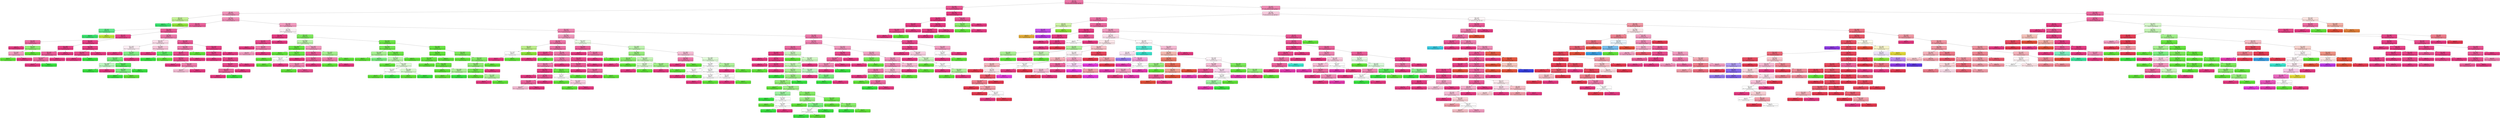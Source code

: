 digraph Tree {
node [shape=box, style="filled, rounded", color="black", fontname=helvetica] ;
edge [fontname=helvetica] ;
0 [label="X[2] <= 4.5\ngini = 0.42\nsamples = 8982\nvalue = [21, 2, 18, 2, 79, 1065, 65, 26, 3, 80, 15, 14\n0, 2, 13, 13, 39, 14, 42, 10631, 1784, 333]", fillcolor="#ed73a6"] ;
1 [label="X[4] <= 840.5\ngini = 0.22\nsamples = 3105\nvalue = [0, 0, 0, 2, 37, 492, 45, 26, 0, 0, 0, 0, 0\n0, 0, 0, 0, 0, 0, 4312, 0, 0]", fillcolor="#e95492"] ;
0 -> 1 [labeldistance=2.5, labelangle=45, headlabel="True"] ;
2 [label="X[0] <= 9.0\ngini = 0.48\nsamples = 1110\nvalue = [0, 0, 0, 2, 37, 482, 45, 26, 0, 0, 0, 0, 0\n0, 0, 0, 0, 0, 0, 1200, 0, 0]", fillcolor="#f192ba"] ;
1 -> 2 ;
3 [label="X[0] <= 1.5\ngini = 0.43\nsamples = 32\nvalue = [0, 0, 0, 0, 33, 0, 0, 15, 0, 0, 0, 0, 0, 0\n0, 0, 0, 0, 0, 0, 0, 0]", fillcolor="#c2f193"] ;
2 -> 3 ;
4 [label="gini = 0.0\nsamples = 10\nvalue = [0, 0, 0, 0, 0, 0, 0, 15, 0, 0, 0, 0, 0, 0\n0, 0, 0, 0, 0, 0, 0, 0]", fillcolor="#39e56f"] ;
3 -> 4 ;
5 [label="gini = 0.0\nsamples = 22\nvalue = [0, 0, 0, 0, 33, 0, 0, 0, 0, 0, 0, 0, 0, 0\n0, 0, 0, 0, 0, 0, 0, 0]", fillcolor="#8fe539"] ;
3 -> 5 ;
6 [label="X[3] <= 84.5\ngini = 0.45\nsamples = 1078\nvalue = [0, 0, 0, 2, 4, 482, 45, 11, 0, 0, 0, 0, 0, 0\n0, 0, 0, 0, 0, 1200, 0, 0]", fillcolor="#f08eb7"] ;
2 -> 6 ;
7 [label="X[3] <= 10.5\ngini = 0.32\nsamples = 165\nvalue = [0, 0, 0, 2, 0, 17, 20, 11, 0, 0, 0, 0, 0, 0\n0, 0, 0, 0, 0, 221, 0, 0]", fillcolor="#ea609a"] ;
6 -> 7 ;
8 [label="X[3] <= 1.0\ngini = 0.26\nsamples = 10\nvalue = [0, 0, 0, 2, 0, 0, 0, 11, 0, 0, 0, 0, 0, 0\n0, 0, 0, 0, 0, 0, 0, 0]", fillcolor="#5dea89"] ;
7 -> 8 ;
9 [label="gini = 0.0\nsamples = 8\nvalue = [0, 0, 0, 0, 0, 0, 0, 11, 0, 0, 0, 0, 0, 0\n0, 0, 0, 0, 0, 0, 0, 0]", fillcolor="#39e56f"] ;
8 -> 9 ;
10 [label="gini = 0.0\nsamples = 2\nvalue = [0, 0, 0, 2, 0, 0, 0, 0, 0, 0, 0, 0, 0, 0\n0, 0, 0, 0, 0, 0, 0, 0]", fillcolor="#bde539"] ;
8 -> 10 ;
11 [label="X[0] <= 125.0\ngini = 0.26\nsamples = 155\nvalue = [0, 0, 0, 0, 0, 17, 20, 0, 0, 0, 0, 0, 0, 0\n0, 0, 0, 0, 0, 221, 0, 0]", fillcolor="#e95895"] ;
7 -> 11 ;
12 [label="X[0] <= 70.5\ngini = 0.12\nsamples = 93\nvalue = [0, 0, 0, 0, 0, 7, 3, 0, 0, 0, 0, 0, 0, 0\n0, 0, 0, 0, 0, 145, 0, 0]", fillcolor="#e7468a"] ;
11 -> 12 ;
13 [label="X[4] <= 84.5\ngini = 0.31\nsamples = 23\nvalue = [0, 0, 0, 0, 0, 7, 0, 0, 0, 0, 0, 0, 0, 0\n0, 0, 0, 0, 0, 30, 0, 0]", fillcolor="#eb679e"] ;
12 -> 13 ;
14 [label="gini = 0.0\nsamples = 16\nvalue = [0, 0, 0, 0, 0, 0, 0, 0, 0, 0, 0, 0, 0, 0\n0, 0, 0, 0, 0, 28, 0, 0]", fillcolor="#e53981"] ;
13 -> 14 ;
15 [label="X[0] <= 40.0\ngini = 0.35\nsamples = 7\nvalue = [0, 0, 0, 0, 0, 7, 0, 0, 0, 0, 0, 0, 0, 0\n0, 0, 0, 0, 0, 2, 0, 0]", fillcolor="#8eec72"] ;
13 -> 15 ;
16 [label="X[4] <= 416.5\ngini = 0.44\nsamples = 2\nvalue = [0, 0, 0, 0, 0, 1, 0, 0, 0, 0, 0, 0, 0, 0\n0, 0, 0, 0, 0, 2, 0, 0]", fillcolor="#f29cc0"] ;
15 -> 16 ;
17 [label="gini = 0.0\nsamples = 1\nvalue = [0, 0, 0, 0, 0, 1, 0, 0, 0, 0, 0, 0, 0, 0\n0, 0, 0, 0, 0, 0, 0, 0]", fillcolor="#61e539"] ;
16 -> 17 ;
18 [label="gini = 0.0\nsamples = 1\nvalue = [0, 0, 0, 0, 0, 0, 0, 0, 0, 0, 0, 0, 0, 0\n0, 0, 0, 0, 0, 2, 0, 0]", fillcolor="#e53981"] ;
16 -> 18 ;
19 [label="gini = 0.0\nsamples = 5\nvalue = [0, 0, 0, 0, 0, 6, 0, 0, 0, 0, 0, 0, 0, 0\n0, 0, 0, 0, 0, 0, 0, 0]", fillcolor="#61e539"] ;
15 -> 19 ;
20 [label="X[0] <= 97.5\ngini = 0.05\nsamples = 70\nvalue = [0, 0, 0, 0, 0, 0, 3, 0, 0, 0, 0, 0, 0, 0\n0, 0, 0, 0, 0, 115, 0, 0]", fillcolor="#e63e84"] ;
12 -> 20 ;
21 [label="X[4] <= 286.0\ngini = 0.04\nsamples = 34\nvalue = [0, 0, 0, 0, 0, 0, 1, 0, 0, 0, 0, 0, 0, 0\n0, 0, 0, 0, 0, 55, 0, 0]", fillcolor="#e53d83"] ;
20 -> 21 ;
22 [label="X[3] <= 22.5\ngini = 0.24\nsamples = 5\nvalue = [0, 0, 0, 0, 0, 0, 1, 0, 0, 0, 0, 0, 0, 0\n0, 0, 0, 0, 0, 6, 0, 0]", fillcolor="#e95a96"] ;
21 -> 22 ;
23 [label="X[4] <= 107.5\ngini = 0.32\nsamples = 3\nvalue = [0, 0, 0, 0, 0, 0, 1, 0, 0, 0, 0, 0, 0, 0\n0, 0, 0, 0, 0, 4, 0, 0]", fillcolor="#ec6aa0"] ;
22 -> 23 ;
24 [label="gini = 0.0\nsamples = 2\nvalue = [0, 0, 0, 0, 0, 0, 0, 0, 0, 0, 0, 0, 0, 0\n0, 0, 0, 0, 0, 4, 0, 0]", fillcolor="#e53981"] ;
23 -> 24 ;
25 [label="gini = 0.0\nsamples = 1\nvalue = [0, 0, 0, 0, 0, 0, 1, 0, 0, 0, 0, 0, 0, 0\n0, 0, 0, 0, 0, 0, 0, 0]", fillcolor="#39e541"] ;
23 -> 25 ;
26 [label="gini = 0.0\nsamples = 2\nvalue = [0, 0, 0, 0, 0, 0, 0, 0, 0, 0, 0, 0, 0, 0\n0, 0, 0, 0, 0, 2, 0, 0]", fillcolor="#e53981"] ;
22 -> 26 ;
27 [label="gini = 0.0\nsamples = 29\nvalue = [0, 0, 0, 0, 0, 0, 0, 0, 0, 0, 0, 0, 0, 0\n0, 0, 0, 0, 0, 49, 0, 0]", fillcolor="#e53981"] ;
21 -> 27 ;
28 [label="X[4] <= 584.0\ngini = 0.06\nsamples = 36\nvalue = [0, 0, 0, 0, 0, 0, 2, 0, 0, 0, 0, 0, 0, 0\n0, 0, 0, 0, 0, 60, 0, 0]", fillcolor="#e64085"] ;
20 -> 28 ;
29 [label="X[4] <= 461.0\ngini = 0.12\nsamples = 19\nvalue = [0, 0, 0, 0, 0, 0, 2, 0, 0, 0, 0, 0, 0, 0\n0, 0, 0, 0, 0, 29, 0, 0]", fillcolor="#e7478a"] ;
28 -> 29 ;
30 [label="gini = 0.0\nsamples = 18\nvalue = [0, 0, 0, 0, 0, 0, 0, 0, 0, 0, 0, 0, 0, 0\n0, 0, 0, 0, 0, 29, 0, 0]", fillcolor="#e53981"] ;
29 -> 30 ;
31 [label="gini = 0.0\nsamples = 1\nvalue = [0, 0, 0, 0, 0, 0, 2, 0, 0, 0, 0, 0, 0, 0\n0, 0, 0, 0, 0, 0, 0, 0]", fillcolor="#39e541"] ;
29 -> 31 ;
32 [label="gini = 0.0\nsamples = 17\nvalue = [0, 0, 0, 0, 0, 0, 0, 0, 0, 0, 0, 0, 0, 0\n0, 0, 0, 0, 0, 31, 0, 0]", fillcolor="#e53981"] ;
28 -> 32 ;
33 [label="X[3] <= 26.5\ngini = 0.42\nsamples = 62\nvalue = [0, 0, 0, 0, 0, 10, 17, 0, 0, 0, 0, 0, 0, 0\n0, 0, 0, 0, 0, 76, 0, 0]", fillcolor="#ed77a9"] ;
11 -> 33 ;
34 [label="X[3] <= 22.5\ngini = 0.54\nsamples = 21\nvalue = [0, 0, 0, 0, 0, 2, 16, 0, 0, 0, 0, 0, 0, 0\n0, 0, 0, 0, 0, 20, 0, 0]", fillcolor="#fadbe8"] ;
33 -> 34 ;
35 [label="X[4] <= 123.5\ngini = 0.54\nsamples = 12\nvalue = [0, 0, 0, 0, 0, 1, 10, 0, 0, 0, 0, 0, 0, 0\n0, 0, 0, 0, 0, 11, 0, 0]", fillcolor="#fdeef4"] ;
34 -> 35 ;
36 [label="gini = 0.0\nsamples = 5\nvalue = [0, 0, 0, 0, 0, 0, 0, 0, 0, 0, 0, 0, 0, 0\n0, 0, 0, 0, 0, 8, 0, 0]", fillcolor="#e53981"] ;
35 -> 36 ;
37 [label="X[4] <= 692.0\ngini = 0.44\nsamples = 7\nvalue = [0, 0, 0, 0, 0, 1, 10, 0, 0, 0, 0, 0, 0, 0\n0, 0, 0, 0, 0, 3, 0, 0]", fillcolor="#81ee86"] ;
35 -> 37 ;
38 [label="X[4] <= 377.5\ngini = 0.38\nsamples = 6\nvalue = [0, 0, 0, 0, 0, 1, 10, 0, 0, 0, 0, 0, 0, 0\n0, 0, 0, 0, 0, 2, 0, 0]", fillcolor="#6fec75"] ;
37 -> 38 ;
39 [label="X[4] <= 306.5\ngini = 0.48\nsamples = 2\nvalue = [0, 0, 0, 0, 0, 0, 3, 0, 0, 0, 0, 0, 0, 0\n0, 0, 0, 0, 0, 2, 0, 0]", fillcolor="#bdf6c0"] ;
38 -> 39 ;
40 [label="gini = 0.0\nsamples = 1\nvalue = [0, 0, 0, 0, 0, 0, 3, 0, 0, 0, 0, 0, 0, 0\n0, 0, 0, 0, 0, 0, 0, 0]", fillcolor="#39e541"] ;
39 -> 40 ;
41 [label="gini = 0.0\nsamples = 1\nvalue = [0, 0, 0, 0, 0, 0, 0, 0, 0, 0, 0, 0, 0, 0\n0, 0, 0, 0, 0, 2, 0, 0]", fillcolor="#e53981"] ;
39 -> 41 ;
42 [label="X[4] <= 529.0\ngini = 0.22\nsamples = 4\nvalue = [0, 0, 0, 0, 0, 1, 7, 0, 0, 0, 0, 0, 0, 0\n0, 0, 0, 0, 0, 0, 0, 0]", fillcolor="#55e95c"] ;
38 -> 42 ;
43 [label="X[4] <= 442.5\ngini = 0.38\nsamples = 2\nvalue = [0, 0, 0, 0, 0, 1, 3, 0, 0, 0, 0, 0, 0, 0\n0, 0, 0, 0, 0, 0, 0, 0]", fillcolor="#7bee80"] ;
42 -> 43 ;
44 [label="gini = 0.0\nsamples = 1\nvalue = [0, 0, 0, 0, 0, 0, 3, 0, 0, 0, 0, 0, 0, 0\n0, 0, 0, 0, 0, 0, 0, 0]", fillcolor="#39e541"] ;
43 -> 44 ;
45 [label="gini = 0.0\nsamples = 1\nvalue = [0, 0, 0, 0, 0, 1, 0, 0, 0, 0, 0, 0, 0, 0\n0, 0, 0, 0, 0, 0, 0, 0]", fillcolor="#61e539"] ;
43 -> 45 ;
46 [label="gini = 0.0\nsamples = 2\nvalue = [0, 0, 0, 0, 0, 0, 4, 0, 0, 0, 0, 0, 0, 0\n0, 0, 0, 0, 0, 0, 0, 0]", fillcolor="#39e541"] ;
42 -> 46 ;
47 [label="gini = 0.0\nsamples = 1\nvalue = [0, 0, 0, 0, 0, 0, 0, 0, 0, 0, 0, 0, 0, 0\n0, 0, 0, 0, 0, 1, 0, 0]", fillcolor="#e53981"] ;
37 -> 47 ;
48 [label="X[4] <= 293.5\ngini = 0.54\nsamples = 9\nvalue = [0, 0, 0, 0, 0, 1, 6, 0, 0, 0, 0, 0, 0, 0\n0, 0, 0, 0, 0, 9, 0, 0]", fillcolor="#f7c4d9"] ;
34 -> 48 ;
49 [label="gini = 0.0\nsamples = 5\nvalue = [0, 0, 0, 0, 0, 0, 0, 0, 0, 0, 0, 0, 0, 0\n0, 0, 0, 0, 0, 9, 0, 0]", fillcolor="#e53981"] ;
48 -> 49 ;
50 [label="X[4] <= 703.5\ngini = 0.24\nsamples = 4\nvalue = [0, 0, 0, 0, 0, 1, 6, 0, 0, 0, 0, 0, 0, 0\n0, 0, 0, 0, 0, 0, 0, 0]", fillcolor="#5ae961"] ;
48 -> 50 ;
51 [label="gini = 0.0\nsamples = 3\nvalue = [0, 0, 0, 0, 0, 0, 6, 0, 0, 0, 0, 0, 0, 0\n0, 0, 0, 0, 0, 0, 0, 0]", fillcolor="#39e541"] ;
50 -> 51 ;
52 [label="gini = 0.0\nsamples = 1\nvalue = [0, 0, 0, 0, 0, 1, 0, 0, 0, 0, 0, 0, 0, 0\n0, 0, 0, 0, 0, 0, 0, 0]", fillcolor="#61e539"] ;
50 -> 52 ;
53 [label="X[4] <= 344.5\ngini = 0.24\nsamples = 41\nvalue = [0, 0, 0, 0, 0, 8, 1, 0, 0, 0, 0, 0, 0, 0\n0, 0, 0, 0, 0, 56, 0, 0]", fillcolor="#e95895"] ;
33 -> 53 ;
54 [label="X[4] <= 136.0\ngini = 0.38\nsamples = 20\nvalue = [0, 0, 0, 0, 0, 8, 0, 0, 0, 0, 0, 0, 0, 0\n0, 0, 0, 0, 0, 24, 0, 0]", fillcolor="#ee7bab"] ;
53 -> 54 ;
55 [label="X[4] <= 53.5\ngini = 0.14\nsamples = 15\nvalue = [0, 0, 0, 0, 0, 2, 0, 0, 0, 0, 0, 0, 0, 0\n0, 0, 0, 0, 0, 24, 0, 0]", fillcolor="#e7498c"] ;
54 -> 55 ;
56 [label="X[0] <= 174.0\ngini = 0.16\nsamples = 13\nvalue = [0, 0, 0, 0, 0, 2, 0, 0, 0, 0, 0, 0, 0, 0\n0, 0, 0, 0, 0, 21, 0, 0]", fillcolor="#e74c8d"] ;
55 -> 56 ;
57 [label="gini = 0.0\nsamples = 8\nvalue = [0, 0, 0, 0, 0, 0, 0, 0, 0, 0, 0, 0, 0, 0\n0, 0, 0, 0, 0, 15, 0, 0]", fillcolor="#e53981"] ;
56 -> 57 ;
58 [label="X[3] <= 30.5\ngini = 0.38\nsamples = 5\nvalue = [0, 0, 0, 0, 0, 2, 0, 0, 0, 0, 0, 0, 0, 0\n0, 0, 0, 0, 0, 6, 0, 0]", fillcolor="#ee7bab"] ;
56 -> 58 ;
59 [label="gini = 0.48\nsamples = 3\nvalue = [0, 0, 0, 0, 0, 2, 0, 0, 0, 0, 0, 0, 0, 0\n0, 0, 0, 0, 0, 3, 0, 0]", fillcolor="#f6bdd5"] ;
58 -> 59 ;
60 [label="gini = 0.0\nsamples = 2\nvalue = [0, 0, 0, 0, 0, 0, 0, 0, 0, 0, 0, 0, 0, 0\n0, 0, 0, 0, 0, 3, 0, 0]", fillcolor="#e53981"] ;
58 -> 60 ;
61 [label="gini = 0.0\nsamples = 2\nvalue = [0, 0, 0, 0, 0, 0, 0, 0, 0, 0, 0, 0, 0, 0\n0, 0, 0, 0, 0, 3, 0, 0]", fillcolor="#e53981"] ;
55 -> 61 ;
62 [label="gini = 0.0\nsamples = 5\nvalue = [0, 0, 0, 0, 0, 6, 0, 0, 0, 0, 0, 0, 0, 0\n0, 0, 0, 0, 0, 0, 0, 0]", fillcolor="#61e539"] ;
54 -> 62 ;
63 [label="X[0] <= 174.0\ngini = 0.06\nsamples = 21\nvalue = [0, 0, 0, 0, 0, 0, 1, 0, 0, 0, 0, 0, 0, 0\n0, 0, 0, 0, 0, 32, 0, 0]", fillcolor="#e63f85"] ;
53 -> 63 ;
64 [label="X[0] <= 154.5\ngini = 0.07\nsamples = 14\nvalue = [0, 0, 0, 0, 0, 0, 1, 0, 0, 0, 0, 0, 0, 0\n0, 0, 0, 0, 0, 25, 0, 0]", fillcolor="#e64186"] ;
63 -> 64 ;
65 [label="gini = 0.0\nsamples = 4\nvalue = [0, 0, 0, 0, 0, 0, 0, 0, 0, 0, 0, 0, 0, 0\n0, 0, 0, 0, 0, 5, 0, 0]", fillcolor="#e53981"] ;
64 -> 65 ;
66 [label="X[3] <= 37.0\ngini = 0.09\nsamples = 10\nvalue = [0, 0, 0, 0, 0, 0, 1, 0, 0, 0, 0, 0, 0, 0\n0, 0, 0, 0, 0, 20, 0, 0]", fillcolor="#e64387"] ;
64 -> 66 ;
67 [label="X[4] <= 613.0\ngini = 0.12\nsamples = 7\nvalue = [0, 0, 0, 0, 0, 0, 1, 0, 0, 0, 0, 0, 0, 0\n0, 0, 0, 0, 0, 14, 0, 0]", fillcolor="#e7478a"] ;
66 -> 67 ;
68 [label="X[4] <= 447.5\ngini = 0.28\nsamples = 3\nvalue = [0, 0, 0, 0, 0, 0, 1, 0, 0, 0, 0, 0, 0, 0\n0, 0, 0, 0, 0, 5, 0, 0]", fillcolor="#ea619a"] ;
67 -> 68 ;
69 [label="gini = 0.0\nsamples = 2\nvalue = [0, 0, 0, 0, 0, 0, 0, 0, 0, 0, 0, 0, 0, 0\n0, 0, 0, 0, 0, 5, 0, 0]", fillcolor="#e53981"] ;
68 -> 69 ;
70 [label="gini = 0.0\nsamples = 1\nvalue = [0, 0, 0, 0, 0, 0, 1, 0, 0, 0, 0, 0, 0, 0\n0, 0, 0, 0, 0, 0, 0, 0]", fillcolor="#39e541"] ;
68 -> 70 ;
71 [label="gini = 0.0\nsamples = 4\nvalue = [0, 0, 0, 0, 0, 0, 0, 0, 0, 0, 0, 0, 0, 0\n0, 0, 0, 0, 0, 9, 0, 0]", fillcolor="#e53981"] ;
67 -> 71 ;
72 [label="gini = 0.0\nsamples = 3\nvalue = [0, 0, 0, 0, 0, 0, 0, 0, 0, 0, 0, 0, 0, 0\n0, 0, 0, 0, 0, 6, 0, 0]", fillcolor="#e53981"] ;
66 -> 72 ;
73 [label="gini = 0.0\nsamples = 7\nvalue = [0, 0, 0, 0, 0, 0, 0, 0, 0, 0, 0, 0, 0, 0\n0, 0, 0, 0, 0, 7, 0, 0]", fillcolor="#e53981"] ;
63 -> 73 ;
74 [label="X[3] <= 270.5\ngini = 0.46\nsamples = 913\nvalue = [0, 0, 0, 0, 4, 465, 25, 0, 0, 0, 0, 0, 0, 0\n0, 0, 0, 0, 0, 979, 0, 0]", fillcolor="#f29abf"] ;
6 -> 74 ;
75 [label="X[4] <= 15.5\ngini = 0.52\nsamples = 255\nvalue = [0, 0, 0, 0, 0, 192, 8, 0, 0, 0, 0, 0, 0, 0\n0, 0, 0, 0, 0, 207, 0, 0]", fillcolor="#fdf1f6"] ;
74 -> 75 ;
76 [label="X[3] <= 102.0\ngini = 0.01\nsamples = 121\nvalue = [0, 0, 0, 0, 0, 1, 0, 0, 0, 0, 0, 0, 0, 0\n0, 0, 0, 0, 0, 181, 0, 0]", fillcolor="#e53a82"] ;
75 -> 76 ;
77 [label="X[3] <= 95.5\ngini = 0.13\nsamples = 10\nvalue = [0, 0, 0, 0, 0, 1, 0, 0, 0, 0, 0, 0, 0, 0\n0, 0, 0, 0, 0, 13, 0, 0]", fillcolor="#e7488b"] ;
76 -> 77 ;
78 [label="gini = 0.0\nsamples = 7\nvalue = [0, 0, 0, 0, 0, 0, 0, 0, 0, 0, 0, 0, 0, 0\n0, 0, 0, 0, 0, 10, 0, 0]", fillcolor="#e53981"] ;
77 -> 78 ;
79 [label="X[4] <= 8.0\ngini = 0.38\nsamples = 3\nvalue = [0, 0, 0, 0, 0, 1, 0, 0, 0, 0, 0, 0, 0, 0\n0, 0, 0, 0, 0, 3, 0, 0]", fillcolor="#ee7bab"] ;
77 -> 79 ;
80 [label="gini = 0.44\nsamples = 2\nvalue = [0, 0, 0, 0, 0, 1, 0, 0, 0, 0, 0, 0, 0, 0\n0, 0, 0, 0, 0, 2, 0, 0]", fillcolor="#f29cc0"] ;
79 -> 80 ;
81 [label="gini = 0.0\nsamples = 1\nvalue = [0, 0, 0, 0, 0, 0, 0, 0, 0, 0, 0, 0, 0, 0\n0, 0, 0, 0, 0, 1, 0, 0]", fillcolor="#e53981"] ;
79 -> 81 ;
82 [label="gini = 0.0\nsamples = 111\nvalue = [0, 0, 0, 0, 0, 0, 0, 0, 0, 0, 0, 0, 0, 0\n0, 0, 0, 0, 0, 168, 0, 0]", fillcolor="#e53981"] ;
76 -> 82 ;
83 [label="X[0] <= 77.5\ngini = 0.26\nsamples = 134\nvalue = [0, 0, 0, 0, 0, 191, 8, 0, 0, 0, 0, 0, 0, 0\n0, 0, 0, 0, 0, 26, 0, 0]", fillcolor="#7ce95b"] ;
75 -> 83 ;
84 [label="X[4] <= 309.5\ngini = 0.46\nsamples = 36\nvalue = [0, 0, 0, 0, 0, 38, 0, 0, 0, 0, 0, 0, 0, 0\n0, 0, 0, 0, 0, 22, 0, 0]", fillcolor="#bcf4ac"] ;
83 -> 84 ;
85 [label="X[3] <= 259.0\ngini = 0.07\nsamples = 18\nvalue = [0, 0, 0, 0, 0, 28, 0, 0, 0, 0, 0, 0, 0, 0\n0, 0, 0, 0, 0, 1, 0, 0]", fillcolor="#67e640"] ;
84 -> 85 ;
86 [label="gini = 0.0\nsamples = 6\nvalue = [0, 0, 0, 0, 0, 11, 0, 0, 0, 0, 0, 0, 0, 0\n0, 0, 0, 0, 0, 0, 0, 0]", fillcolor="#61e539"] ;
85 -> 86 ;
87 [label="X[4] <= 200.0\ngini = 0.1\nsamples = 12\nvalue = [0, 0, 0, 0, 0, 17, 0, 0, 0, 0, 0, 0, 0, 0\n0, 0, 0, 0, 0, 1, 0, 0]", fillcolor="#6ae745"] ;
85 -> 87 ;
88 [label="gini = 0.0\nsamples = 10\nvalue = [0, 0, 0, 0, 0, 16, 0, 0, 0, 0, 0, 0, 0, 0\n0, 0, 0, 0, 0, 0, 0, 0]", fillcolor="#61e539"] ;
87 -> 88 ;
89 [label="X[0] <= 73.0\ngini = 0.5\nsamples = 2\nvalue = [0, 0, 0, 0, 0, 1, 0, 0, 0, 0, 0, 0, 0, 0\n0, 0, 0, 0, 0, 1, 0, 0]", fillcolor="#ffffff"] ;
87 -> 89 ;
90 [label="gini = 0.0\nsamples = 1\nvalue = [0, 0, 0, 0, 0, 1, 0, 0, 0, 0, 0, 0, 0, 0\n0, 0, 0, 0, 0, 0, 0, 0]", fillcolor="#61e539"] ;
89 -> 90 ;
91 [label="gini = 0.0\nsamples = 1\nvalue = [0, 0, 0, 0, 0, 0, 0, 0, 0, 0, 0, 0, 0, 0\n0, 0, 0, 0, 0, 1, 0, 0]", fillcolor="#e53981"] ;
89 -> 91 ;
92 [label="X[3] <= 263.5\ngini = 0.44\nsamples = 18\nvalue = [0, 0, 0, 0, 0, 10, 0, 0, 0, 0, 0, 0, 0, 0\n0, 0, 0, 0, 0, 21, 0, 0]", fillcolor="#f197bd"] ;
84 -> 92 ;
93 [label="X[1] <= 45.0\ngini = 0.24\nsamples = 13\nvalue = [0, 0, 0, 0, 0, 3, 0, 0, 0, 0, 0, 0, 0, 0\n0, 0, 0, 0, 0, 18, 0, 0]", fillcolor="#e95a96"] ;
92 -> 93 ;
94 [label="gini = 0.0\nsamples = 1\nvalue = [0, 0, 0, 0, 0, 0, 0, 0, 0, 0, 0, 0, 0, 0\n0, 0, 0, 0, 0, 2, 0, 0]", fillcolor="#e53981"] ;
93 -> 94 ;
95 [label="X[3] <= 243.0\ngini = 0.27\nsamples = 12\nvalue = [0, 0, 0, 0, 0, 3, 0, 0, 0, 0, 0, 0, 0, 0\n0, 0, 0, 0, 0, 16, 0, 0]", fillcolor="#ea5e99"] ;
93 -> 95 ;
96 [label="X[0] <= 53.5\ngini = 0.4\nsamples = 6\nvalue = [0, 0, 0, 0, 0, 3, 0, 0, 0, 0, 0, 0, 0, 0\n0, 0, 0, 0, 0, 8, 0, 0]", fillcolor="#ef83b0"] ;
95 -> 96 ;
97 [label="gini = 0.0\nsamples = 1\nvalue = [0, 0, 0, 0, 0, 2, 0, 0, 0, 0, 0, 0, 0, 0\n0, 0, 0, 0, 0, 0, 0, 0]", fillcolor="#61e539"] ;
96 -> 97 ;
98 [label="gini = 0.2\nsamples = 5\nvalue = [0, 0, 0, 0, 0, 1, 0, 0, 0, 0, 0, 0, 0, 0\n0, 0, 0, 0, 0, 8, 0, 0]", fillcolor="#e85291"] ;
96 -> 98 ;
99 [label="gini = 0.0\nsamples = 6\nvalue = [0, 0, 0, 0, 0, 0, 0, 0, 0, 0, 0, 0, 0, 0\n0, 0, 0, 0, 0, 8, 0, 0]", fillcolor="#e53981"] ;
95 -> 99 ;
100 [label="X[4] <= 525.5\ngini = 0.42\nsamples = 5\nvalue = [0, 0, 0, 0, 0, 7, 0, 0, 0, 0, 0, 0, 0, 0\n0, 0, 0, 0, 0, 3, 0, 0]", fillcolor="#a5f08e"] ;
92 -> 100 ;
101 [label="X[4] <= 339.0\ngini = 0.38\nsamples = 3\nvalue = [0, 0, 0, 0, 0, 1, 0, 0, 0, 0, 0, 0, 0, 0\n0, 0, 0, 0, 0, 3, 0, 0]", fillcolor="#ee7bab"] ;
100 -> 101 ;
102 [label="gini = 0.0\nsamples = 1\nvalue = [0, 0, 0, 0, 0, 1, 0, 0, 0, 0, 0, 0, 0, 0\n0, 0, 0, 0, 0, 0, 0, 0]", fillcolor="#61e539"] ;
101 -> 102 ;
103 [label="gini = 0.0\nsamples = 2\nvalue = [0, 0, 0, 0, 0, 0, 0, 0, 0, 0, 0, 0, 0, 0\n0, 0, 0, 0, 0, 3, 0, 0]", fillcolor="#e53981"] ;
101 -> 103 ;
104 [label="gini = 0.0\nsamples = 2\nvalue = [0, 0, 0, 0, 0, 6, 0, 0, 0, 0, 0, 0, 0, 0\n0, 0, 0, 0, 0, 0, 0, 0]", fillcolor="#61e539"] ;
100 -> 104 ;
105 [label="X[3] <= 232.5\ngini = 0.14\nsamples = 98\nvalue = [0, 0, 0, 0, 0, 153, 8, 0, 0, 0, 0, 0, 0, 0\n0, 0, 0, 0, 0, 4, 0, 0]", fillcolor="#6de748"] ;
83 -> 105 ;
106 [label="X[4] <= 262.0\ngini = 0.21\nsamples = 36\nvalue = [0, 0, 0, 0, 0, 62, 7, 0, 0, 0, 0, 0, 0, 0\n0, 0, 0, 0, 0, 1, 0, 0]", fillcolor="#75e852"] ;
105 -> 106 ;
107 [label="X[4] <= 230.0\ngini = 0.49\nsamples = 8\nvalue = [0, 0, 0, 0, 0, 8, 3, 0, 0, 0, 0, 0, 0, 0\n0, 0, 0, 0, 0, 1, 0, 0]", fillcolor="#a7f191"] ;
106 -> 107 ;
108 [label="gini = 0.0\nsamples = 5\nvalue = [0, 0, 0, 0, 0, 8, 0, 0, 0, 0, 0, 0, 0, 0\n0, 0, 0, 0, 0, 0, 0, 0]", fillcolor="#61e539"] ;
107 -> 108 ;
109 [label="gini = 0.38\nsamples = 3\nvalue = [0, 0, 0, 0, 0, 0, 3, 0, 0, 0, 0, 0, 0, 0\n0, 0, 0, 0, 0, 1, 0, 0]", fillcolor="#7bee80"] ;
107 -> 109 ;
110 [label="X[0] <= 129.0\ngini = 0.13\nsamples = 28\nvalue = [0, 0, 0, 0, 0, 54, 4, 0, 0, 0, 0, 0, 0, 0\n0, 0, 0, 0, 0, 0, 0, 0]", fillcolor="#6de748"] ;
106 -> 110 ;
111 [label="X[0] <= 118.0\ngini = 0.46\nsamples = 5\nvalue = [0, 0, 0, 0, 0, 7, 4, 0, 0, 0, 0, 0, 0, 0\n0, 0, 0, 0, 0, 0, 0, 0]", fillcolor="#bbf4aa"] ;
110 -> 111 ;
112 [label="gini = 0.0\nsamples = 1\nvalue = [0, 0, 0, 0, 0, 2, 0, 0, 0, 0, 0, 0, 0, 0\n0, 0, 0, 0, 0, 0, 0, 0]", fillcolor="#61e539"] ;
111 -> 112 ;
113 [label="X[3] <= 225.5\ngini = 0.49\nsamples = 4\nvalue = [0, 0, 0, 0, 0, 5, 4, 0, 0, 0, 0, 0, 0, 0\n0, 0, 0, 0, 0, 0, 0, 0]", fillcolor="#dffad7"] ;
111 -> 113 ;
114 [label="X[4] <= 407.0\ngini = 0.5\nsamples = 2\nvalue = [0, 0, 0, 0, 0, 1, 1, 0, 0, 0, 0, 0, 0, 0\n0, 0, 0, 0, 0, 0, 0, 0]", fillcolor="#ffffff"] ;
113 -> 114 ;
115 [label="gini = 0.0\nsamples = 1\nvalue = [0, 0, 0, 0, 0, 1, 0, 0, 0, 0, 0, 0, 0, 0\n0, 0, 0, 0, 0, 0, 0, 0]", fillcolor="#61e539"] ;
114 -> 115 ;
116 [label="gini = 0.0\nsamples = 1\nvalue = [0, 0, 0, 0, 0, 0, 1, 0, 0, 0, 0, 0, 0, 0\n0, 0, 0, 0, 0, 0, 0, 0]", fillcolor="#39e541"] ;
114 -> 116 ;
117 [label="X[4] <= 436.5\ngini = 0.49\nsamples = 2\nvalue = [0, 0, 0, 0, 0, 4, 3, 0, 0, 0, 0, 0, 0, 0\n0, 0, 0, 0, 0, 0, 0, 0]", fillcolor="#d8f8ce"] ;
113 -> 117 ;
118 [label="gini = 0.0\nsamples = 1\nvalue = [0, 0, 0, 0, 0, 4, 0, 0, 0, 0, 0, 0, 0, 0\n0, 0, 0, 0, 0, 0, 0, 0]", fillcolor="#61e539"] ;
117 -> 118 ;
119 [label="gini = 0.0\nsamples = 1\nvalue = [0, 0, 0, 0, 0, 0, 3, 0, 0, 0, 0, 0, 0, 0\n0, 0, 0, 0, 0, 0, 0, 0]", fillcolor="#39e541"] ;
117 -> 119 ;
120 [label="gini = 0.0\nsamples = 23\nvalue = [0, 0, 0, 0, 0, 47, 0, 0, 0, 0, 0, 0, 0, 0\n0, 0, 0, 0, 0, 0, 0, 0]", fillcolor="#61e539"] ;
110 -> 120 ;
121 [label="X[0] <= 132.5\ngini = 0.08\nsamples = 62\nvalue = [0, 0, 0, 0, 0, 91, 1, 0, 0, 0, 0, 0, 0, 0\n0, 0, 0, 0, 0, 3, 0, 0]", fillcolor="#68e642"] ;
105 -> 121 ;
122 [label="X[4] <= 263.5\ngini = 0.03\nsamples = 49\nvalue = [0, 0, 0, 0, 0, 73, 1, 0, 0, 0, 0, 0, 0, 0\n0, 0, 0, 0, 0, 0, 0, 0]", fillcolor="#63e53c"] ;
121 -> 122 ;
123 [label="X[0] <= 118.5\ngini = 0.06\nsamples = 22\nvalue = [0, 0, 0, 0, 0, 33, 1, 0, 0, 0, 0, 0, 0, 0\n0, 0, 0, 0, 0, 0, 0, 0]", fillcolor="#66e63f"] ;
122 -> 123 ;
124 [label="gini = 0.0\nsamples = 6\nvalue = [0, 0, 0, 0, 0, 10, 0, 0, 0, 0, 0, 0, 0, 0\n0, 0, 0, 0, 0, 0, 0, 0]", fillcolor="#61e539"] ;
123 -> 124 ;
125 [label="X[3] <= 268.5\ngini = 0.08\nsamples = 16\nvalue = [0, 0, 0, 0, 0, 23, 1, 0, 0, 0, 0, 0, 0, 0\n0, 0, 0, 0, 0, 0, 0, 0]", fillcolor="#68e642"] ;
123 -> 125 ;
126 [label="gini = 0.0\nsamples = 14\nvalue = [0, 0, 0, 0, 0, 21, 0, 0, 0, 0, 0, 0, 0, 0\n0, 0, 0, 0, 0, 0, 0, 0]", fillcolor="#61e539"] ;
125 -> 126 ;
127 [label="X[4] <= 198.0\ngini = 0.44\nsamples = 2\nvalue = [0, 0, 0, 0, 0, 2, 1, 0, 0, 0, 0, 0, 0, 0\n0, 0, 0, 0, 0, 0, 0, 0]", fillcolor="#b0f29c"] ;
125 -> 127 ;
128 [label="gini = 0.0\nsamples = 1\nvalue = [0, 0, 0, 0, 0, 2, 0, 0, 0, 0, 0, 0, 0, 0\n0, 0, 0, 0, 0, 0, 0, 0]", fillcolor="#61e539"] ;
127 -> 128 ;
129 [label="gini = 0.0\nsamples = 1\nvalue = [0, 0, 0, 0, 0, 0, 1, 0, 0, 0, 0, 0, 0, 0\n0, 0, 0, 0, 0, 0, 0, 0]", fillcolor="#39e541"] ;
127 -> 129 ;
130 [label="gini = 0.0\nsamples = 27\nvalue = [0, 0, 0, 0, 0, 40, 0, 0, 0, 0, 0, 0, 0, 0\n0, 0, 0, 0, 0, 0, 0, 0]", fillcolor="#61e539"] ;
122 -> 130 ;
131 [label="X[3] <= 246.5\ngini = 0.24\nsamples = 13\nvalue = [0, 0, 0, 0, 0, 18, 0, 0, 0, 0, 0, 0, 0, 0\n0, 0, 0, 0, 0, 3, 0, 0]", fillcolor="#7be95a"] ;
121 -> 131 ;
132 [label="gini = 0.0\nsamples = 2\nvalue = [0, 0, 0, 0, 0, 4, 0, 0, 0, 0, 0, 0, 0, 0\n0, 0, 0, 0, 0, 0, 0, 0]", fillcolor="#61e539"] ;
131 -> 132 ;
133 [label="X[0] <= 137.5\ngini = 0.29\nsamples = 11\nvalue = [0, 0, 0, 0, 0, 14, 0, 0, 0, 0, 0, 0, 0, 0\n0, 0, 0, 0, 0, 3, 0, 0]", fillcolor="#83eb63"] ;
131 -> 133 ;
134 [label="X[4] <= 594.0\ngini = 0.36\nsamples = 9\nvalue = [0, 0, 0, 0, 0, 10, 0, 0, 0, 0, 0, 0, 0, 0\n0, 0, 0, 0, 0, 3, 0, 0]", fillcolor="#90ed74"] ;
133 -> 134 ;
135 [label="X[4] <= 312.0\ngini = 0.17\nsamples = 8\nvalue = [0, 0, 0, 0, 0, 10, 0, 0, 0, 0, 0, 0, 0, 0\n0, 0, 0, 0, 0, 1, 0, 0]", fillcolor="#71e84d"] ;
134 -> 135 ;
136 [label="gini = 0.0\nsamples = 6\nvalue = [0, 0, 0, 0, 0, 8, 0, 0, 0, 0, 0, 0, 0, 0\n0, 0, 0, 0, 0, 0, 0, 0]", fillcolor="#61e539"] ;
135 -> 136 ;
137 [label="X[4] <= 384.5\ngini = 0.44\nsamples = 2\nvalue = [0, 0, 0, 0, 0, 2, 0, 0, 0, 0, 0, 0, 0, 0\n0, 0, 0, 0, 0, 1, 0, 0]", fillcolor="#b0f29c"] ;
135 -> 137 ;
138 [label="gini = 0.0\nsamples = 1\nvalue = [0, 0, 0, 0, 0, 0, 0, 0, 0, 0, 0, 0, 0, 0\n0, 0, 0, 0, 0, 1, 0, 0]", fillcolor="#e53981"] ;
137 -> 138 ;
139 [label="gini = 0.0\nsamples = 1\nvalue = [0, 0, 0, 0, 0, 2, 0, 0, 0, 0, 0, 0, 0, 0\n0, 0, 0, 0, 0, 0, 0, 0]", fillcolor="#61e539"] ;
137 -> 139 ;
140 [label="gini = 0.0\nsamples = 1\nvalue = [0, 0, 0, 0, 0, 0, 0, 0, 0, 0, 0, 0, 0, 0\n0, 0, 0, 0, 0, 2, 0, 0]", fillcolor="#e53981"] ;
134 -> 140 ;
141 [label="gini = 0.0\nsamples = 2\nvalue = [0, 0, 0, 0, 0, 4, 0, 0, 0, 0, 0, 0, 0, 0\n0, 0, 0, 0, 0, 0, 0, 0]", fillcolor="#61e539"] ;
133 -> 141 ;
142 [label="X[0] <= 117.0\ngini = 0.41\nsamples = 658\nvalue = [0, 0, 0, 0, 4, 273, 17, 0, 0, 0, 0, 0, 0, 0\n0, 0, 0, 0, 0, 772, 0, 0]", fillcolor="#ef82b0"] ;
74 -> 142 ;
143 [label="X[0] <= 105.0\ngini = 0.45\nsamples = 276\nvalue = [0, 0, 0, 0, 4, 136, 0, 0, 0, 0, 0, 0, 0, 0\n0, 0, 0, 0, 0, 289, 0, 0]", fillcolor="#f198bd"] ;
142 -> 143 ;
144 [label="X[0] <= 56.5\ngini = 0.36\nsamples = 198\nvalue = [0, 0, 0, 0, 4, 65, 0, 0, 0, 0, 0, 0, 0, 0\n0, 0, 0, 0, 0, 228, 0, 0]", fillcolor="#ed74a6"] ;
143 -> 144 ;
145 [label="X[0] <= 33.0\ngini = 0.5\nsamples = 4\nvalue = [0, 0, 0, 0, 4, 1, 0, 0, 0, 0, 0, 0, 0, 0\n0, 0, 0, 0, 0, 1, 0, 0]", fillcolor="#bcef88"] ;
144 -> 145 ;
146 [label="X[4] <= 254.0\ngini = 0.5\nsamples = 2\nvalue = [0, 0, 0, 0, 0, 1, 0, 0, 0, 0, 0, 0, 0, 0\n0, 0, 0, 0, 0, 1, 0, 0]", fillcolor="#ffffff"] ;
145 -> 146 ;
147 [label="gini = 0.0\nsamples = 1\nvalue = [0, 0, 0, 0, 0, 0, 0, 0, 0, 0, 0, 0, 0, 0\n0, 0, 0, 0, 0, 1, 0, 0]", fillcolor="#e53981"] ;
146 -> 147 ;
148 [label="gini = 0.0\nsamples = 1\nvalue = [0, 0, 0, 0, 0, 1, 0, 0, 0, 0, 0, 0, 0, 0\n0, 0, 0, 0, 0, 0, 0, 0]", fillcolor="#61e539"] ;
146 -> 148 ;
149 [label="gini = 0.0\nsamples = 2\nvalue = [0, 0, 0, 0, 4, 0, 0, 0, 0, 0, 0, 0, 0, 0\n0, 0, 0, 0, 0, 0, 0, 0]", fillcolor="#8fe539"] ;
145 -> 149 ;
150 [label="X[0] <= 72.5\ngini = 0.34\nsamples = 194\nvalue = [0, 0, 0, 0, 0, 64, 0, 0, 0, 0, 0, 0, 0, 0\n0, 0, 0, 0, 0, 227, 0, 0]", fillcolor="#ec71a5"] ;
144 -> 150 ;
151 [label="X[4] <= 95.0\ngini = 0.13\nsamples = 21\nvalue = [0, 0, 0, 0, 0, 2, 0, 0, 0, 0, 0, 0, 0, 0\n0, 0, 0, 0, 0, 27, 0, 0]", fillcolor="#e7488a"] ;
150 -> 151 ;
152 [label="gini = 0.0\nsamples = 19\nvalue = [0, 0, 0, 0, 0, 0, 0, 0, 0, 0, 0, 0, 0, 0\n0, 0, 0, 0, 0, 27, 0, 0]", fillcolor="#e53981"] ;
151 -> 152 ;
153 [label="gini = 0.0\nsamples = 2\nvalue = [0, 0, 0, 0, 0, 2, 0, 0, 0, 0, 0, 0, 0, 0\n0, 0, 0, 0, 0, 0, 0, 0]", fillcolor="#61e539"] ;
151 -> 153 ;
154 [label="X[0] <= 89.5\ngini = 0.36\nsamples = 173\nvalue = [0, 0, 0, 0, 0, 62, 0, 0, 0, 0, 0, 0, 0, 0\n0, 0, 0, 0, 0, 200, 0, 0]", fillcolor="#ed76a8"] ;
150 -> 154 ;
155 [label="X[3] <= 525.0\ngini = 0.37\nsamples = 165\nvalue = [0, 0, 0, 0, 0, 61, 0, 0, 0, 0, 0, 0, 0, 0\n0, 0, 0, 0, 0, 187, 0, 0]", fillcolor="#ed7aaa"] ;
154 -> 155 ;
156 [label="X[4] <= 15.0\ngini = 0.37\nsamples = 163\nvalue = [0, 0, 0, 0, 0, 61, 0, 0, 0, 0, 0, 0, 0, 0\n0, 0, 0, 0, 0, 184, 0, 0]", fillcolor="#ee7bab"] ;
155 -> 156 ;
157 [label="X[3] <= 517.5\ngini = 0.02\nsamples = 119\nvalue = [0, 0, 0, 0, 0, 2, 0, 0, 0, 0, 0, 0, 0, 0\n0, 0, 0, 0, 0, 180, 0, 0]", fillcolor="#e53b82"] ;
156 -> 157 ;
158 [label="gini = 0.0\nsamples = 109\nvalue = [0, 0, 0, 0, 0, 0, 0, 0, 0, 0, 0, 0, 0, 0\n0, 0, 0, 0, 0, 166, 0, 0]", fillcolor="#e53981"] ;
157 -> 158 ;
159 [label="X[4] <= 8.0\ngini = 0.22\nsamples = 10\nvalue = [0, 0, 0, 0, 0, 2, 0, 0, 0, 0, 0, 0, 0, 0\n0, 0, 0, 0, 0, 14, 0, 0]", fillcolor="#e95593"] ;
157 -> 159 ;
160 [label="X[3] <= 518.5\ngini = 0.28\nsamples = 7\nvalue = [0, 0, 0, 0, 0, 2, 0, 0, 0, 0, 0, 0, 0, 0\n0, 0, 0, 0, 0, 10, 0, 0]", fillcolor="#ea619a"] ;
159 -> 160 ;
161 [label="gini = 0.48\nsamples = 3\nvalue = [0, 0, 0, 0, 0, 2, 0, 0, 0, 0, 0, 0, 0, 0\n0, 0, 0, 0, 0, 3, 0, 0]", fillcolor="#f6bdd5"] ;
160 -> 161 ;
162 [label="gini = 0.0\nsamples = 4\nvalue = [0, 0, 0, 0, 0, 0, 0, 0, 0, 0, 0, 0, 0, 0\n0, 0, 0, 0, 0, 7, 0, 0]", fillcolor="#e53981"] ;
160 -> 162 ;
163 [label="gini = 0.0\nsamples = 3\nvalue = [0, 0, 0, 0, 0, 0, 0, 0, 0, 0, 0, 0, 0, 0\n0, 0, 0, 0, 0, 4, 0, 0]", fillcolor="#e53981"] ;
159 -> 163 ;
164 [label="X[0] <= 77.5\ngini = 0.12\nsamples = 44\nvalue = [0, 0, 0, 0, 0, 59, 0, 0, 0, 0, 0, 0, 0, 0\n0, 0, 0, 0, 0, 4, 0, 0]", fillcolor="#6ce746"] ;
156 -> 164 ;
165 [label="X[0] <= 74.0\ngini = 0.5\nsamples = 7\nvalue = [0, 0, 0, 0, 0, 4, 0, 0, 0, 0, 0, 0, 0, 0\n0, 0, 0, 0, 0, 4, 0, 0]", fillcolor="#ffffff"] ;
164 -> 165 ;
166 [label="gini = 0.0\nsamples = 1\nvalue = [0, 0, 0, 0, 0, 1, 0, 0, 0, 0, 0, 0, 0, 0\n0, 0, 0, 0, 0, 0, 0, 0]", fillcolor="#61e539"] ;
165 -> 166 ;
167 [label="X[4] <= 287.0\ngini = 0.49\nsamples = 6\nvalue = [0, 0, 0, 0, 0, 3, 0, 0, 0, 0, 0, 0, 0, 0\n0, 0, 0, 0, 0, 4, 0, 0]", fillcolor="#f8cee0"] ;
165 -> 167 ;
168 [label="gini = 0.0\nsamples = 3\nvalue = [0, 0, 0, 0, 0, 3, 0, 0, 0, 0, 0, 0, 0, 0\n0, 0, 0, 0, 0, 0, 0, 0]", fillcolor="#61e539"] ;
167 -> 168 ;
169 [label="gini = 0.0\nsamples = 3\nvalue = [0, 0, 0, 0, 0, 0, 0, 0, 0, 0, 0, 0, 0, 0\n0, 0, 0, 0, 0, 4, 0, 0]", fillcolor="#e53981"] ;
167 -> 169 ;
170 [label="gini = 0.0\nsamples = 37\nvalue = [0, 0, 0, 0, 0, 55, 0, 0, 0, 0, 0, 0, 0, 0\n0, 0, 0, 0, 0, 0, 0, 0]", fillcolor="#61e539"] ;
164 -> 170 ;
171 [label="gini = 0.0\nsamples = 2\nvalue = [0, 0, 0, 0, 0, 0, 0, 0, 0, 0, 0, 0, 0, 0\n0, 0, 0, 0, 0, 3, 0, 0]", fillcolor="#e53981"] ;
155 -> 171 ;
172 [label="X[3] <= 521.5\ngini = 0.13\nsamples = 8\nvalue = [0, 0, 0, 0, 0, 1, 0, 0, 0, 0, 0, 0, 0, 0\n0, 0, 0, 0, 0, 13, 0, 0]", fillcolor="#e7488b"] ;
154 -> 172 ;
173 [label="X[3] <= 500.5\ngini = 0.24\nsamples = 5\nvalue = [0, 0, 0, 0, 0, 1, 0, 0, 0, 0, 0, 0, 0, 0\n0, 0, 0, 0, 0, 6, 0, 0]", fillcolor="#e95a96"] ;
172 -> 173 ;
174 [label="gini = 0.0\nsamples = 1\nvalue = [0, 0, 0, 0, 0, 0, 0, 0, 0, 0, 0, 0, 0, 0\n0, 0, 0, 0, 0, 2, 0, 0]", fillcolor="#e53981"] ;
173 -> 174 ;
175 [label="X[4] <= 169.5\ngini = 0.32\nsamples = 4\nvalue = [0, 0, 0, 0, 0, 1, 0, 0, 0, 0, 0, 0, 0, 0\n0, 0, 0, 0, 0, 4, 0, 0]", fillcolor="#ec6aa0"] ;
173 -> 175 ;
176 [label="gini = 0.0\nsamples = 3\nvalue = [0, 0, 0, 0, 0, 0, 0, 0, 0, 0, 0, 0, 0, 0\n0, 0, 0, 0, 0, 4, 0, 0]", fillcolor="#e53981"] ;
175 -> 176 ;
177 [label="gini = 0.0\nsamples = 1\nvalue = [0, 0, 0, 0, 0, 1, 0, 0, 0, 0, 0, 0, 0, 0\n0, 0, 0, 0, 0, 0, 0, 0]", fillcolor="#61e539"] ;
175 -> 177 ;
178 [label="gini = 0.0\nsamples = 3\nvalue = [0, 0, 0, 0, 0, 0, 0, 0, 0, 0, 0, 0, 0, 0\n0, 0, 0, 0, 0, 7, 0, 0]", fillcolor="#e53981"] ;
172 -> 178 ;
179 [label="X[3] <= 347.0\ngini = 0.5\nsamples = 78\nvalue = [0, 0, 0, 0, 0, 71, 0, 0, 0, 0, 0, 0, 0, 0\n0, 0, 0, 0, 0, 61, 0, 0]", fillcolor="#e9fbe3"] ;
143 -> 179 ;
180 [label="X[3] <= 290.0\ngini = 0.27\nsamples = 21\nvalue = [0, 0, 0, 0, 0, 4, 0, 0, 0, 0, 0, 0, 0, 0\n0, 0, 0, 0, 0, 21, 0, 0]", fillcolor="#ea5f99"] ;
179 -> 180 ;
181 [label="gini = 0.0\nsamples = 5\nvalue = [0, 0, 0, 0, 0, 0, 0, 0, 0, 0, 0, 0, 0, 0\n0, 0, 0, 0, 0, 6, 0, 0]", fillcolor="#e53981"] ;
180 -> 181 ;
182 [label="X[4] <= 29.0\ngini = 0.33\nsamples = 16\nvalue = [0, 0, 0, 0, 0, 4, 0, 0, 0, 0, 0, 0, 0, 0\n0, 0, 0, 0, 0, 15, 0, 0]", fillcolor="#ec6ea3"] ;
180 -> 182 ;
183 [label="gini = 0.0\nsamples = 12\nvalue = [0, 0, 0, 0, 0, 0, 0, 0, 0, 0, 0, 0, 0, 0\n0, 0, 0, 0, 0, 15, 0, 0]", fillcolor="#e53981"] ;
182 -> 183 ;
184 [label="gini = 0.0\nsamples = 4\nvalue = [0, 0, 0, 0, 0, 4, 0, 0, 0, 0, 0, 0, 0, 0\n0, 0, 0, 0, 0, 0, 0, 0]", fillcolor="#61e539"] ;
182 -> 184 ;
185 [label="X[3] <= 359.5\ngini = 0.47\nsamples = 57\nvalue = [0, 0, 0, 0, 0, 67, 0, 0, 0, 0, 0, 0, 0, 0\n0, 0, 0, 0, 0, 40, 0, 0]", fillcolor="#bff5af"] ;
179 -> 185 ;
186 [label="X[3] <= 356.5\ngini = 0.39\nsamples = 36\nvalue = [0, 0, 0, 0, 0, 53, 0, 0, 0, 0, 0, 0, 0, 0\n0, 0, 0, 0, 0, 19, 0, 0]", fillcolor="#9aee80"] ;
185 -> 186 ;
187 [label="X[4] <= 72.0\ngini = 0.34\nsamples = 25\nvalue = [0, 0, 0, 0, 0, 40, 0, 0, 0, 0, 0, 0, 0, 0\n0, 0, 0, 0, 0, 11, 0, 0]", fillcolor="#8cec6f"] ;
186 -> 187 ;
188 [label="gini = 0.0\nsamples = 6\nvalue = [0, 0, 0, 0, 0, 0, 0, 0, 0, 0, 0, 0, 0, 0\n0, 0, 0, 0, 0, 11, 0, 0]", fillcolor="#e53981"] ;
187 -> 188 ;
189 [label="gini = 0.0\nsamples = 19\nvalue = [0, 0, 0, 0, 0, 40, 0, 0, 0, 0, 0, 0, 0, 0\n0, 0, 0, 0, 0, 0, 0, 0]", fillcolor="#61e539"] ;
187 -> 189 ;
190 [label="X[3] <= 357.5\ngini = 0.47\nsamples = 11\nvalue = [0, 0, 0, 0, 0, 13, 0, 0, 0, 0, 0, 0, 0, 0\n0, 0, 0, 0, 0, 8, 0, 0]", fillcolor="#c2f5b3"] ;
186 -> 190 ;
191 [label="X[4] <= 19.0\ngini = 0.49\nsamples = 7\nvalue = [0, 0, 0, 0, 0, 8, 0, 0, 0, 0, 0, 0, 0, 0\n0, 0, 0, 0, 0, 6, 0, 0]", fillcolor="#d8f8ce"] ;
190 -> 191 ;
192 [label="gini = 0.0\nsamples = 3\nvalue = [0, 0, 0, 0, 0, 0, 0, 0, 0, 0, 0, 0, 0, 0\n0, 0, 0, 0, 0, 6, 0, 0]", fillcolor="#e53981"] ;
191 -> 192 ;
193 [label="gini = 0.0\nsamples = 4\nvalue = [0, 0, 0, 0, 0, 8, 0, 0, 0, 0, 0, 0, 0, 0\n0, 0, 0, 0, 0, 0, 0, 0]", fillcolor="#61e539"] ;
191 -> 193 ;
194 [label="X[4] <= 116.5\ngini = 0.41\nsamples = 4\nvalue = [0, 0, 0, 0, 0, 5, 0, 0, 0, 0, 0, 0, 0, 0\n0, 0, 0, 0, 0, 2, 0, 0]", fillcolor="#a0ef88"] ;
190 -> 194 ;
195 [label="gini = 0.0\nsamples = 1\nvalue = [0, 0, 0, 0, 0, 0, 0, 0, 0, 0, 0, 0, 0, 0\n0, 0, 0, 0, 0, 2, 0, 0]", fillcolor="#e53981"] ;
194 -> 195 ;
196 [label="gini = 0.0\nsamples = 3\nvalue = [0, 0, 0, 0, 0, 5, 0, 0, 0, 0, 0, 0, 0, 0\n0, 0, 0, 0, 0, 0, 0, 0]", fillcolor="#61e539"] ;
194 -> 196 ;
197 [label="X[3] <= 385.5\ngini = 0.48\nsamples = 21\nvalue = [0, 0, 0, 0, 0, 14, 0, 0, 0, 0, 0, 0, 0, 0\n0, 0, 0, 0, 0, 21, 0, 0]", fillcolor="#f6bdd5"] ;
185 -> 197 ;
198 [label="X[4] <= 38.0\ngini = 0.36\nsamples = 10\nvalue = [0, 0, 0, 0, 0, 4, 0, 0, 0, 0, 0, 0, 0, 0\n0, 0, 0, 0, 0, 13, 0, 0]", fillcolor="#ed76a8"] ;
197 -> 198 ;
199 [label="gini = 0.0\nsamples = 7\nvalue = [0, 0, 0, 0, 0, 0, 0, 0, 0, 0, 0, 0, 0, 0\n0, 0, 0, 0, 0, 13, 0, 0]", fillcolor="#e53981"] ;
198 -> 199 ;
200 [label="gini = 0.0\nsamples = 3\nvalue = [0, 0, 0, 0, 0, 4, 0, 0, 0, 0, 0, 0, 0, 0\n0, 0, 0, 0, 0, 0, 0, 0]", fillcolor="#61e539"] ;
198 -> 200 ;
201 [label="X[3] <= 388.5\ngini = 0.49\nsamples = 11\nvalue = [0, 0, 0, 0, 0, 10, 0, 0, 0, 0, 0, 0, 0, 0\n0, 0, 0, 0, 0, 8, 0, 0]", fillcolor="#dffad7"] ;
197 -> 201 ;
202 [label="X[3] <= 386.5\ngini = 0.5\nsamples = 8\nvalue = [0, 0, 0, 0, 0, 6, 0, 0, 0, 0, 0, 0, 0, 0\n0, 0, 0, 0, 0, 6, 0, 0]", fillcolor="#ffffff"] ;
201 -> 202 ;
203 [label="X[4] <= 367.5\ngini = 0.5\nsamples = 2\nvalue = [0, 0, 0, 0, 0, 2, 0, 0, 0, 0, 0, 0, 0, 0\n0, 0, 0, 0, 0, 2, 0, 0]", fillcolor="#ffffff"] ;
202 -> 203 ;
204 [label="gini = 0.0\nsamples = 1\nvalue = [0, 0, 0, 0, 0, 0, 0, 0, 0, 0, 0, 0, 0, 0\n0, 0, 0, 0, 0, 2, 0, 0]", fillcolor="#e53981"] ;
203 -> 204 ;
205 [label="gini = 0.0\nsamples = 1\nvalue = [0, 0, 0, 0, 0, 2, 0, 0, 0, 0, 0, 0, 0, 0\n0, 0, 0, 0, 0, 0, 0, 0]", fillcolor="#61e539"] ;
203 -> 205 ;
206 [label="X[3] <= 387.5\ngini = 0.5\nsamples = 6\nvalue = [0, 0, 0, 0, 0, 4, 0, 0, 0, 0, 0, 0, 0, 0\n0, 0, 0, 0, 0, 4, 0, 0]", fillcolor="#ffffff"] ;
202 -> 206 ;
207 [label="X[4] <= 396.0\ngini = 0.5\nsamples = 2\nvalue = [0, 0, 0, 0, 0, 2, 0, 0, 0, 0, 0, 0, 0, 0\n0, 0, 0, 0, 0, 2, 0, 0]", fillcolor="#ffffff"] ;
206 -> 207 ;
208 [label="gini = 0.0\nsamples = 1\nvalue = [0, 0, 0, 0, 0, 0, 0, 0, 0, 0, 0, 0, 0, 0\n0, 0, 0, 0, 0, 2, 0, 0]", fillcolor="#e53981"] ;
207 -> 208 ;
209 [label="gini = 0.0\nsamples = 1\nvalue = [0, 0, 0, 0, 0, 2, 0, 0, 0, 0, 0, 0, 0, 0\n0, 0, 0, 0, 0, 0, 0, 0]", fillcolor="#61e539"] ;
207 -> 209 ;
210 [label="X[4] <= 81.0\ngini = 0.5\nsamples = 4\nvalue = [0, 0, 0, 0, 0, 2, 0, 0, 0, 0, 0, 0, 0, 0\n0, 0, 0, 0, 0, 2, 0, 0]", fillcolor="#ffffff"] ;
206 -> 210 ;
211 [label="gini = 0.0\nsamples = 2\nvalue = [0, 0, 0, 0, 0, 0, 0, 0, 0, 0, 0, 0, 0, 0\n0, 0, 0, 0, 0, 2, 0, 0]", fillcolor="#e53981"] ;
210 -> 211 ;
212 [label="gini = 0.0\nsamples = 2\nvalue = [0, 0, 0, 0, 0, 2, 0, 0, 0, 0, 0, 0, 0, 0\n0, 0, 0, 0, 0, 0, 0, 0]", fillcolor="#61e539"] ;
210 -> 212 ;
213 [label="X[4] <= 221.0\ngini = 0.44\nsamples = 3\nvalue = [0, 0, 0, 0, 0, 4, 0, 0, 0, 0, 0, 0, 0, 0\n0, 0, 0, 0, 0, 2, 0, 0]", fillcolor="#b0f29c"] ;
201 -> 213 ;
214 [label="gini = 0.0\nsamples = 1\nvalue = [0, 0, 0, 0, 0, 0, 0, 0, 0, 0, 0, 0, 0, 0\n0, 0, 0, 0, 0, 2, 0, 0]", fillcolor="#e53981"] ;
213 -> 214 ;
215 [label="gini = 0.0\nsamples = 2\nvalue = [0, 0, 0, 0, 0, 4, 0, 0, 0, 0, 0, 0, 0, 0\n0, 0, 0, 0, 0, 0, 0, 0]", fillcolor="#61e539"] ;
213 -> 215 ;
216 [label="X[3] <= 391.0\ngini = 0.38\nsamples = 382\nvalue = [0, 0, 0, 0, 0, 137, 17, 0, 0, 0, 0, 0, 0, 0\n0, 0, 0, 0, 0, 483, 0, 0]", fillcolor="#ed76a8"] ;
142 -> 216 ;
217 [label="X[0] <= 122.5\ngini = 0.42\nsamples = 324\nvalue = [0, 0, 0, 0, 0, 129, 17, 0, 0, 0, 0, 0, 0, 0\n0, 0, 0, 0, 0, 378, 0, 0]", fillcolor="#ef82b0"] ;
216 -> 217 ;
218 [label="X[4] <= 13.0\ngini = 0.35\nsamples = 123\nvalue = [0, 0, 0, 0, 0, 28, 14, 0, 0, 0, 0, 0, 0, 0\n0, 0, 0, 0, 0, 162, 0, 0]", fillcolor="#eb689f"] ;
217 -> 218 ;
219 [label="X[0] <= 121.5\ngini = 0.01\nsamples = 90\nvalue = [0, 0, 0, 0, 0, 1, 0, 0, 0, 0, 0, 0, 0, 0\n0, 0, 0, 0, 0, 151, 0, 0]", fillcolor="#e53a82"] ;
218 -> 219 ;
220 [label="gini = 0.0\nsamples = 15\nvalue = [0, 0, 0, 0, 0, 0, 0, 0, 0, 0, 0, 0, 0, 0\n0, 0, 0, 0, 0, 26, 0, 0]", fillcolor="#e53981"] ;
219 -> 220 ;
221 [label="X[4] <= 7.0\ngini = 0.02\nsamples = 75\nvalue = [0, 0, 0, 0, 0, 1, 0, 0, 0, 0, 0, 0, 0, 0\n0, 0, 0, 0, 0, 125, 0, 0]", fillcolor="#e53b82"] ;
219 -> 221 ;
222 [label="gini = 0.0\nsamples = 53\nvalue = [0, 0, 0, 0, 0, 0, 0, 0, 0, 0, 0, 0, 0, 0\n0, 0, 0, 0, 0, 97, 0, 0]", fillcolor="#e53981"] ;
221 -> 222 ;
223 [label="X[4] <= 10.0\ngini = 0.07\nsamples = 22\nvalue = [0, 0, 0, 0, 0, 1, 0, 0, 0, 0, 0, 0, 0, 0\n0, 0, 0, 0, 0, 28, 0, 0]", fillcolor="#e64086"] ;
221 -> 223 ;
224 [label="gini = 0.0\nsamples = 1\nvalue = [0, 0, 0, 0, 0, 1, 0, 0, 0, 0, 0, 0, 0, 0\n0, 0, 0, 0, 0, 0, 0, 0]", fillcolor="#61e539"] ;
223 -> 224 ;
225 [label="gini = 0.0\nsamples = 21\nvalue = [0, 0, 0, 0, 0, 0, 0, 0, 0, 0, 0, 0, 0, 0\n0, 0, 0, 0, 0, 28, 0, 0]", fillcolor="#e53981"] ;
223 -> 225 ;
226 [label="X[0] <= 121.5\ngini = 0.61\nsamples = 33\nvalue = [0, 0, 0, 0, 0, 27, 14, 0, 0, 0, 0, 0, 0, 0\n0, 0, 0, 0, 0, 11, 0, 0]", fillcolor="#c9f6bb"] ;
218 -> 226 ;
227 [label="gini = 0.0\nsamples = 1\nvalue = [0, 0, 0, 0, 0, 2, 0, 0, 0, 0, 0, 0, 0, 0\n0, 0, 0, 0, 0, 0, 0, 0]", fillcolor="#61e539"] ;
226 -> 227 ;
228 [label="X[4] <= 838.0\ngini = 0.62\nsamples = 32\nvalue = [0, 0, 0, 0, 0, 25, 14, 0, 0, 0, 0, 0, 0, 0\n0, 0, 0, 0, 0, 11, 0, 0]", fillcolor="#cff7c2"] ;
226 -> 228 ;
229 [label="X[3] <= 367.0\ngini = 0.53\nsamples = 28\nvalue = [0, 0, 0, 0, 0, 25, 14, 0, 0, 0, 0, 0, 0, 0\n0, 0, 0, 0, 0, 3, 0, 0]", fillcolor="#c1f5b1"] ;
228 -> 229 ;
230 [label="X[3] <= 273.5\ngini = 0.45\nsamples = 24\nvalue = [0, 0, 0, 0, 0, 25, 11, 0, 0, 0, 0, 0, 0, 0\n0, 0, 0, 0, 0, 1, 0, 0]", fillcolor="#aaf194"] ;
229 -> 230 ;
231 [label="gini = 0.0\nsamples = 1\nvalue = [0, 0, 0, 0, 0, 0, 2, 0, 0, 0, 0, 0, 0, 0\n0, 0, 0, 0, 0, 0, 0, 0]", fillcolor="#39e541"] ;
230 -> 231 ;
232 [label="X[4] <= 831.5\ngini = 0.42\nsamples = 23\nvalue = [0, 0, 0, 0, 0, 25, 9, 0, 0, 0, 0, 0, 0, 0\n0, 0, 0, 0, 0, 1, 0, 0]", fillcolor="#9eef85"] ;
230 -> 232 ;
233 [label="X[3] <= 282.0\ngini = 0.38\nsamples = 22\nvalue = [0, 0, 0, 0, 0, 25, 7, 0, 0, 0, 0, 0, 0, 0\n0, 0, 0, 0, 0, 1, 0, 0]", fillcolor="#92ed76"] ;
232 -> 233 ;
234 [label="gini = 0.0\nsamples = 4\nvalue = [0, 0, 0, 0, 0, 6, 0, 0, 0, 0, 0, 0, 0, 0\n0, 0, 0, 0, 0, 0, 0, 0]", fillcolor="#61e539"] ;
233 -> 234 ;
235 [label="X[3] <= 299.0\ngini = 0.44\nsamples = 18\nvalue = [0, 0, 0, 0, 0, 19, 7, 0, 0, 0, 0, 0, 0, 0\n0, 0, 0, 0, 0, 1, 0, 0]", fillcolor="#a0ef88"] ;
233 -> 235 ;
236 [label="X[3] <= 284.0\ngini = 0.56\nsamples = 4\nvalue = [0, 0, 0, 0, 0, 1, 3, 0, 0, 0, 0, 0, 0, 0\n0, 0, 0, 0, 0, 1, 0, 0]", fillcolor="#9cf2a0"] ;
235 -> 236 ;
237 [label="gini = 0.0\nsamples = 1\nvalue = [0, 0, 0, 0, 0, 0, 2, 0, 0, 0, 0, 0, 0, 0\n0, 0, 0, 0, 0, 0, 0, 0]", fillcolor="#39e541"] ;
236 -> 237 ;
238 [label="X[3] <= 291.5\ngini = 0.67\nsamples = 3\nvalue = [0, 0, 0, 0, 0, 1, 1, 0, 0, 0, 0, 0, 0, 0\n0, 0, 0, 0, 0, 1, 0, 0]", fillcolor="#ffffff"] ;
236 -> 238 ;
239 [label="gini = 0.0\nsamples = 1\nvalue = [0, 0, 0, 0, 0, 1, 0, 0, 0, 0, 0, 0, 0, 0\n0, 0, 0, 0, 0, 0, 0, 0]", fillcolor="#61e539"] ;
238 -> 239 ;
240 [label="X[4] <= 396.5\ngini = 0.5\nsamples = 2\nvalue = [0, 0, 0, 0, 0, 0, 1, 0, 0, 0, 0, 0, 0, 0\n0, 0, 0, 0, 0, 1, 0, 0]", fillcolor="#ffffff"] ;
238 -> 240 ;
241 [label="gini = 0.0\nsamples = 1\nvalue = [0, 0, 0, 0, 0, 0, 1, 0, 0, 0, 0, 0, 0, 0\n0, 0, 0, 0, 0, 0, 0, 0]", fillcolor="#39e541"] ;
240 -> 241 ;
242 [label="gini = 0.0\nsamples = 1\nvalue = [0, 0, 0, 0, 0, 0, 0, 0, 0, 0, 0, 0, 0, 0\n0, 0, 0, 0, 0, 1, 0, 0]", fillcolor="#e53981"] ;
240 -> 242 ;
243 [label="X[3] <= 346.0\ngini = 0.3\nsamples = 14\nvalue = [0, 0, 0, 0, 0, 18, 4, 0, 0, 0, 0, 0, 0, 0\n0, 0, 0, 0, 0, 0, 0, 0]", fillcolor="#84eb65"] ;
235 -> 243 ;
244 [label="X[4] <= 386.0\ngini = 0.4\nsamples = 7\nvalue = [0, 0, 0, 0, 0, 8, 3, 0, 0, 0, 0, 0, 0, 0\n0, 0, 0, 0, 0, 0, 0, 0]", fillcolor="#9cef83"] ;
243 -> 244 ;
245 [label="gini = 0.0\nsamples = 4\nvalue = [0, 0, 0, 0, 0, 7, 0, 0, 0, 0, 0, 0, 0, 0\n0, 0, 0, 0, 0, 0, 0, 0]", fillcolor="#61e539"] ;
244 -> 245 ;
246 [label="X[3] <= 330.0\ngini = 0.38\nsamples = 3\nvalue = [0, 0, 0, 0, 0, 1, 3, 0, 0, 0, 0, 0, 0, 0\n0, 0, 0, 0, 0, 0, 0, 0]", fillcolor="#7bee80"] ;
244 -> 246 ;
247 [label="X[3] <= 311.5\ngini = 0.5\nsamples = 2\nvalue = [0, 0, 0, 0, 0, 1, 1, 0, 0, 0, 0, 0, 0, 0\n0, 0, 0, 0, 0, 0, 0, 0]", fillcolor="#ffffff"] ;
246 -> 247 ;
248 [label="gini = 0.0\nsamples = 1\nvalue = [0, 0, 0, 0, 0, 0, 1, 0, 0, 0, 0, 0, 0, 0\n0, 0, 0, 0, 0, 0, 0, 0]", fillcolor="#39e541"] ;
247 -> 248 ;
249 [label="gini = 0.0\nsamples = 1\nvalue = [0, 0, 0, 0, 0, 1, 0, 0, 0, 0, 0, 0, 0, 0\n0, 0, 0, 0, 0, 0, 0, 0]", fillcolor="#61e539"] ;
247 -> 249 ;
250 [label="gini = 0.0\nsamples = 1\nvalue = [0, 0, 0, 0, 0, 0, 2, 0, 0, 0, 0, 0, 0, 0\n0, 0, 0, 0, 0, 0, 0, 0]", fillcolor="#39e541"] ;
246 -> 250 ;
251 [label="X[3] <= 357.0\ngini = 0.17\nsamples = 7\nvalue = [0, 0, 0, 0, 0, 10, 1, 0, 0, 0, 0, 0, 0, 0\n0, 0, 0, 0, 0, 0, 0, 0]", fillcolor="#71e84d"] ;
243 -> 251 ;
252 [label="gini = 0.0\nsamples = 3\nvalue = [0, 0, 0, 0, 0, 6, 0, 0, 0, 0, 0, 0, 0, 0\n0, 0, 0, 0, 0, 0, 0, 0]", fillcolor="#61e539"] ;
251 -> 252 ;
253 [label="X[3] <= 365.5\ngini = 0.32\nsamples = 4\nvalue = [0, 0, 0, 0, 0, 4, 1, 0, 0, 0, 0, 0, 0, 0\n0, 0, 0, 0, 0, 0, 0, 0]", fillcolor="#88ec6a"] ;
251 -> 253 ;
254 [label="gini = 0.0\nsamples = 1\nvalue = [0, 0, 0, 0, 0, 0, 1, 0, 0, 0, 0, 0, 0, 0\n0, 0, 0, 0, 0, 0, 0, 0]", fillcolor="#39e541"] ;
253 -> 254 ;
255 [label="gini = 0.0\nsamples = 3\nvalue = [0, 0, 0, 0, 0, 4, 0, 0, 0, 0, 0, 0, 0, 0\n0, 0, 0, 0, 0, 0, 0, 0]", fillcolor="#61e539"] ;
253 -> 255 ;
256 [label="gini = 0.0\nsamples = 1\nvalue = [0, 0, 0, 0, 0, 0, 2, 0, 0, 0, 0, 0, 0, 0\n0, 0, 0, 0, 0, 0, 0, 0]", fillcolor="#39e541"] ;
232 -> 256 ;
257 [label="X[3] <= 368.5\ngini = 0.48\nsamples = 4\nvalue = [0, 0, 0, 0, 0, 0, 3, 0, 0, 0, 0, 0, 0, 0\n0, 0, 0, 0, 0, 2, 0, 0]", fillcolor="#bdf6c0"] ;
229 -> 257 ;
258 [label="gini = 0.0\nsamples = 1\nvalue = [0, 0, 0, 0, 0, 0, 0, 0, 0, 0, 0, 0, 0, 0\n0, 0, 0, 0, 0, 1, 0, 0]", fillcolor="#e53981"] ;
257 -> 258 ;
259 [label="X[3] <= 376.5\ngini = 0.38\nsamples = 3\nvalue = [0, 0, 0, 0, 0, 0, 3, 0, 0, 0, 0, 0, 0, 0\n0, 0, 0, 0, 0, 1, 0, 0]", fillcolor="#7bee80"] ;
257 -> 259 ;
260 [label="gini = 0.0\nsamples = 2\nvalue = [0, 0, 0, 0, 0, 0, 3, 0, 0, 0, 0, 0, 0, 0\n0, 0, 0, 0, 0, 0, 0, 0]", fillcolor="#39e541"] ;
259 -> 260 ;
261 [label="gini = 0.0\nsamples = 1\nvalue = [0, 0, 0, 0, 0, 0, 0, 0, 0, 0, 0, 0, 0, 0\n0, 0, 0, 0, 0, 1, 0, 0]", fillcolor="#e53981"] ;
259 -> 261 ;
262 [label="gini = 0.0\nsamples = 4\nvalue = [0, 0, 0, 0, 0, 0, 0, 0, 0, 0, 0, 0, 0, 0\n0, 0, 0, 0, 0, 8, 0, 0]", fillcolor="#e53981"] ;
228 -> 262 ;
263 [label="X[3] <= 273.5\ngini = 0.44\nsamples = 201\nvalue = [0, 0, 0, 0, 0, 101, 3, 0, 0, 0, 0, 0, 0, 0\n0, 0, 0, 0, 0, 216, 0, 0]", fillcolor="#f197bd"] ;
217 -> 263 ;
264 [label="X[4] <= 686.0\ngini = 0.14\nsamples = 14\nvalue = [0, 0, 0, 0, 0, 0, 2, 0, 0, 0, 0, 0, 0, 0\n0, 0, 0, 0, 0, 24, 0, 0]", fillcolor="#e7498c"] ;
263 -> 264 ;
265 [label="X[3] <= 272.0\ngini = 0.28\nsamples = 7\nvalue = [0, 0, 0, 0, 0, 0, 2, 0, 0, 0, 0, 0, 0, 0\n0, 0, 0, 0, 0, 10, 0, 0]", fillcolor="#ea619a"] ;
264 -> 265 ;
266 [label="X[4] <= 297.0\ngini = 0.41\nsamples = 5\nvalue = [0, 0, 0, 0, 0, 0, 2, 0, 0, 0, 0, 0, 0, 0\n0, 0, 0, 0, 0, 5, 0, 0]", fillcolor="#ef88b3"] ;
265 -> 266 ;
267 [label="gini = 0.0\nsamples = 4\nvalue = [0, 0, 0, 0, 0, 0, 0, 0, 0, 0, 0, 0, 0, 0\n0, 0, 0, 0, 0, 5, 0, 0]", fillcolor="#e53981"] ;
266 -> 267 ;
268 [label="gini = 0.0\nsamples = 1\nvalue = [0, 0, 0, 0, 0, 0, 2, 0, 0, 0, 0, 0, 0, 0\n0, 0, 0, 0, 0, 0, 0, 0]", fillcolor="#39e541"] ;
266 -> 268 ;
269 [label="gini = 0.0\nsamples = 2\nvalue = [0, 0, 0, 0, 0, 0, 0, 0, 0, 0, 0, 0, 0, 0\n0, 0, 0, 0, 0, 5, 0, 0]", fillcolor="#e53981"] ;
265 -> 269 ;
270 [label="gini = 0.0\nsamples = 7\nvalue = [0, 0, 0, 0, 0, 0, 0, 0, 0, 0, 0, 0, 0, 0\n0, 0, 0, 0, 0, 14, 0, 0]", fillcolor="#e53981"] ;
264 -> 270 ;
271 [label="X[3] <= 275.0\ngini = 0.46\nsamples = 187\nvalue = [0, 0, 0, 0, 0, 101, 1, 0, 0, 0, 0, 0, 0, 0\n0, 0, 0, 0, 0, 192, 0, 0]", fillcolor="#f3a2c4"] ;
263 -> 271 ;
272 [label="X[4] <= 103.5\ngini = 0.23\nsamples = 9\nvalue = [0, 0, 0, 0, 0, 13, 0, 0, 0, 0, 0, 0, 0, 0\n0, 0, 0, 0, 0, 2, 0, 0]", fillcolor="#79e957"] ;
271 -> 272 ;
273 [label="gini = 0.0\nsamples = 2\nvalue = [0, 0, 0, 0, 0, 0, 0, 0, 0, 0, 0, 0, 0, 0\n0, 0, 0, 0, 0, 2, 0, 0]", fillcolor="#e53981"] ;
272 -> 273 ;
274 [label="gini = 0.0\nsamples = 7\nvalue = [0, 0, 0, 0, 0, 13, 0, 0, 0, 0, 0, 0, 0, 0\n0, 0, 0, 0, 0, 0, 0, 0]", fillcolor="#61e539"] ;
272 -> 274 ;
275 [label="X[0] <= 124.0\ngini = 0.44\nsamples = 178\nvalue = [0, 0, 0, 0, 0, 88, 1, 0, 0, 0, 0, 0, 0, 0\n0, 0, 0, 0, 0, 190, 0, 0]", fillcolor="#f195bc"] ;
271 -> 275 ;
276 [label="X[3] <= 367.0\ngini = 0.41\nsamples = 126\nvalue = [0, 0, 0, 0, 0, 56, 1, 0, 0, 0, 0, 0, 0, 0\n0, 0, 0, 0, 0, 141, 0, 0]", fillcolor="#ef88b4"] ;
275 -> 276 ;
277 [label="X[4] <= 75.0\ngini = 0.36\nsamples = 83\nvalue = [0, 0, 0, 0, 0, 27, 1, 0, 0, 0, 0, 0, 0, 0\n0, 0, 0, 0, 0, 95, 0, 0]", fillcolor="#ed73a6"] ;
276 -> 277 ;
278 [label="gini = 0.0\nsamples = 58\nvalue = [0, 0, 0, 0, 0, 0, 0, 0, 0, 0, 0, 0, 0, 0\n0, 0, 0, 0, 0, 91, 0, 0]", fillcolor="#e53981"] ;
277 -> 278 ;
279 [label="X[3] <= 357.5\ngini = 0.27\nsamples = 25\nvalue = [0, 0, 0, 0, 0, 27, 1, 0, 0, 0, 0, 0, 0, 0\n0, 0, 0, 0, 0, 4, 0, 0]", fillcolor="#7dea5c"] ;
277 -> 279 ;
280 [label="gini = 0.0\nsamples = 20\nvalue = [0, 0, 0, 0, 0, 27, 0, 0, 0, 0, 0, 0, 0, 0\n0, 0, 0, 0, 0, 0, 0, 0]", fillcolor="#61e539"] ;
279 -> 280 ;
281 [label="X[4] <= 616.5\ngini = 0.32\nsamples = 5\nvalue = [0, 0, 0, 0, 0, 0, 1, 0, 0, 0, 0, 0, 0, 0\n0, 0, 0, 0, 0, 4, 0, 0]", fillcolor="#ec6aa0"] ;
279 -> 281 ;
282 [label="gini = 0.0\nsamples = 1\nvalue = [0, 0, 0, 0, 0, 0, 1, 0, 0, 0, 0, 0, 0, 0\n0, 0, 0, 0, 0, 0, 0, 0]", fillcolor="#39e541"] ;
281 -> 282 ;
283 [label="gini = 0.0\nsamples = 4\nvalue = [0, 0, 0, 0, 0, 0, 0, 0, 0, 0, 0, 0, 0, 0\n0, 0, 0, 0, 0, 4, 0, 0]", fillcolor="#e53981"] ;
281 -> 283 ;
284 [label="X[4] <= 49.5\ngini = 0.47\nsamples = 43\nvalue = [0, 0, 0, 0, 0, 29, 0, 0, 0, 0, 0, 0, 0, 0\n0, 0, 0, 0, 0, 46, 0, 0]", fillcolor="#f5b6d0"] ;
276 -> 284 ;
285 [label="gini = 0.0\nsamples = 26\nvalue = [0, 0, 0, 0, 0, 0, 0, 0, 0, 0, 0, 0, 0, 0\n0, 0, 0, 0, 0, 46, 0, 0]", fillcolor="#e53981"] ;
284 -> 285 ;
286 [label="gini = 0.0\nsamples = 17\nvalue = [0, 0, 0, 0, 0, 29, 0, 0, 0, 0, 0, 0, 0, 0\n0, 0, 0, 0, 0, 0, 0, 0]", fillcolor="#61e539"] ;
284 -> 286 ;
287 [label="X[4] <= 124.5\ngini = 0.48\nsamples = 52\nvalue = [0, 0, 0, 0, 0, 32, 0, 0, 0, 0, 0, 0, 0, 0\n0, 0, 0, 0, 0, 49, 0, 0]", fillcolor="#f6bad3"] ;
275 -> 287 ;
288 [label="gini = 0.0\nsamples = 30\nvalue = [0, 0, 0, 0, 0, 0, 0, 0, 0, 0, 0, 0, 0, 0\n0, 0, 0, 0, 0, 49, 0, 0]", fillcolor="#e53981"] ;
287 -> 288 ;
289 [label="gini = 0.0\nsamples = 22\nvalue = [0, 0, 0, 0, 0, 32, 0, 0, 0, 0, 0, 0, 0, 0\n0, 0, 0, 0, 0, 0, 0, 0]", fillcolor="#61e539"] ;
287 -> 289 ;
290 [label="X[3] <= 489.0\ngini = 0.13\nsamples = 58\nvalue = [0, 0, 0, 0, 0, 8, 0, 0, 0, 0, 0, 0, 0, 0\n0, 0, 0, 0, 0, 105, 0, 0]", fillcolor="#e7488b"] ;
216 -> 290 ;
291 [label="X[4] <= 168.0\ngini = 0.11\nsamples = 55\nvalue = [0, 0, 0, 0, 0, 6, 0, 0, 0, 0, 0, 0, 0, 0\n0, 0, 0, 0, 0, 101, 0, 0]", fillcolor="#e74588"] ;
290 -> 291 ;
292 [label="gini = 0.0\nsamples = 48\nvalue = [0, 0, 0, 0, 0, 0, 0, 0, 0, 0, 0, 0, 0, 0\n0, 0, 0, 0, 0, 93, 0, 0]", fillcolor="#e53981"] ;
291 -> 292 ;
293 [label="X[0] <= 146.0\ngini = 0.49\nsamples = 7\nvalue = [0, 0, 0, 0, 0, 6, 0, 0, 0, 0, 0, 0, 0, 0\n0, 0, 0, 0, 0, 8, 0, 0]", fillcolor="#f8cee0"] ;
291 -> 293 ;
294 [label="gini = 0.0\nsamples = 1\nvalue = [0, 0, 0, 0, 0, 0, 0, 0, 0, 0, 0, 0, 0, 0\n0, 0, 0, 0, 0, 4, 0, 0]", fillcolor="#e53981"] ;
293 -> 294 ;
295 [label="X[3] <= 416.0\ngini = 0.48\nsamples = 6\nvalue = [0, 0, 0, 0, 0, 6, 0, 0, 0, 0, 0, 0, 0, 0\n0, 0, 0, 0, 0, 4, 0, 0]", fillcolor="#caf6bd"] ;
293 -> 295 ;
296 [label="gini = 0.0\nsamples = 1\nvalue = [0, 0, 0, 0, 0, 2, 0, 0, 0, 0, 0, 0, 0, 0\n0, 0, 0, 0, 0, 0, 0, 0]", fillcolor="#61e539"] ;
295 -> 296 ;
297 [label="X[4] <= 735.0\ngini = 0.5\nsamples = 5\nvalue = [0, 0, 0, 0, 0, 4, 0, 0, 0, 0, 0, 0, 0, 0\n0, 0, 0, 0, 0, 4, 0, 0]", fillcolor="#ffffff"] ;
295 -> 297 ;
298 [label="gini = 0.0\nsamples = 2\nvalue = [0, 0, 0, 0, 0, 0, 0, 0, 0, 0, 0, 0, 0, 0\n0, 0, 0, 0, 0, 2, 0, 0]", fillcolor="#e53981"] ;
297 -> 298 ;
299 [label="X[4] <= 817.5\ngini = 0.44\nsamples = 3\nvalue = [0, 0, 0, 0, 0, 4, 0, 0, 0, 0, 0, 0, 0, 0\n0, 0, 0, 0, 0, 2, 0, 0]", fillcolor="#b0f29c"] ;
297 -> 299 ;
300 [label="gini = 0.0\nsamples = 2\nvalue = [0, 0, 0, 0, 0, 4, 0, 0, 0, 0, 0, 0, 0, 0\n0, 0, 0, 0, 0, 0, 0, 0]", fillcolor="#61e539"] ;
299 -> 300 ;
301 [label="gini = 0.0\nsamples = 1\nvalue = [0, 0, 0, 0, 0, 0, 0, 0, 0, 0, 0, 0, 0, 0\n0, 0, 0, 0, 0, 2, 0, 0]", fillcolor="#e53981"] ;
299 -> 301 ;
302 [label="X[3] <= 515.5\ngini = 0.44\nsamples = 3\nvalue = [0, 0, 0, 0, 0, 2, 0, 0, 0, 0, 0, 0, 0, 0\n0, 0, 0, 0, 0, 4, 0, 0]", fillcolor="#f29cc0"] ;
290 -> 302 ;
303 [label="X[4] <= 255.0\ngini = 0.5\nsamples = 2\nvalue = [0, 0, 0, 0, 0, 2, 0, 0, 0, 0, 0, 0, 0, 0\n0, 0, 0, 0, 0, 2, 0, 0]", fillcolor="#ffffff"] ;
302 -> 303 ;
304 [label="gini = 0.0\nsamples = 1\nvalue = [0, 0, 0, 0, 0, 0, 0, 0, 0, 0, 0, 0, 0, 0\n0, 0, 0, 0, 0, 2, 0, 0]", fillcolor="#e53981"] ;
303 -> 304 ;
305 [label="gini = 0.0\nsamples = 1\nvalue = [0, 0, 0, 0, 0, 2, 0, 0, 0, 0, 0, 0, 0, 0\n0, 0, 0, 0, 0, 0, 0, 0]", fillcolor="#61e539"] ;
303 -> 305 ;
306 [label="gini = 0.0\nsamples = 1\nvalue = [0, 0, 0, 0, 0, 0, 0, 0, 0, 0, 0, 0, 0, 0\n0, 0, 0, 0, 0, 2, 0, 0]", fillcolor="#e53981"] ;
302 -> 306 ;
307 [label="X[0] <= 131.0\ngini = 0.01\nsamples = 1995\nvalue = [0, 0, 0, 0, 0, 10, 0, 0, 0, 0, 0, 0, 0, 0\n0, 0, 0, 0, 0, 3112, 0, 0]", fillcolor="#e53a81"] ;
1 -> 307 ;
308 [label="X[4] <= 855.0\ngini = 0.0\nsamples = 1951\nvalue = [0, 0, 0, 0, 0, 2, 0, 0, 0, 0, 0, 0, 0, 0\n0, 0, 0, 0, 0, 3058, 0, 0]", fillcolor="#e53981"] ;
307 -> 308 ;
309 [label="X[0] <= 119.0\ngini = 0.02\nsamples = 57\nvalue = [0, 0, 0, 0, 0, 1, 0, 0, 0, 0, 0, 0, 0, 0\n0, 0, 0, 0, 0, 85, 0, 0]", fillcolor="#e53b82"] ;
308 -> 309 ;
310 [label="X[3] <= 341.5\ngini = 0.12\nsamples = 9\nvalue = [0, 0, 0, 0, 0, 1, 0, 0, 0, 0, 0, 0, 0, 0\n0, 0, 0, 0, 0, 14, 0, 0]", fillcolor="#e7478a"] ;
309 -> 310 ;
311 [label="gini = 0.0\nsamples = 8\nvalue = [0, 0, 0, 0, 0, 0, 0, 0, 0, 0, 0, 0, 0, 0\n0, 0, 0, 0, 0, 14, 0, 0]", fillcolor="#e53981"] ;
310 -> 311 ;
312 [label="gini = 0.0\nsamples = 1\nvalue = [0, 0, 0, 0, 0, 1, 0, 0, 0, 0, 0, 0, 0, 0\n0, 0, 0, 0, 0, 0, 0, 0]", fillcolor="#61e539"] ;
310 -> 312 ;
313 [label="gini = 0.0\nsamples = 48\nvalue = [0, 0, 0, 0, 0, 0, 0, 0, 0, 0, 0, 0, 0, 0\n0, 0, 0, 0, 0, 71, 0, 0]", fillcolor="#e53981"] ;
309 -> 313 ;
314 [label="X[3] <= 245.5\ngini = 0.0\nsamples = 1894\nvalue = [0, 0, 0, 0, 0, 1, 0, 0, 0, 0, 0, 0, 0, 0\n0, 0, 0, 0, 0, 2973, 0, 0]", fillcolor="#e53981"] ;
308 -> 314 ;
315 [label="X[3] <= 242.5\ngini = 0.01\nsamples = 170\nvalue = [0, 0, 0, 0, 0, 1, 0, 0, 0, 0, 0, 0, 0, 0\n0, 0, 0, 0, 0, 268, 0, 0]", fillcolor="#e53a81"] ;
314 -> 315 ;
316 [label="gini = 0.0\nsamples = 169\nvalue = [0, 0, 0, 0, 0, 0, 0, 0, 0, 0, 0, 0, 0, 0\n0, 0, 0, 0, 0, 268, 0, 0]", fillcolor="#e53981"] ;
315 -> 316 ;
317 [label="gini = 0.0\nsamples = 1\nvalue = [0, 0, 0, 0, 0, 1, 0, 0, 0, 0, 0, 0, 0, 0\n0, 0, 0, 0, 0, 0, 0, 0]", fillcolor="#61e539"] ;
315 -> 317 ;
318 [label="gini = 0.0\nsamples = 1724\nvalue = [0, 0, 0, 0, 0, 0, 0, 0, 0, 0, 0, 0, 0, 0\n0, 0, 0, 0, 0, 2705, 0, 0]", fillcolor="#e53981"] ;
314 -> 318 ;
319 [label="X[3] <= 224.5\ngini = 0.22\nsamples = 44\nvalue = [0, 0, 0, 0, 0, 8, 0, 0, 0, 0, 0, 0, 0, 0\n0, 0, 0, 0, 0, 54, 0, 0]", fillcolor="#e95694"] ;
307 -> 319 ;
320 [label="X[0] <= 144.5\ngini = 0.32\nsamples = 8\nvalue = [0, 0, 0, 0, 0, 8, 0, 0, 0, 0, 0, 0, 0, 0\n0, 0, 0, 0, 0, 2, 0, 0]", fillcolor="#88ec6a"] ;
319 -> 320 ;
321 [label="gini = 0.0\nsamples = 6\nvalue = [0, 0, 0, 0, 0, 8, 0, 0, 0, 0, 0, 0, 0, 0\n0, 0, 0, 0, 0, 0, 0, 0]", fillcolor="#61e539"] ;
320 -> 321 ;
322 [label="gini = 0.0\nsamples = 2\nvalue = [0, 0, 0, 0, 0, 0, 0, 0, 0, 0, 0, 0, 0, 0\n0, 0, 0, 0, 0, 2, 0, 0]", fillcolor="#e53981"] ;
320 -> 322 ;
323 [label="gini = 0.0\nsamples = 36\nvalue = [0, 0, 0, 0, 0, 0, 0, 0, 0, 0, 0, 0, 0, 0\n0, 0, 0, 0, 0, 52, 0, 0]", fillcolor="#e53981"] ;
319 -> 323 ;
324 [label="X[1] <= 63.5\ngini = 0.5\nsamples = 5877\nvalue = [21, 2, 18, 0, 42, 573, 20, 0, 3, 80, 15, 14, 0\n2, 13, 13, 39, 14, 42, 6319, 1784, 333]", fillcolor="#ef88b3"] ;
0 -> 324 [labeldistance=2.5, labelangle=-45, headlabel="False"] ;
325 [label="X[1] <= 29.5\ngini = 0.59\nsamples = 2595\nvalue = [0, 2, 9, 0, 42, 37, 17, 0, 0, 65, 15, 13, 0\n2, 13, 13, 20, 12, 19, 2192, 1487, 207]", fillcolor="#f8cbde"] ;
324 -> 325 ;
326 [label="X[0] <= 15.0\ngini = 0.44\nsamples = 665\nvalue = [0, 2, 0, 0, 38, 32, 17, 0, 0, 65, 0, 0, 0, 0\n3, 0, 20, 12, 19, 809, 40, 37]", fillcolor="#ec70a4"] ;
325 -> 326 ;
327 [label="X[1] <= 2.5\ngini = 0.49\nsamples = 34\nvalue = [0, 2, 0, 0, 38, 0, 0, 0, 0, 0, 0, 0, 0, 0\n0, 0, 20, 0, 0, 0, 0, 0]", fillcolor="#cdf3a6"] ;
326 -> 327 ;
328 [label="X[2] <= 98.0\ngini = 0.17\nsamples = 15\nvalue = [0, 2, 0, 0, 0, 0, 0, 0, 0, 0, 0, 0, 0, 0\n0, 0, 20, 0, 0, 0, 0, 0]", fillcolor="#c44de8"] ;
327 -> 328 ;
329 [label="gini = 0.0\nsamples = 1\nvalue = [0, 2, 0, 0, 0, 0, 0, 0, 0, 0, 0, 0, 0, 0\n0, 0, 0, 0, 0, 0, 0, 0]", fillcolor="#e5ae39"] ;
328 -> 329 ;
330 [label="gini = 0.0\nsamples = 14\nvalue = [0, 0, 0, 0, 0, 0, 0, 0, 0, 0, 0, 0, 0, 0\n0, 0, 20, 0, 0, 0, 0, 0]", fillcolor="#bd39e5"] ;
328 -> 330 ;
331 [label="gini = 0.0\nsamples = 19\nvalue = [0, 0, 0, 0, 38, 0, 0, 0, 0, 0, 0, 0, 0, 0\n0, 0, 0, 0, 0, 0, 0, 0]", fillcolor="#8fe539"] ;
327 -> 331 ;
332 [label="X[4] <= 6.0\ngini = 0.38\nsamples = 631\nvalue = [0, 0, 0, 0, 0, 32, 17, 0, 0, 65, 0, 0, 0, 0\n3, 0, 0, 12, 19, 809, 40, 37]", fillcolor="#eb679e"] ;
326 -> 332 ;
333 [label="X[0] <= 174.0\ngini = 0.01\nsamples = 303\nvalue = [0, 0, 0, 0, 0, 1, 0, 0, 0, 0, 0, 0, 0, 0\n0, 0, 0, 0, 0, 499, 2, 0]", fillcolor="#e53a82"] ;
332 -> 333 ;
334 [label="X[1] <= 23.0\ngini = 0.01\nsamples = 299\nvalue = [0, 0, 0, 0, 0, 0, 0, 0, 0, 0, 0, 0, 0, 0\n0, 0, 0, 0, 0, 493, 2, 0]", fillcolor="#e53a82"] ;
333 -> 334 ;
335 [label="gini = 0.0\nsamples = 158\nvalue = [0, 0, 0, 0, 0, 0, 0, 0, 0, 0, 0, 0, 0, 0\n0, 0, 0, 0, 0, 270, 0, 0]", fillcolor="#e53981"] ;
334 -> 335 ;
336 [label="X[4] <= 3.5\ngini = 0.02\nsamples = 141\nvalue = [0, 0, 0, 0, 0, 0, 0, 0, 0, 0, 0, 0, 0, 0\n0, 0, 0, 0, 0, 223, 2, 0]", fillcolor="#e53b82"] ;
334 -> 336 ;
337 [label="gini = 0.0\nsamples = 139\nvalue = [0, 0, 0, 0, 0, 0, 0, 0, 0, 0, 0, 0, 0, 0\n0, 0, 0, 0, 0, 223, 0, 0]", fillcolor="#e53981"] ;
336 -> 337 ;
338 [label="gini = 0.0\nsamples = 2\nvalue = [0, 0, 0, 0, 0, 0, 0, 0, 0, 0, 0, 0, 0, 0\n0, 0, 0, 0, 0, 0, 2, 0]", fillcolor="#e53950"] ;
336 -> 338 ;
339 [label="X[3] <= 30.5\ngini = 0.24\nsamples = 4\nvalue = [0, 0, 0, 0, 0, 1, 0, 0, 0, 0, 0, 0, 0, 0\n0, 0, 0, 0, 0, 6, 0, 0]", fillcolor="#e95a96"] ;
333 -> 339 ;
340 [label="gini = 0.5\nsamples = 2\nvalue = [0, 0, 0, 0, 0, 1, 0, 0, 0, 0, 0, 0, 0, 0\n0, 0, 0, 0, 0, 1, 0, 0]", fillcolor="#ffffff"] ;
339 -> 340 ;
341 [label="gini = 0.0\nsamples = 2\nvalue = [0, 0, 0, 0, 0, 0, 0, 0, 0, 0, 0, 0, 0, 0\n0, 0, 0, 0, 0, 5, 0, 0]", fillcolor="#e53981"] ;
339 -> 341 ;
342 [label="X[4] <= 358.0\ngini = 0.63\nsamples = 328\nvalue = [0, 0, 0, 0, 0, 31, 17, 0, 0, 65, 0, 0, 0, 0\n3, 0, 0, 12, 19, 310, 38, 37]", fillcolor="#f197bd"] ;
332 -> 342 ;
343 [label="X[3] <= 10.0\ngini = 0.79\nsamples = 177\nvalue = [0, 0, 0, 0, 0, 27, 2, 0, 0, 64, 0, 0, 0, 0\n3, 0, 0, 12, 9, 100, 38, 37]", fillcolor="#fbe0eb"] ;
342 -> 343 ;
344 [label="X[3] <= 6.5\ngini = 0.7\nsamples = 58\nvalue = [0, 0, 0, 0, 0, 16, 0, 0, 0, 0, 0, 0, 0, 0\n0, 0, 0, 12, 0, 30, 38, 0]", fillcolor="#fce7ea"] ;
343 -> 344 ;
345 [label="X[2] <= 92.5\ngini = 0.44\nsamples = 12\nvalue = [0, 0, 0, 0, 0, 16, 0, 0, 0, 0, 0, 0, 0, 0\n0, 0, 0, 0, 0, 8, 0, 0]", fillcolor="#b0f29c"] ;
344 -> 345 ;
346 [label="X[4] <= 142.0\ngini = 0.43\nsamples = 8\nvalue = [0, 0, 0, 0, 0, 11, 0, 0, 0, 0, 0, 0, 0, 0\n0, 0, 0, 0, 0, 5, 0, 0]", fillcolor="#a9f193"] ;
345 -> 346 ;
347 [label="gini = 0.0\nsamples = 4\nvalue = [0, 0, 0, 0, 0, 0, 0, 0, 0, 0, 0, 0, 0, 0\n0, 0, 0, 0, 0, 5, 0, 0]", fillcolor="#e53981"] ;
346 -> 347 ;
348 [label="gini = 0.0\nsamples = 4\nvalue = [0, 0, 0, 0, 0, 11, 0, 0, 0, 0, 0, 0, 0, 0\n0, 0, 0, 0, 0, 0, 0, 0]", fillcolor="#61e539"] ;
346 -> 348 ;
349 [label="X[4] <= 143.5\ngini = 0.47\nsamples = 4\nvalue = [0, 0, 0, 0, 0, 5, 0, 0, 0, 0, 0, 0, 0, 0\n0, 0, 0, 0, 0, 3, 0, 0]", fillcolor="#c0f5b0"] ;
345 -> 349 ;
350 [label="gini = 0.0\nsamples = 2\nvalue = [0, 0, 0, 0, 0, 0, 0, 0, 0, 0, 0, 0, 0, 0\n0, 0, 0, 0, 0, 3, 0, 0]", fillcolor="#e53981"] ;
349 -> 350 ;
351 [label="gini = 0.0\nsamples = 2\nvalue = [0, 0, 0, 0, 0, 5, 0, 0, 0, 0, 0, 0, 0, 0\n0, 0, 0, 0, 0, 0, 0, 0]", fillcolor="#61e539"] ;
349 -> 351 ;
352 [label="X[1] <= 26.5\ngini = 0.6\nsamples = 46\nvalue = [0, 0, 0, 0, 0, 0, 0, 0, 0, 0, 0, 0, 0, 0\n0, 0, 0, 12, 0, 22, 38, 0]", fillcolor="#f7c0c7"] ;
344 -> 352 ;
353 [label="X[2] <= 114.5\ngini = 0.64\nsamples = 31\nvalue = [0, 0, 0, 0, 0, 0, 0, 0, 0, 0, 0, 0, 0, 0\n0, 0, 0, 11, 0, 22, 20, 0]", fillcolor="#fdf3f7"] ;
352 -> 353 ;
354 [label="X[1] <= 16.5\ngini = 0.57\nsamples = 15\nvalue = [0, 0, 0, 0, 0, 0, 0, 0, 0, 0, 0, 0, 0, 0\n0, 0, 0, 6, 0, 3, 12, 0]", fillcolor="#f5b0b9"] ;
353 -> 354 ;
355 [label="X[2] <= 94.5\ngini = 0.53\nsamples = 13\nvalue = [0, 0, 0, 0, 0, 0, 0, 0, 0, 0, 0, 0, 0, 0\n0, 0, 0, 6, 0, 1, 10, 0]", fillcolor="#f6b7bf"] ;
354 -> 355 ;
356 [label="gini = 0.0\nsamples = 2\nvalue = [0, 0, 0, 0, 0, 0, 0, 0, 0, 0, 0, 0, 0, 0\n0, 0, 0, 0, 0, 0, 3, 0]", fillcolor="#e53950"] ;
355 -> 356 ;
357 [label="X[4] <= 64.0\ngini = 0.56\nsamples = 11\nvalue = [0, 0, 0, 0, 0, 0, 0, 0, 0, 0, 0, 0, 0, 0\n0, 0, 0, 6, 0, 1, 7, 0]", fillcolor="#fce6e9"] ;
355 -> 357 ;
358 [label="X[2] <= 108.5\ngini = 0.22\nsamples = 7\nvalue = [0, 0, 0, 0, 0, 0, 0, 0, 0, 0, 0, 0, 0, 0\n0, 0, 0, 0, 0, 1, 7, 0]", fillcolor="#e95569"] ;
357 -> 358 ;
359 [label="X[2] <= 99.5\ngini = 0.38\nsamples = 4\nvalue = [0, 0, 0, 0, 0, 0, 0, 0, 0, 0, 0, 0, 0, 0\n0, 0, 0, 0, 0, 1, 3, 0]", fillcolor="#ee7b8a"] ;
358 -> 359 ;
360 [label="gini = 0.0\nsamples = 1\nvalue = [0, 0, 0, 0, 0, 0, 0, 0, 0, 0, 0, 0, 0, 0\n0, 0, 0, 0, 0, 0, 1, 0]", fillcolor="#e53950"] ;
359 -> 360 ;
361 [label="X[4] <= 10.0\ngini = 0.44\nsamples = 3\nvalue = [0, 0, 0, 0, 0, 0, 0, 0, 0, 0, 0, 0, 0, 0\n0, 0, 0, 0, 0, 1, 2, 0]", fillcolor="#f29ca8"] ;
359 -> 361 ;
362 [label="gini = 0.0\nsamples = 1\nvalue = [0, 0, 0, 0, 0, 0, 0, 0, 0, 0, 0, 0, 0, 0\n0, 0, 0, 0, 0, 0, 1, 0]", fillcolor="#e53950"] ;
361 -> 362 ;
363 [label="X[4] <= 19.5\ngini = 0.5\nsamples = 2\nvalue = [0, 0, 0, 0, 0, 0, 0, 0, 0, 0, 0, 0, 0, 0\n0, 0, 0, 0, 0, 1, 1, 0]", fillcolor="#ffffff"] ;
361 -> 363 ;
364 [label="gini = 0.0\nsamples = 1\nvalue = [0, 0, 0, 0, 0, 0, 0, 0, 0, 0, 0, 0, 0, 0\n0, 0, 0, 0, 0, 1, 0, 0]", fillcolor="#e53981"] ;
363 -> 364 ;
365 [label="gini = 0.0\nsamples = 1\nvalue = [0, 0, 0, 0, 0, 0, 0, 0, 0, 0, 0, 0, 0, 0\n0, 0, 0, 0, 0, 0, 1, 0]", fillcolor="#e53950"] ;
363 -> 365 ;
366 [label="gini = 0.0\nsamples = 3\nvalue = [0, 0, 0, 0, 0, 0, 0, 0, 0, 0, 0, 0, 0, 0\n0, 0, 0, 0, 0, 0, 4, 0]", fillcolor="#e53950"] ;
358 -> 366 ;
367 [label="gini = 0.0\nsamples = 4\nvalue = [0, 0, 0, 0, 0, 0, 0, 0, 0, 0, 0, 0, 0, 0\n0, 0, 0, 6, 0, 0, 0, 0]", fillcolor="#e539dc"] ;
357 -> 367 ;
368 [label="X[4] <= 129.5\ngini = 0.5\nsamples = 2\nvalue = [0, 0, 0, 0, 0, 0, 0, 0, 0, 0, 0, 0, 0, 0\n0, 0, 0, 0, 0, 2, 2, 0]", fillcolor="#ffffff"] ;
354 -> 368 ;
369 [label="gini = 0.0\nsamples = 1\nvalue = [0, 0, 0, 0, 0, 0, 0, 0, 0, 0, 0, 0, 0, 0\n0, 0, 0, 0, 0, 2, 0, 0]", fillcolor="#e53981"] ;
368 -> 369 ;
370 [label="gini = 0.0\nsamples = 1\nvalue = [0, 0, 0, 0, 0, 0, 0, 0, 0, 0, 0, 0, 0, 0\n0, 0, 0, 0, 0, 0, 2, 0]", fillcolor="#e53950"] ;
368 -> 370 ;
371 [label="X[4] <= 40.0\ngini = 0.56\nsamples = 16\nvalue = [0, 0, 0, 0, 0, 0, 0, 0, 0, 0, 0, 0, 0, 0\n0, 0, 0, 5, 0, 19, 8, 0]", fillcolor="#f3a4c5"] ;
353 -> 371 ;
372 [label="X[4] <= 10.0\ngini = 0.29\nsamples = 10\nvalue = [0, 0, 0, 0, 0, 0, 0, 0, 0, 0, 0, 0, 0, 0\n0, 0, 0, 0, 0, 19, 4, 0]", fillcolor="#ea639c"] ;
371 -> 372 ;
373 [label="X[1] <= 8.5\ngini = 0.48\nsamples = 4\nvalue = [0, 0, 0, 0, 0, 0, 0, 0, 0, 0, 0, 0, 0, 0\n0, 0, 0, 0, 0, 6, 4, 0]", fillcolor="#f6bdd5"] ;
372 -> 373 ;
374 [label="gini = 0.0\nsamples = 3\nvalue = [0, 0, 0, 0, 0, 0, 0, 0, 0, 0, 0, 0, 0, 0\n0, 0, 0, 0, 0, 0, 4, 0]", fillcolor="#e53950"] ;
373 -> 374 ;
375 [label="gini = 0.0\nsamples = 1\nvalue = [0, 0, 0, 0, 0, 0, 0, 0, 0, 0, 0, 0, 0, 0\n0, 0, 0, 0, 0, 6, 0, 0]", fillcolor="#e53981"] ;
373 -> 375 ;
376 [label="gini = 0.0\nsamples = 6\nvalue = [0, 0, 0, 0, 0, 0, 0, 0, 0, 0, 0, 0, 0, 0\n0, 0, 0, 0, 0, 13, 0, 0]", fillcolor="#e53981"] ;
372 -> 376 ;
377 [label="X[2] <= 123.5\ngini = 0.49\nsamples = 6\nvalue = [0, 0, 0, 0, 0, 0, 0, 0, 0, 0, 0, 0, 0, 0\n0, 0, 0, 5, 0, 0, 4, 0]", fillcolor="#fad7f8"] ;
371 -> 377 ;
378 [label="gini = 0.0\nsamples = 2\nvalue = [0, 0, 0, 0, 0, 0, 0, 0, 0, 0, 0, 0, 0, 0\n0, 0, 0, 3, 0, 0, 0, 0]", fillcolor="#e539dc"] ;
377 -> 378 ;
379 [label="X[4] <= 62.5\ngini = 0.44\nsamples = 4\nvalue = [0, 0, 0, 0, 0, 0, 0, 0, 0, 0, 0, 0, 0, 0\n0, 0, 0, 2, 0, 0, 4, 0]", fillcolor="#f29ca8"] ;
377 -> 379 ;
380 [label="gini = 0.0\nsamples = 2\nvalue = [0, 0, 0, 0, 0, 0, 0, 0, 0, 0, 0, 0, 0, 0\n0, 0, 0, 0, 0, 0, 4, 0]", fillcolor="#e53950"] ;
379 -> 380 ;
381 [label="gini = 0.0\nsamples = 2\nvalue = [0, 0, 0, 0, 0, 0, 0, 0, 0, 0, 0, 0, 0, 0\n0, 0, 0, 2, 0, 0, 0, 0]", fillcolor="#e539dc"] ;
379 -> 381 ;
382 [label="X[4] <= 62.0\ngini = 0.1\nsamples = 15\nvalue = [0, 0, 0, 0, 0, 0, 0, 0, 0, 0, 0, 0, 0, 0\n0, 0, 0, 1, 0, 0, 18, 0]", fillcolor="#e6445a"] ;
352 -> 382 ;
383 [label="gini = 0.0\nsamples = 12\nvalue = [0, 0, 0, 0, 0, 0, 0, 0, 0, 0, 0, 0, 0, 0\n0, 0, 0, 0, 0, 0, 16, 0]", fillcolor="#e53950"] ;
382 -> 383 ;
384 [label="X[4] <= 74.0\ngini = 0.44\nsamples = 3\nvalue = [0, 0, 0, 0, 0, 0, 0, 0, 0, 0, 0, 0, 0, 0\n0, 0, 0, 1, 0, 0, 2, 0]", fillcolor="#f29ca8"] ;
382 -> 384 ;
385 [label="gini = 0.0\nsamples = 1\nvalue = [0, 0, 0, 0, 0, 0, 0, 0, 0, 0, 0, 0, 0, 0\n0, 0, 0, 1, 0, 0, 0, 0]", fillcolor="#e539dc"] ;
384 -> 385 ;
386 [label="gini = 0.0\nsamples = 2\nvalue = [0, 0, 0, 0, 0, 0, 0, 0, 0, 0, 0, 0, 0, 0\n0, 0, 0, 0, 0, 0, 2, 0]", fillcolor="#e53950"] ;
384 -> 386 ;
387 [label="X[2] <= 28.0\ngini = 0.72\nsamples = 119\nvalue = [0, 0, 0, 0, 0, 11, 2, 0, 0, 64, 0, 0, 0, 0\n3, 0, 0, 0, 9, 70, 0, 37]", fillcolor="#fef6f9"] ;
343 -> 387 ;
388 [label="X[2] <= 10.5\ngini = 0.25\nsamples = 48\nvalue = [0, 0, 0, 0, 0, 0, 0, 0, 0, 64, 0, 0, 0, 0\n3, 0, 0, 0, 4, 3, 0, 0]", fillcolor="#55e9d5"] ;
387 -> 388 ;
389 [label="X[2] <= 8.0\ngini = 0.66\nsamples = 10\nvalue = [0, 0, 0, 0, 0, 0, 0, 0, 0, 0, 0, 0, 0, 0\n3, 0, 0, 0, 4, 3, 0, 0]", fillcolor="#fbe3f3"] ;
388 -> 389 ;
390 [label="gini = 0.38\nsamples = 4\nvalue = [0, 0, 0, 0, 0, 0, 0, 0, 0, 0, 0, 0, 0, 0\n3, 0, 0, 0, 0, 1, 0, 0]", fillcolor="#967bee"] ;
389 -> 390 ;
391 [label="X[0] <= 95.5\ngini = 0.44\nsamples = 6\nvalue = [0, 0, 0, 0, 0, 0, 0, 0, 0, 0, 0, 0, 0, 0\n0, 0, 0, 0, 4, 2, 0, 0]", fillcolor="#f29cd6"] ;
389 -> 391 ;
392 [label="gini = 0.0\nsamples = 2\nvalue = [0, 0, 0, 0, 0, 0, 0, 0, 0, 0, 0, 0, 0, 0\n0, 0, 0, 0, 2, 0, 0, 0]", fillcolor="#e539ae"] ;
391 -> 392 ;
393 [label="X[4] <= 81.5\ngini = 0.5\nsamples = 4\nvalue = [0, 0, 0, 0, 0, 0, 0, 0, 0, 0, 0, 0, 0, 0\n0, 0, 0, 0, 2, 2, 0, 0]", fillcolor="#ffffff"] ;
391 -> 393 ;
394 [label="gini = 0.0\nsamples = 1\nvalue = [0, 0, 0, 0, 0, 0, 0, 0, 0, 0, 0, 0, 0, 0\n0, 0, 0, 0, 1, 0, 0, 0]", fillcolor="#e539ae"] ;
393 -> 394 ;
395 [label="X[4] <= 188.0\ngini = 0.44\nsamples = 3\nvalue = [0, 0, 0, 0, 0, 0, 0, 0, 0, 0, 0, 0, 0, 0\n0, 0, 0, 0, 1, 2, 0, 0]", fillcolor="#f29cc0"] ;
393 -> 395 ;
396 [label="gini = 0.0\nsamples = 2\nvalue = [0, 0, 0, 0, 0, 0, 0, 0, 0, 0, 0, 0, 0, 0\n0, 0, 0, 0, 0, 2, 0, 0]", fillcolor="#e53981"] ;
395 -> 396 ;
397 [label="gini = 0.0\nsamples = 1\nvalue = [0, 0, 0, 0, 0, 0, 0, 0, 0, 0, 0, 0, 0, 0\n0, 0, 0, 0, 1, 0, 0, 0]", fillcolor="#e539ae"] ;
395 -> 397 ;
398 [label="gini = 0.0\nsamples = 38\nvalue = [0, 0, 0, 0, 0, 0, 0, 0, 0, 64, 0, 0, 0, 0\n0, 0, 0, 0, 0, 0, 0, 0]", fillcolor="#39e5ce"] ;
388 -> 398 ;
399 [label="X[2] <= 379.0\ngini = 0.6\nsamples = 71\nvalue = [0, 0, 0, 0, 0, 11, 2, 0, 0, 0, 0, 0, 0, 0\n0, 0, 0, 0, 5, 67, 0, 37]", fillcolor="#f6b9d3"] ;
387 -> 399 ;
400 [label="X[0] <= 96.0\ngini = 0.64\nsamples = 41\nvalue = [0, 0, 0, 0, 0, 11, 2, 0, 0, 0, 0, 0, 0, 0\n0, 0, 0, 0, 5, 15, 0, 37]", fillcolor="#f5b9b0"] ;
399 -> 400 ;
401 [label="X[2] <= 46.5\ngini = 0.36\nsamples = 29\nvalue = [0, 0, 0, 0, 0, 3, 0, 0, 0, 0, 0, 0, 0, 0\n0, 0, 0, 0, 1, 6, 0, 37]", fillcolor="#eb7b69"] ;
400 -> 401 ;
402 [label="X[4] <= 109.5\ngini = 0.38\nsamples = 2\nvalue = [0, 0, 0, 0, 0, 3, 0, 0, 0, 0, 0, 0, 0, 0\n0, 0, 0, 0, 1, 0, 0, 0]", fillcolor="#96ee7b"] ;
401 -> 402 ;
403 [label="gini = 0.0\nsamples = 1\nvalue = [0, 0, 0, 0, 0, 0, 0, 0, 0, 0, 0, 0, 0, 0\n0, 0, 0, 0, 1, 0, 0, 0]", fillcolor="#e539ae"] ;
402 -> 403 ;
404 [label="gini = 0.0\nsamples = 1\nvalue = [0, 0, 0, 0, 0, 3, 0, 0, 0, 0, 0, 0, 0, 0\n0, 0, 0, 0, 0, 0, 0, 0]", fillcolor="#61e539"] ;
402 -> 404 ;
405 [label="X[4] <= 11.5\ngini = 0.24\nsamples = 27\nvalue = [0, 0, 0, 0, 0, 0, 0, 0, 0, 0, 0, 0, 0, 0\n0, 0, 0, 0, 0, 6, 0, 37]", fillcolor="#e96c59"] ;
401 -> 405 ;
406 [label="X[0] <= 54.0\ngini = 0.43\nsamples = 12\nvalue = [0, 0, 0, 0, 0, 0, 0, 0, 0, 0, 0, 0, 0, 0\n0, 0, 0, 0, 0, 6, 0, 13]", fillcolor="#f1a194"] ;
405 -> 406 ;
407 [label="X[4] <= 9.5\ngini = 0.24\nsamples = 6\nvalue = [0, 0, 0, 0, 0, 0, 0, 0, 0, 0, 0, 0, 0, 0\n0, 0, 0, 0, 0, 6, 0, 1]", fillcolor="#e95a96"] ;
406 -> 407 ;
408 [label="gini = 0.0\nsamples = 1\nvalue = [0, 0, 0, 0, 0, 0, 0, 0, 0, 0, 0, 0, 0, 0\n0, 0, 0, 0, 0, 0, 0, 1]", fillcolor="#e55039"] ;
407 -> 408 ;
409 [label="gini = 0.0\nsamples = 5\nvalue = [0, 0, 0, 0, 0, 0, 0, 0, 0, 0, 0, 0, 0, 0\n0, 0, 0, 0, 0, 6, 0, 0]", fillcolor="#e53981"] ;
407 -> 409 ;
410 [label="gini = 0.0\nsamples = 6\nvalue = [0, 0, 0, 0, 0, 0, 0, 0, 0, 0, 0, 0, 0, 0\n0, 0, 0, 0, 0, 0, 0, 12]", fillcolor="#e55039"] ;
406 -> 410 ;
411 [label="gini = 0.0\nsamples = 15\nvalue = [0, 0, 0, 0, 0, 0, 0, 0, 0, 0, 0, 0, 0, 0\n0, 0, 0, 0, 0, 0, 0, 24]", fillcolor="#e55039"] ;
405 -> 411 ;
412 [label="X[3] <= 33.5\ngini = 0.69\nsamples = 12\nvalue = [0, 0, 0, 0, 0, 8, 2, 0, 0, 0, 0, 0, 0, 0\n0, 0, 0, 0, 4, 9, 0, 0]", fillcolor="#fdf2f7"] ;
400 -> 412 ;
413 [label="X[4] <= 108.5\ngini = 0.66\nsamples = 9\nvalue = [0, 0, 0, 0, 0, 2, 2, 0, 0, 0, 0, 0, 0, 0\n0, 0, 0, 0, 4, 8, 0, 0]", fillcolor="#f6bdd5"] ;
412 -> 413 ;
414 [label="X[4] <= 81.5\ngini = 0.2\nsamples = 5\nvalue = [0, 0, 0, 0, 0, 0, 0, 0, 0, 0, 0, 0, 0, 0\n0, 0, 0, 0, 1, 8, 0, 0]", fillcolor="#e85291"] ;
413 -> 414 ;
415 [label="gini = 0.0\nsamples = 1\nvalue = [0, 0, 0, 0, 0, 0, 0, 0, 0, 0, 0, 0, 0, 0\n0, 0, 0, 0, 1, 0, 0, 0]", fillcolor="#e539ae"] ;
414 -> 415 ;
416 [label="gini = 0.0\nsamples = 4\nvalue = [0, 0, 0, 0, 0, 0, 0, 0, 0, 0, 0, 0, 0, 0\n0, 0, 0, 0, 0, 8, 0, 0]", fillcolor="#e53981"] ;
414 -> 416 ;
417 [label="X[4] <= 260.0\ngini = 0.65\nsamples = 4\nvalue = [0, 0, 0, 0, 0, 2, 2, 0, 0, 0, 0, 0, 0, 0\n0, 0, 0, 0, 3, 0, 0, 0]", fillcolor="#fad7ef"] ;
413 -> 417 ;
418 [label="X[0] <= 159.5\ngini = 0.64\nsamples = 3\nvalue = [0, 0, 0, 0, 0, 2, 2, 0, 0, 0, 0, 0, 0, 0\n0, 0, 0, 0, 1, 0, 0, 0]", fillcolor="#ffffff"] ;
417 -> 418 ;
419 [label="X[2] <= 44.5\ngini = 0.44\nsamples = 2\nvalue = [0, 0, 0, 0, 0, 0, 2, 0, 0, 0, 0, 0, 0, 0\n0, 0, 0, 0, 1, 0, 0, 0]", fillcolor="#9cf2a0"] ;
418 -> 419 ;
420 [label="gini = 0.0\nsamples = 1\nvalue = [0, 0, 0, 0, 0, 0, 0, 0, 0, 0, 0, 0, 0, 0\n0, 0, 0, 0, 1, 0, 0, 0]", fillcolor="#e539ae"] ;
419 -> 420 ;
421 [label="gini = 0.0\nsamples = 1\nvalue = [0, 0, 0, 0, 0, 0, 2, 0, 0, 0, 0, 0, 0, 0\n0, 0, 0, 0, 0, 0, 0, 0]", fillcolor="#39e541"] ;
419 -> 421 ;
422 [label="gini = 0.0\nsamples = 1\nvalue = [0, 0, 0, 0, 0, 2, 0, 0, 0, 0, 0, 0, 0, 0\n0, 0, 0, 0, 0, 0, 0, 0]", fillcolor="#61e539"] ;
418 -> 422 ;
423 [label="gini = 0.0\nsamples = 1\nvalue = [0, 0, 0, 0, 0, 0, 0, 0, 0, 0, 0, 0, 0, 0\n0, 0, 0, 0, 2, 0, 0, 0]", fillcolor="#e539ae"] ;
417 -> 423 ;
424 [label="X[0] <= 139.5\ngini = 0.24\nsamples = 3\nvalue = [0, 0, 0, 0, 0, 6, 0, 0, 0, 0, 0, 0, 0, 0\n0, 0, 0, 0, 0, 1, 0, 0]", fillcolor="#7be95a"] ;
412 -> 424 ;
425 [label="gini = 0.0\nsamples = 1\nvalue = [0, 0, 0, 0, 0, 3, 0, 0, 0, 0, 0, 0, 0, 0\n0, 0, 0, 0, 0, 0, 0, 0]", fillcolor="#61e539"] ;
424 -> 425 ;
426 [label="X[3] <= 38.5\ngini = 0.38\nsamples = 2\nvalue = [0, 0, 0, 0, 0, 3, 0, 0, 0, 0, 0, 0, 0, 0\n0, 0, 0, 0, 0, 1, 0, 0]", fillcolor="#96ee7b"] ;
424 -> 426 ;
427 [label="gini = 0.0\nsamples = 1\nvalue = [0, 0, 0, 0, 0, 0, 0, 0, 0, 0, 0, 0, 0, 0\n0, 0, 0, 0, 0, 1, 0, 0]", fillcolor="#e53981"] ;
426 -> 427 ;
428 [label="gini = 0.0\nsamples = 1\nvalue = [0, 0, 0, 0, 0, 3, 0, 0, 0, 0, 0, 0, 0, 0\n0, 0, 0, 0, 0, 0, 0, 0]", fillcolor="#61e539"] ;
426 -> 428 ;
429 [label="gini = 0.0\nsamples = 30\nvalue = [0, 0, 0, 0, 0, 0, 0, 0, 0, 0, 0, 0, 0, 0\n0, 0, 0, 0, 0, 52, 0, 0]", fillcolor="#e53981"] ;
399 -> 429 ;
430 [label="X[1] <= 9.0\ngini = 0.23\nsamples = 151\nvalue = [0, 0, 0, 0, 0, 4, 15, 0, 0, 1, 0, 0, 0, 0\n0, 0, 0, 0, 10, 210, 0, 0]", fillcolor="#e85392"] ;
342 -> 430 ;
431 [label="X[3] <= 20.5\ngini = 0.22\nsamples = 150\nvalue = [0, 0, 0, 0, 0, 3, 15, 0, 0, 1, 0, 0, 0, 0\n0, 0, 0, 0, 10, 210, 0, 0]", fillcolor="#e85391"] ;
430 -> 431 ;
432 [label="X[4] <= 521.5\ngini = 0.06\nsamples = 59\nvalue = [0, 0, 0, 0, 0, 0, 0, 0, 0, 1, 0, 0, 0, 0\n0, 0, 0, 0, 2, 92, 0, 0]", fillcolor="#e63f85"] ;
431 -> 432 ;
433 [label="X[2] <= 44.5\ngini = 0.14\nsamples = 24\nvalue = [0, 0, 0, 0, 0, 0, 0, 0, 0, 1, 0, 0, 0, 0\n0, 0, 0, 0, 2, 37, 0, 0]", fillcolor="#e7498b"] ;
432 -> 433 ;
434 [label="X[0] <= 114.5\ngini = 0.38\nsamples = 8\nvalue = [0, 0, 0, 0, 0, 0, 0, 0, 0, 1, 0, 0, 0, 0\n0, 0, 0, 0, 2, 10, 0, 0]", fillcolor="#ec6fa3"] ;
433 -> 434 ;
435 [label="X[4] <= 416.0\ngini = 0.28\nsamples = 7\nvalue = [0, 0, 0, 0, 0, 0, 0, 0, 0, 0, 0, 0, 0, 0\n0, 0, 0, 0, 2, 10, 0, 0]", fillcolor="#ea619a"] ;
434 -> 435 ;
436 [label="gini = 0.0\nsamples = 6\nvalue = [0, 0, 0, 0, 0, 0, 0, 0, 0, 0, 0, 0, 0, 0\n0, 0, 0, 0, 0, 10, 0, 0]", fillcolor="#e53981"] ;
435 -> 436 ;
437 [label="gini = 0.0\nsamples = 1\nvalue = [0, 0, 0, 0, 0, 0, 0, 0, 0, 0, 0, 0, 0, 0\n0, 0, 0, 0, 2, 0, 0, 0]", fillcolor="#e539ae"] ;
435 -> 437 ;
438 [label="gini = 0.0\nsamples = 1\nvalue = [0, 0, 0, 0, 0, 0, 0, 0, 0, 1, 0, 0, 0, 0\n0, 0, 0, 0, 0, 0, 0, 0]", fillcolor="#39e5ce"] ;
434 -> 438 ;
439 [label="gini = 0.0\nsamples = 16\nvalue = [0, 0, 0, 0, 0, 0, 0, 0, 0, 0, 0, 0, 0, 0\n0, 0, 0, 0, 0, 27, 0, 0]", fillcolor="#e53981"] ;
433 -> 439 ;
440 [label="gini = 0.0\nsamples = 35\nvalue = [0, 0, 0, 0, 0, 0, 0, 0, 0, 0, 0, 0, 0, 0\n0, 0, 0, 0, 0, 55, 0, 0]", fillcolor="#e53981"] ;
432 -> 440 ;
441 [label="X[2] <= 44.5\ngini = 0.31\nsamples = 91\nvalue = [0, 0, 0, 0, 0, 3, 15, 0, 0, 0, 0, 0, 0, 0\n0, 0, 0, 0, 8, 118, 0, 0]", fillcolor="#ea619a"] ;
431 -> 441 ;
442 [label="X[4] <= 406.0\ngini = 0.4\nsamples = 21\nvalue = [0, 0, 0, 0, 0, 0, 0, 0, 0, 0, 0, 0, 0, 0\n0, 0, 0, 0, 8, 21, 0, 0]", fillcolor="#ef84b1"] ;
441 -> 442 ;
443 [label="gini = 0.0\nsamples = 8\nvalue = [0, 0, 0, 0, 0, 0, 0, 0, 0, 0, 0, 0, 0, 0\n0, 0, 0, 0, 0, 10, 0, 0]", fillcolor="#e53981"] ;
442 -> 443 ;
444 [label="X[3] <= 28.0\ngini = 0.49\nsamples = 13\nvalue = [0, 0, 0, 0, 0, 0, 0, 0, 0, 0, 0, 0, 0, 0\n0, 0, 0, 0, 8, 11, 0, 0]", fillcolor="#f8c9dd"] ;
442 -> 444 ;
445 [label="X[4] <= 665.5\ngini = 0.48\nsamples = 9\nvalue = [0, 0, 0, 0, 0, 0, 0, 0, 0, 0, 0, 0, 0, 0\n0, 0, 0, 0, 6, 9, 0, 0]", fillcolor="#f6bdd5"] ;
444 -> 445 ;
446 [label="gini = 0.0\nsamples = 2\nvalue = [0, 0, 0, 0, 0, 0, 0, 0, 0, 0, 0, 0, 0, 0\n0, 0, 0, 0, 4, 0, 0, 0]", fillcolor="#e539ae"] ;
445 -> 446 ;
447 [label="X[2] <= 26.5\ngini = 0.3\nsamples = 7\nvalue = [0, 0, 0, 0, 0, 0, 0, 0, 0, 0, 0, 0, 0, 0\n0, 0, 0, 0, 2, 9, 0, 0]", fillcolor="#eb659d"] ;
445 -> 447 ;
448 [label="gini = 0.0\nsamples = 3\nvalue = [0, 0, 0, 0, 0, 0, 0, 0, 0, 0, 0, 0, 0, 0\n0, 0, 0, 0, 0, 4, 0, 0]", fillcolor="#e53981"] ;
447 -> 448 ;
449 [label="X[4] <= 742.5\ngini = 0.41\nsamples = 4\nvalue = [0, 0, 0, 0, 0, 0, 0, 0, 0, 0, 0, 0, 0, 0\n0, 0, 0, 0, 2, 5, 0, 0]", fillcolor="#ef88b3"] ;
447 -> 449 ;
450 [label="gini = 0.0\nsamples = 3\nvalue = [0, 0, 0, 0, 0, 0, 0, 0, 0, 0, 0, 0, 0, 0\n0, 0, 0, 0, 0, 5, 0, 0]", fillcolor="#e53981"] ;
449 -> 450 ;
451 [label="gini = 0.0\nsamples = 1\nvalue = [0, 0, 0, 0, 0, 0, 0, 0, 0, 0, 0, 0, 0, 0\n0, 0, 0, 0, 2, 0, 0, 0]", fillcolor="#e539ae"] ;
449 -> 451 ;
452 [label="X[4] <= 571.5\ngini = 0.5\nsamples = 4\nvalue = [0, 0, 0, 0, 0, 0, 0, 0, 0, 0, 0, 0, 0, 0\n0, 0, 0, 0, 2, 2, 0, 0]", fillcolor="#ffffff"] ;
444 -> 452 ;
453 [label="gini = 0.0\nsamples = 2\nvalue = [0, 0, 0, 0, 0, 0, 0, 0, 0, 0, 0, 0, 0, 0\n0, 0, 0, 0, 2, 0, 0, 0]", fillcolor="#e539ae"] ;
452 -> 453 ;
454 [label="gini = 0.0\nsamples = 2\nvalue = [0, 0, 0, 0, 0, 0, 0, 0, 0, 0, 0, 0, 0, 0\n0, 0, 0, 0, 0, 2, 0, 0]", fillcolor="#e53981"] ;
452 -> 454 ;
455 [label="X[3] <= 29.0\ngini = 0.27\nsamples = 70\nvalue = [0, 0, 0, 0, 0, 3, 15, 0, 0, 0, 0, 0, 0, 0\n0, 0, 0, 0, 0, 97, 0, 0]", fillcolor="#ea5d98"] ;
441 -> 455 ;
456 [label="X[0] <= 125.0\ngini = 0.61\nsamples = 11\nvalue = [0, 0, 0, 0, 0, 3, 10, 0, 0, 0, 0, 0, 0, 0\n0, 0, 0, 0, 0, 8, 0, 0]", fillcolor="#e1fbe2"] ;
455 -> 456 ;
457 [label="gini = 0.0\nsamples = 1\nvalue = [0, 0, 0, 0, 0, 2, 0, 0, 0, 0, 0, 0, 0, 0\n0, 0, 0, 0, 0, 0, 0, 0]", fillcolor="#61e539"] ;
456 -> 457 ;
458 [label="X[3] <= 22.5\ngini = 0.54\nsamples = 10\nvalue = [0, 0, 0, 0, 0, 1, 10, 0, 0, 0, 0, 0, 0, 0\n0, 0, 0, 0, 0, 8, 0, 0]", fillcolor="#dbfadc"] ;
456 -> 458 ;
459 [label="X[4] <= 377.5\ngini = 0.4\nsamples = 5\nvalue = [0, 0, 0, 0, 0, 0, 3, 0, 0, 0, 0, 0, 0, 0\n0, 0, 0, 0, 0, 8, 0, 0]", fillcolor="#ef83b0"] ;
458 -> 459 ;
460 [label="gini = 0.0\nsamples = 2\nvalue = [0, 0, 0, 0, 0, 0, 0, 0, 0, 0, 0, 0, 0, 0\n0, 0, 0, 0, 0, 5, 0, 0]", fillcolor="#e53981"] ;
459 -> 460 ;
461 [label="X[4] <= 631.0\ngini = 0.5\nsamples = 3\nvalue = [0, 0, 0, 0, 0, 0, 3, 0, 0, 0, 0, 0, 0, 0\n0, 0, 0, 0, 0, 3, 0, 0]", fillcolor="#ffffff"] ;
459 -> 461 ;
462 [label="gini = 0.0\nsamples = 2\nvalue = [0, 0, 0, 0, 0, 0, 3, 0, 0, 0, 0, 0, 0, 0\n0, 0, 0, 0, 0, 0, 0, 0]", fillcolor="#39e541"] ;
461 -> 462 ;
463 [label="gini = 0.0\nsamples = 1\nvalue = [0, 0, 0, 0, 0, 0, 0, 0, 0, 0, 0, 0, 0, 0\n0, 0, 0, 0, 0, 3, 0, 0]", fillcolor="#e53981"] ;
461 -> 463 ;
464 [label="X[4] <= 703.5\ngini = 0.22\nsamples = 5\nvalue = [0, 0, 0, 0, 0, 1, 7, 0, 0, 0, 0, 0, 0, 0\n0, 0, 0, 0, 0, 0, 0, 0]", fillcolor="#55e95c"] ;
458 -> 464 ;
465 [label="gini = 0.0\nsamples = 4\nvalue = [0, 0, 0, 0, 0, 0, 7, 0, 0, 0, 0, 0, 0, 0\n0, 0, 0, 0, 0, 0, 0, 0]", fillcolor="#39e541"] ;
464 -> 465 ;
466 [label="gini = 0.0\nsamples = 1\nvalue = [0, 0, 0, 0, 0, 1, 0, 0, 0, 0, 0, 0, 0, 0\n0, 0, 0, 0, 0, 0, 0, 0]", fillcolor="#61e539"] ;
464 -> 466 ;
467 [label="X[4] <= 684.5\ngini = 0.1\nsamples = 59\nvalue = [0, 0, 0, 0, 0, 0, 5, 0, 0, 0, 0, 0, 0, 0\n0, 0, 0, 0, 0, 89, 0, 0]", fillcolor="#e64488"] ;
455 -> 467 ;
468 [label="X[4] <= 461.0\ngini = 0.35\nsamples = 16\nvalue = [0, 0, 0, 0, 0, 0, 5, 0, 0, 0, 0, 0, 0, 0\n0, 0, 0, 0, 0, 17, 0, 0]", fillcolor="#ed73a6"] ;
467 -> 468 ;
469 [label="gini = 0.0\nsamples = 12\nvalue = [0, 0, 0, 0, 0, 0, 0, 0, 0, 0, 0, 0, 0, 0\n0, 0, 0, 0, 0, 15, 0, 0]", fillcolor="#e53981"] ;
468 -> 469 ;
470 [label="X[0] <= 174.0\ngini = 0.41\nsamples = 4\nvalue = [0, 0, 0, 0, 0, 0, 5, 0, 0, 0, 0, 0, 0, 0\n0, 0, 0, 0, 0, 2, 0, 0]", fillcolor="#88ef8d"] ;
468 -> 470 ;
471 [label="gini = 0.0\nsamples = 3\nvalue = [0, 0, 0, 0, 0, 0, 5, 0, 0, 0, 0, 0, 0, 0\n0, 0, 0, 0, 0, 0, 0, 0]", fillcolor="#39e541"] ;
470 -> 471 ;
472 [label="gini = 0.0\nsamples = 1\nvalue = [0, 0, 0, 0, 0, 0, 0, 0, 0, 0, 0, 0, 0, 0\n0, 0, 0, 0, 0, 2, 0, 0]", fillcolor="#e53981"] ;
470 -> 472 ;
473 [label="gini = 0.0\nsamples = 43\nvalue = [0, 0, 0, 0, 0, 0, 0, 0, 0, 0, 0, 0, 0, 0\n0, 0, 0, 0, 0, 72, 0, 0]", fillcolor="#e53981"] ;
467 -> 473 ;
474 [label="gini = 0.0\nsamples = 1\nvalue = [0, 0, 0, 0, 0, 1, 0, 0, 0, 0, 0, 0, 0, 0\n0, 0, 0, 0, 0, 0, 0, 0]", fillcolor="#61e539"] ;
430 -> 474 ;
475 [label="X[4] <= 12.0\ngini = 0.57\nsamples = 1930\nvalue = [0, 0, 9, 0, 4, 5, 0, 0, 0, 0, 15, 13, 0, 2\n10, 13, 0, 0, 0, 1383, 1447, 170]", fillcolor="#fef7f8"] ;
325 -> 475 ;
476 [label="X[3] <= 183.5\ngini = 0.25\nsamples = 577\nvalue = [0, 0, 0, 0, 0, 0, 0, 0, 0, 0, 15, 0, 0, 2\n0, 0, 0, 0, 0, 792, 25, 90]", fillcolor="#e95895"] ;
475 -> 476 ;
477 [label="X[0] <= 180.5\ngini = 0.43\nsamples = 291\nvalue = [0, 0, 0, 0, 0, 0, 0, 0, 0, 0, 15, 0, 0, 2\n0, 0, 0, 0, 0, 349, 25, 90]", fillcolor="#ee7cac"] ;
476 -> 477 ;
478 [label="X[4] <= 2.5\ngini = 0.39\nsamples = 277\nvalue = [0, 0, 0, 0, 0, 0, 0, 0, 0, 0, 15, 0, 0, 2\n0, 0, 0, 0, 0, 349, 25, 66]", fillcolor="#ec70a4"] ;
477 -> 478 ;
479 [label="X[1] <= 36.5\ngini = 0.21\nsamples = 81\nvalue = [0, 0, 0, 0, 0, 0, 0, 0, 0, 0, 15, 0, 0, 0\n0, 0, 0, 0, 0, 114, 0, 0]", fillcolor="#e85392"] ;
478 -> 479 ;
480 [label="gini = 0.0\nsamples = 9\nvalue = [0, 0, 0, 0, 0, 0, 0, 0, 0, 0, 15, 0, 0, 0\n0, 0, 0, 0, 0, 0, 0, 0]", fillcolor="#39cee5"] ;
479 -> 480 ;
481 [label="gini = 0.0\nsamples = 72\nvalue = [0, 0, 0, 0, 0, 0, 0, 0, 0, 0, 0, 0, 0, 0\n0, 0, 0, 0, 0, 114, 0, 0]", fillcolor="#e53981"] ;
479 -> 481 ;
482 [label="X[0] <= 9.0\ngini = 0.44\nsamples = 196\nvalue = [0, 0, 0, 0, 0, 0, 0, 0, 0, 0, 0, 0, 0, 2\n0, 0, 0, 0, 0, 235, 25, 66]", fillcolor="#ee7fae"] ;
478 -> 482 ;
483 [label="gini = 0.0\nsamples = 27\nvalue = [0, 0, 0, 0, 0, 0, 0, 0, 0, 0, 0, 0, 0, 0\n0, 0, 0, 0, 0, 44, 0, 0]", fillcolor="#e53981"] ;
482 -> 483 ;
484 [label="X[2] <= 127.5\ngini = 0.49\nsamples = 169\nvalue = [0, 0, 0, 0, 0, 0, 0, 0, 0, 0, 0, 0, 0, 2\n0, 0, 0, 0, 0, 191, 25, 66]", fillcolor="#f08db7"] ;
482 -> 484 ;
485 [label="X[4] <= 4.5\ngini = 0.23\nsamples = 132\nvalue = [0, 0, 0, 0, 0, 0, 0, 0, 0, 0, 0, 0, 0, 0\n0, 0, 0, 0, 0, 189, 25, 3]", fillcolor="#e95693"] ;
484 -> 485 ;
486 [label="gini = 0.0\nsamples = 4\nvalue = [0, 0, 0, 0, 0, 0, 0, 0, 0, 0, 0, 0, 0, 0\n0, 0, 0, 0, 0, 0, 4, 0]", fillcolor="#e53950"] ;
485 -> 486 ;
487 [label="X[0] <= 43.0\ngini = 0.2\nsamples = 128\nvalue = [0, 0, 0, 0, 0, 0, 0, 0, 0, 0, 0, 0, 0, 0\n0, 0, 0, 0, 0, 189, 21, 3]", fillcolor="#e85291"] ;
485 -> 487 ;
488 [label="X[3] <= 178.0\ngini = 0.08\nsamples = 61\nvalue = [0, 0, 0, 0, 0, 0, 0, 0, 0, 0, 0, 0, 0, 0\n0, 0, 0, 0, 0, 99, 3, 1]", fillcolor="#e64186"] ;
487 -> 488 ;
489 [label="X[3] <= 74.5\ngini = 0.06\nsamples = 60\nvalue = [0, 0, 0, 0, 0, 0, 0, 0, 0, 0, 0, 0, 0, 0\n0, 0, 0, 0, 0, 99, 3, 0]", fillcolor="#e63f85"] ;
488 -> 489 ;
490 [label="X[3] <= 68.0\ngini = 0.09\nsamples = 43\nvalue = [0, 0, 0, 0, 0, 0, 0, 0, 0, 0, 0, 0, 0, 0\n0, 0, 0, 0, 0, 62, 3, 0]", fillcolor="#e64387"] ;
489 -> 490 ;
491 [label="X[4] <= 8.0\ngini = 0.03\nsamples = 38\nvalue = [0, 0, 0, 0, 0, 0, 0, 0, 0, 0, 0, 0, 0, 0\n0, 0, 0, 0, 0, 58, 1, 0]", fillcolor="#e53c83"] ;
490 -> 491 ;
492 [label="gini = 0.04\nsamples = 30\nvalue = [0, 0, 0, 0, 0, 0, 0, 0, 0, 0, 0, 0, 0, 0\n0, 0, 0, 0, 0, 47, 1, 0]", fillcolor="#e63d84"] ;
491 -> 492 ;
493 [label="gini = 0.0\nsamples = 8\nvalue = [0, 0, 0, 0, 0, 0, 0, 0, 0, 0, 0, 0, 0, 0\n0, 0, 0, 0, 0, 11, 0, 0]", fillcolor="#e53981"] ;
491 -> 493 ;
494 [label="X[4] <= 8.0\ngini = 0.44\nsamples = 5\nvalue = [0, 0, 0, 0, 0, 0, 0, 0, 0, 0, 0, 0, 0, 0\n0, 0, 0, 0, 0, 4, 2, 0]", fillcolor="#f29cc0"] ;
490 -> 494 ;
495 [label="gini = 0.48\nsamples = 4\nvalue = [0, 0, 0, 0, 0, 0, 0, 0, 0, 0, 0, 0, 0, 0\n0, 0, 0, 0, 0, 3, 2, 0]", fillcolor="#f6bdd5"] ;
494 -> 495 ;
496 [label="gini = 0.0\nsamples = 1\nvalue = [0, 0, 0, 0, 0, 0, 0, 0, 0, 0, 0, 0, 0, 0\n0, 0, 0, 0, 0, 1, 0, 0]", fillcolor="#e53981"] ;
494 -> 496 ;
497 [label="gini = 0.0\nsamples = 17\nvalue = [0, 0, 0, 0, 0, 0, 0, 0, 0, 0, 0, 0, 0, 0\n0, 0, 0, 0, 0, 37, 0, 0]", fillcolor="#e53981"] ;
489 -> 497 ;
498 [label="gini = 0.0\nsamples = 1\nvalue = [0, 0, 0, 0, 0, 0, 0, 0, 0, 0, 0, 0, 0, 0\n0, 0, 0, 0, 0, 0, 0, 1]", fillcolor="#e55039"] ;
488 -> 498 ;
499 [label="X[3] <= 178.5\ngini = 0.3\nsamples = 67\nvalue = [0, 0, 0, 0, 0, 0, 0, 0, 0, 0, 0, 0, 0, 0\n0, 0, 0, 0, 0, 90, 18, 2]", fillcolor="#eb649c"] ;
487 -> 499 ;
500 [label="X[3] <= 138.5\ngini = 0.28\nsamples = 66\nvalue = [0, 0, 0, 0, 0, 0, 0, 0, 0, 0, 0, 0, 0, 0\n0, 0, 0, 0, 0, 90, 18, 0]", fillcolor="#ea619a"] ;
499 -> 500 ;
501 [label="X[3] <= 92.5\ngini = 0.38\nsamples = 43\nvalue = [0, 0, 0, 0, 0, 0, 0, 0, 0, 0, 0, 0, 0, 0\n0, 0, 0, 0, 0, 54, 18, 0]", fillcolor="#ee7bab"] ;
500 -> 501 ;
502 [label="X[3] <= 71.0\ngini = 0.26\nsamples = 33\nvalue = [0, 0, 0, 0, 0, 0, 0, 0, 0, 0, 0, 0, 0, 0\n0, 0, 0, 0, 0, 45, 8, 0]", fillcolor="#ea5c97"] ;
501 -> 502 ;
503 [label="X[4] <= 8.0\ngini = 0.46\nsamples = 14\nvalue = [0, 0, 0, 0, 0, 0, 0, 0, 0, 0, 0, 0, 0, 0\n0, 0, 0, 0, 0, 14, 8, 0]", fillcolor="#f4aac9"] ;
502 -> 503 ;
504 [label="X[3] <= 67.0\ngini = 0.48\nsamples = 12\nvalue = [0, 0, 0, 0, 0, 0, 0, 0, 0, 0, 0, 0, 0, 0\n0, 0, 0, 0, 0, 12, 8, 0]", fillcolor="#f6bdd5"] ;
503 -> 504 ;
505 [label="gini = 0.0\nsamples = 3\nvalue = [0, 0, 0, 0, 0, 0, 0, 0, 0, 0, 0, 0, 0, 0\n0, 0, 0, 0, 0, 6, 0, 0]", fillcolor="#e53981"] ;
504 -> 505 ;
506 [label="X[3] <= 68.5\ngini = 0.49\nsamples = 9\nvalue = [0, 0, 0, 0, 0, 0, 0, 0, 0, 0, 0, 0, 0, 0\n0, 0, 0, 0, 0, 6, 8, 0]", fillcolor="#f8ced3"] ;
504 -> 506 ;
507 [label="gini = 0.44\nsamples = 3\nvalue = [0, 0, 0, 0, 0, 0, 0, 0, 0, 0, 0, 0, 0, 0\n0, 0, 0, 0, 0, 2, 4, 0]", fillcolor="#f29ca8"] ;
506 -> 507 ;
508 [label="X[0] <= 82.5\ngini = 0.5\nsamples = 6\nvalue = [0, 0, 0, 0, 0, 0, 0, 0, 0, 0, 0, 0, 0, 0\n0, 0, 0, 0, 0, 4, 4, 0]", fillcolor="#ffffff"] ;
506 -> 508 ;
509 [label="gini = 0.48\nsamples = 3\nvalue = [0, 0, 0, 0, 0, 0, 0, 0, 0, 0, 0, 0, 0, 0\n0, 0, 0, 0, 0, 2, 3, 0]", fillcolor="#f6bdc5"] ;
508 -> 509 ;
510 [label="gini = 0.44\nsamples = 3\nvalue = [0, 0, 0, 0, 0, 0, 0, 0, 0, 0, 0, 0, 0, 0\n0, 0, 0, 0, 0, 2, 1, 0]", fillcolor="#f29cc0"] ;
508 -> 510 ;
511 [label="gini = 0.0\nsamples = 2\nvalue = [0, 0, 0, 0, 0, 0, 0, 0, 0, 0, 0, 0, 0, 0\n0, 0, 0, 0, 0, 2, 0, 0]", fillcolor="#e53981"] ;
503 -> 511 ;
512 [label="gini = 0.0\nsamples = 19\nvalue = [0, 0, 0, 0, 0, 0, 0, 0, 0, 0, 0, 0, 0, 0\n0, 0, 0, 0, 0, 31, 0, 0]", fillcolor="#e53981"] ;
502 -> 512 ;
513 [label="X[0] <= 77.5\ngini = 0.5\nsamples = 10\nvalue = [0, 0, 0, 0, 0, 0, 0, 0, 0, 0, 0, 0, 0, 0\n0, 0, 0, 0, 0, 9, 10, 0]", fillcolor="#fcebee"] ;
501 -> 513 ;
514 [label="X[4] <= 8.0\ngini = 0.49\nsamples = 5\nvalue = [0, 0, 0, 0, 0, 0, 0, 0, 0, 0, 0, 0, 0, 0\n0, 0, 0, 0, 0, 5, 4, 0]", fillcolor="#fad7e6"] ;
513 -> 514 ;
515 [label="gini = 0.49\nsamples = 4\nvalue = [0, 0, 0, 0, 0, 0, 0, 0, 0, 0, 0, 0, 0, 0\n0, 0, 0, 0, 0, 3, 4, 0]", fillcolor="#f8ced3"] ;
514 -> 515 ;
516 [label="gini = 0.0\nsamples = 1\nvalue = [0, 0, 0, 0, 0, 0, 0, 0, 0, 0, 0, 0, 0, 0\n0, 0, 0, 0, 0, 2, 0, 0]", fillcolor="#e53981"] ;
514 -> 516 ;
517 [label="X[4] <= 8.0\ngini = 0.48\nsamples = 5\nvalue = [0, 0, 0, 0, 0, 0, 0, 0, 0, 0, 0, 0, 0, 0\n0, 0, 0, 0, 0, 4, 6, 0]", fillcolor="#f6bdc5"] ;
513 -> 517 ;
518 [label="gini = 0.44\nsamples = 4\nvalue = [0, 0, 0, 0, 0, 0, 0, 0, 0, 0, 0, 0, 0, 0\n0, 0, 0, 0, 0, 3, 6, 0]", fillcolor="#f29ca8"] ;
517 -> 518 ;
519 [label="gini = 0.0\nsamples = 1\nvalue = [0, 0, 0, 0, 0, 0, 0, 0, 0, 0, 0, 0, 0, 0\n0, 0, 0, 0, 0, 1, 0, 0]", fillcolor="#e53981"] ;
517 -> 519 ;
520 [label="gini = 0.0\nsamples = 23\nvalue = [0, 0, 0, 0, 0, 0, 0, 0, 0, 0, 0, 0, 0, 0\n0, 0, 0, 0, 0, 36, 0, 0]", fillcolor="#e53981"] ;
500 -> 520 ;
521 [label="gini = 0.0\nsamples = 1\nvalue = [0, 0, 0, 0, 0, 0, 0, 0, 0, 0, 0, 0, 0, 0\n0, 0, 0, 0, 0, 0, 0, 2]", fillcolor="#e55039"] ;
499 -> 521 ;
522 [label="X[3] <= 6.5\ngini = 0.11\nsamples = 37\nvalue = [0, 0, 0, 0, 0, 0, 0, 0, 0, 0, 0, 0, 0, 2\n0, 0, 0, 0, 0, 2, 0, 63]", fillcolor="#e75b45"] ;
484 -> 522 ;
523 [label="gini = 0.0\nsamples = 1\nvalue = [0, 0, 0, 0, 0, 0, 0, 0, 0, 0, 0, 0, 0, 0\n0, 0, 0, 0, 0, 2, 0, 0]", fillcolor="#e53981"] ;
522 -> 523 ;
524 [label="X[0] <= 134.0\ngini = 0.06\nsamples = 36\nvalue = [0, 0, 0, 0, 0, 0, 0, 0, 0, 0, 0, 0, 0, 2\n0, 0, 0, 0, 0, 0, 0, 63]", fillcolor="#e6563f"] ;
522 -> 524 ;
525 [label="gini = 0.0\nsamples = 32\nvalue = [0, 0, 0, 0, 0, 0, 0, 0, 0, 0, 0, 0, 0, 0\n0, 0, 0, 0, 0, 0, 0, 60]", fillcolor="#e55039"] ;
524 -> 525 ;
526 [label="X[4] <= 6.5\ngini = 0.48\nsamples = 4\nvalue = [0, 0, 0, 0, 0, 0, 0, 0, 0, 0, 0, 0, 0, 2\n0, 0, 0, 0, 0, 0, 0, 3]", fillcolor="#f6c5bd"] ;
524 -> 526 ;
527 [label="gini = 0.0\nsamples = 3\nvalue = [0, 0, 0, 0, 0, 0, 0, 0, 0, 0, 0, 0, 0, 0\n0, 0, 0, 0, 0, 0, 0, 3]", fillcolor="#e55039"] ;
526 -> 527 ;
528 [label="gini = 0.0\nsamples = 1\nvalue = [0, 0, 0, 0, 0, 0, 0, 0, 0, 0, 0, 0, 0, 2\n0, 0, 0, 0, 0, 0, 0, 0]", fillcolor="#3941e5"] ;
526 -> 528 ;
529 [label="gini = 0.0\nsamples = 14\nvalue = [0, 0, 0, 0, 0, 0, 0, 0, 0, 0, 0, 0, 0, 0\n0, 0, 0, 0, 0, 0, 0, 24]", fillcolor="#e55039"] ;
477 -> 529 ;
530 [label="gini = 0.0\nsamples = 286\nvalue = [0, 0, 0, 0, 0, 0, 0, 0, 0, 0, 0, 0, 0, 0\n0, 0, 0, 0, 0, 443, 0, 0]", fillcolor="#e53981"] ;
476 -> 530 ;
531 [label="X[1] <= 42.5\ngini = 0.48\nsamples = 1353\nvalue = [0, 0, 9, 0, 4, 5, 0, 0, 0, 0, 0, 13, 0, 0\n10, 13, 0, 0, 0, 591, 1422, 80]", fillcolor="#f195a2"] ;
475 -> 531 ;
532 [label="X[4] <= 855.5\ngini = 0.59\nsamples = 563\nvalue = [0, 0, 0, 0, 0, 4, 0, 0, 0, 0, 0, 13, 0, 0\n0, 0, 0, 0, 0, 364, 430, 73]", fillcolor="#fce6e9"] ;
531 -> 532 ;
533 [label="X[1] <= 33.5\ngini = 0.45\nsamples = 229\nvalue = [0, 0, 0, 0, 0, 4, 0, 0, 0, 0, 0, 13, 0, 0\n0, 0, 0, 0, 0, 14, 254, 73]", fillcolor="#ee8190"] ;
532 -> 533 ;
534 [label="X[0] <= 145.5\ngini = 0.37\nsamples = 214\nvalue = [0, 0, 0, 0, 0, 0, 0, 0, 0, 0, 0, 0, 0, 0\n0, 0, 0, 0, 0, 14, 254, 62]", fillcolor="#ec7182"] ;
533 -> 534 ;
535 [label="X[3] <= 134.0\ngini = 0.29\nsamples = 199\nvalue = [0, 0, 0, 0, 0, 0, 0, 0, 0, 0, 0, 0, 0, 0\n0, 0, 0, 0, 0, 14, 254, 38]", fillcolor="#ea5f72"] ;
534 -> 535 ;
536 [label="X[4] <= 747.0\ngini = 0.1\nsamples = 176\nvalue = [0, 0, 0, 0, 0, 0, 0, 0, 0, 0, 0, 0, 0, 0\n0, 0, 0, 0, 0, 14, 254, 0]", fillcolor="#e6445a"] ;
535 -> 536 ;
537 [label="X[4] <= 348.0\ngini = 0.05\nsamples = 160\nvalue = [0, 0, 0, 0, 0, 0, 0, 0, 0, 0, 0, 0, 0, 0\n0, 0, 0, 0, 0, 6, 238, 0]", fillcolor="#e63e54"] ;
536 -> 537 ;
538 [label="X[0] <= 119.5\ngini = 0.02\nsamples = 121\nvalue = [0, 0, 0, 0, 0, 0, 0, 0, 0, 0, 0, 0, 0, 0\n0, 0, 0, 0, 0, 2, 184, 0]", fillcolor="#e53b52"] ;
537 -> 538 ;
539 [label="gini = 0.0\nsamples = 114\nvalue = [0, 0, 0, 0, 0, 0, 0, 0, 0, 0, 0, 0, 0, 0\n0, 0, 0, 0, 0, 0, 172, 0]", fillcolor="#e53950"] ;
538 -> 539 ;
540 [label="X[0] <= 143.0\ngini = 0.24\nsamples = 7\nvalue = [0, 0, 0, 0, 0, 0, 0, 0, 0, 0, 0, 0, 0, 0\n0, 0, 0, 0, 0, 2, 12, 0]", fillcolor="#e95a6d"] ;
538 -> 540 ;
541 [label="X[4] <= 72.0\ngini = 0.48\nsamples = 2\nvalue = [0, 0, 0, 0, 0, 0, 0, 0, 0, 0, 0, 0, 0, 0\n0, 0, 0, 0, 0, 2, 3, 0]", fillcolor="#f6bdc5"] ;
540 -> 541 ;
542 [label="gini = 0.0\nsamples = 1\nvalue = [0, 0, 0, 0, 0, 0, 0, 0, 0, 0, 0, 0, 0, 0\n0, 0, 0, 0, 0, 0, 3, 0]", fillcolor="#e53950"] ;
541 -> 542 ;
543 [label="gini = 0.0\nsamples = 1\nvalue = [0, 0, 0, 0, 0, 0, 0, 0, 0, 0, 0, 0, 0, 0\n0, 0, 0, 0, 0, 2, 0, 0]", fillcolor="#e53981"] ;
541 -> 543 ;
544 [label="gini = 0.0\nsamples = 5\nvalue = [0, 0, 0, 0, 0, 0, 0, 0, 0, 0, 0, 0, 0, 0\n0, 0, 0, 0, 0, 0, 9, 0]", fillcolor="#e53950"] ;
540 -> 544 ;
545 [label="X[4] <= 381.5\ngini = 0.13\nsamples = 39\nvalue = [0, 0, 0, 0, 0, 0, 0, 0, 0, 0, 0, 0, 0, 0\n0, 0, 0, 0, 0, 4, 54, 0]", fillcolor="#e7485d"] ;
537 -> 545 ;
546 [label="gini = 0.0\nsamples = 1\nvalue = [0, 0, 0, 0, 0, 0, 0, 0, 0, 0, 0, 0, 0, 0\n0, 0, 0, 0, 0, 1, 0, 0]", fillcolor="#e53981"] ;
545 -> 546 ;
547 [label="X[3] <= 71.5\ngini = 0.1\nsamples = 38\nvalue = [0, 0, 0, 0, 0, 0, 0, 0, 0, 0, 0, 0, 0, 0\n0, 0, 0, 0, 0, 3, 54, 0]", fillcolor="#e6445a"] ;
545 -> 547 ;
548 [label="X[3] <= 70.0\ngini = 0.38\nsamples = 8\nvalue = [0, 0, 0, 0, 0, 0, 0, 0, 0, 0, 0, 0, 0, 0\n0, 0, 0, 0, 0, 3, 9, 0]", fillcolor="#ee7b8a"] ;
547 -> 548 ;
549 [label="gini = 0.0\nsamples = 5\nvalue = [0, 0, 0, 0, 0, 0, 0, 0, 0, 0, 0, 0, 0, 0\n0, 0, 0, 0, 0, 0, 8, 0]", fillcolor="#e53950"] ;
548 -> 549 ;
550 [label="X[4] <= 550.5\ngini = 0.38\nsamples = 3\nvalue = [0, 0, 0, 0, 0, 0, 0, 0, 0, 0, 0, 0, 0, 0\n0, 0, 0, 0, 0, 3, 1, 0]", fillcolor="#ee7bab"] ;
548 -> 550 ;
551 [label="gini = 0.0\nsamples = 1\nvalue = [0, 0, 0, 0, 0, 0, 0, 0, 0, 0, 0, 0, 0, 0\n0, 0, 0, 0, 0, 2, 0, 0]", fillcolor="#e53981"] ;
550 -> 551 ;
552 [label="X[4] <= 633.0\ngini = 0.5\nsamples = 2\nvalue = [0, 0, 0, 0, 0, 0, 0, 0, 0, 0, 0, 0, 0, 0\n0, 0, 0, 0, 0, 1, 1, 0]", fillcolor="#ffffff"] ;
550 -> 552 ;
553 [label="gini = 0.0\nsamples = 1\nvalue = [0, 0, 0, 0, 0, 0, 0, 0, 0, 0, 0, 0, 0, 0\n0, 0, 0, 0, 0, 0, 1, 0]", fillcolor="#e53950"] ;
552 -> 553 ;
554 [label="gini = 0.0\nsamples = 1\nvalue = [0, 0, 0, 0, 0, 0, 0, 0, 0, 0, 0, 0, 0, 0\n0, 0, 0, 0, 0, 1, 0, 0]", fillcolor="#e53981"] ;
552 -> 554 ;
555 [label="gini = 0.0\nsamples = 30\nvalue = [0, 0, 0, 0, 0, 0, 0, 0, 0, 0, 0, 0, 0, 0\n0, 0, 0, 0, 0, 0, 45, 0]", fillcolor="#e53950"] ;
547 -> 555 ;
556 [label="X[0] <= 30.5\ngini = 0.44\nsamples = 16\nvalue = [0, 0, 0, 0, 0, 0, 0, 0, 0, 0, 0, 0, 0, 0\n0, 0, 0, 0, 0, 8, 16, 0]", fillcolor="#f29ca8"] ;
536 -> 556 ;
557 [label="X[4] <= 805.5\ngini = 0.48\nsamples = 13\nvalue = [0, 0, 0, 0, 0, 0, 0, 0, 0, 0, 0, 0, 0, 0\n0, 0, 0, 0, 0, 8, 12, 0]", fillcolor="#f6bdc5"] ;
556 -> 557 ;
558 [label="gini = 0.49\nsamples = 12\nvalue = [0, 0, 0, 0, 0, 0, 0, 0, 0, 0, 0, 0, 0, 0\n0, 0, 0, 0, 0, 8, 10, 0]", fillcolor="#fad7dc"] ;
557 -> 558 ;
559 [label="gini = 0.0\nsamples = 1\nvalue = [0, 0, 0, 0, 0, 0, 0, 0, 0, 0, 0, 0, 0, 0\n0, 0, 0, 0, 0, 0, 2, 0]", fillcolor="#e53950"] ;
557 -> 559 ;
560 [label="gini = 0.0\nsamples = 3\nvalue = [0, 0, 0, 0, 0, 0, 0, 0, 0, 0, 0, 0, 0, 0\n0, 0, 0, 0, 0, 0, 4, 0]", fillcolor="#e53950"] ;
556 -> 560 ;
561 [label="gini = 0.0\nsamples = 23\nvalue = [0, 0, 0, 0, 0, 0, 0, 0, 0, 0, 0, 0, 0, 0\n0, 0, 0, 0, 0, 0, 0, 38]", fillcolor="#e55039"] ;
535 -> 561 ;
562 [label="gini = 0.0\nsamples = 15\nvalue = [0, 0, 0, 0, 0, 0, 0, 0, 0, 0, 0, 0, 0, 0\n0, 0, 0, 0, 0, 0, 0, 24]", fillcolor="#e55039"] ;
534 -> 562 ;
563 [label="X[3] <= 93.5\ngini = 0.61\nsamples = 15\nvalue = [0, 0, 0, 0, 0, 4, 0, 0, 0, 0, 0, 13, 0, 0\n0, 0, 0, 0, 0, 0, 0, 11]", fillcolor="#e8f4fc"] ;
533 -> 563 ;
564 [label="X[1] <= 35.0\ngini = 0.36\nsamples = 8\nvalue = [0, 0, 0, 0, 0, 4, 0, 0, 0, 0, 0, 13, 0, 0\n0, 0, 0, 0, 0, 0, 0, 0]", fillcolor="#76bded"] ;
563 -> 564 ;
565 [label="gini = 0.0\nsamples = 6\nvalue = [0, 0, 0, 0, 0, 0, 0, 0, 0, 0, 0, 13, 0, 0\n0, 0, 0, 0, 0, 0, 0, 0]", fillcolor="#39a0e5"] ;
564 -> 565 ;
566 [label="gini = 0.0\nsamples = 2\nvalue = [0, 0, 0, 0, 0, 4, 0, 0, 0, 0, 0, 0, 0, 0\n0, 0, 0, 0, 0, 0, 0, 0]", fillcolor="#61e539"] ;
564 -> 566 ;
567 [label="gini = 0.0\nsamples = 7\nvalue = [0, 0, 0, 0, 0, 0, 0, 0, 0, 0, 0, 0, 0, 0\n0, 0, 0, 0, 0, 0, 0, 11]", fillcolor="#e55039"] ;
563 -> 567 ;
568 [label="X[3] <= 88.0\ngini = 0.45\nsamples = 334\nvalue = [0, 0, 0, 0, 0, 0, 0, 0, 0, 0, 0, 0, 0, 0\n0, 0, 0, 0, 0, 350, 176, 0]", fillcolor="#f29dc0"] ;
532 -> 568 ;
569 [label="X[0] <= 33.0\ngini = 0.42\nsamples = 318\nvalue = [0, 0, 0, 0, 0, 0, 0, 0, 0, 0, 0, 0, 0, 0\n0, 0, 0, 0, 0, 350, 146, 0]", fillcolor="#f08cb6"] ;
568 -> 569 ;
570 [label="X[0] <= 24.5\ngini = 0.47\nsamples = 213\nvalue = [0, 0, 0, 0, 0, 0, 0, 0, 0, 0, 0, 0, 0, 0\n0, 0, 0, 0, 0, 208, 121, 0]", fillcolor="#f4acca"] ;
569 -> 570 ;
571 [label="gini = 0.45\nsamples = 205\nvalue = [0, 0, 0, 0, 0, 0, 0, 0, 0, 0, 0, 0, 0, 0\n0, 0, 0, 0, 0, 206, 108, 0]", fillcolor="#f3a1c3"] ;
570 -> 571 ;
572 [label="gini = 0.23\nsamples = 8\nvalue = [0, 0, 0, 0, 0, 0, 0, 0, 0, 0, 0, 0, 0, 0\n0, 0, 0, 0, 0, 2, 13, 0]", fillcolor="#e9576b"] ;
570 -> 572 ;
573 [label="X[0] <= 53.0\ngini = 0.25\nsamples = 105\nvalue = [0, 0, 0, 0, 0, 0, 0, 0, 0, 0, 0, 0, 0, 0\n0, 0, 0, 0, 0, 142, 25, 0]", fillcolor="#ea5c97"] ;
569 -> 573 ;
574 [label="X[3] <= 77.5\ngini = 0.14\nsamples = 76\nvalue = [0, 0, 0, 0, 0, 0, 0, 0, 0, 0, 0, 0, 0, 0\n0, 0, 0, 0, 0, 110, 9, 0]", fillcolor="#e7498b"] ;
573 -> 574 ;
575 [label="gini = 0.26\nsamples = 33\nvalue = [0, 0, 0, 0, 0, 0, 0, 0, 0, 0, 0, 0, 0, 0\n0, 0, 0, 0, 0, 44, 8, 0]", fillcolor="#ea5d98"] ;
574 -> 575 ;
576 [label="X[3] <= 79.0\ngini = 0.03\nsamples = 43\nvalue = [0, 0, 0, 0, 0, 0, 0, 0, 0, 0, 0, 0, 0, 0\n0, 0, 0, 0, 0, 66, 1, 0]", fillcolor="#e53c83"] ;
574 -> 576 ;
577 [label="gini = 0.05\nsamples = 25\nvalue = [0, 0, 0, 0, 0, 0, 0, 0, 0, 0, 0, 0, 0, 0\n0, 0, 0, 0, 0, 37, 1, 0]", fillcolor="#e63e84"] ;
576 -> 577 ;
578 [label="gini = 0.0\nsamples = 18\nvalue = [0, 0, 0, 0, 0, 0, 0, 0, 0, 0, 0, 0, 0, 0\n0, 0, 0, 0, 0, 29, 0, 0]", fillcolor="#e53981"] ;
576 -> 578 ;
579 [label="X[3] <= 73.5\ngini = 0.44\nsamples = 29\nvalue = [0, 0, 0, 0, 0, 0, 0, 0, 0, 0, 0, 0, 0, 0\n0, 0, 0, 0, 0, 32, 16, 0]", fillcolor="#f29cc0"] ;
573 -> 579 ;
580 [label="X[3] <= 72.5\ngini = 0.37\nsamples = 21\nvalue = [0, 0, 0, 0, 0, 0, 0, 0, 0, 0, 0, 0, 0, 0\n0, 0, 0, 0, 0, 28, 9, 0]", fillcolor="#ed79aa"] ;
579 -> 580 ;
581 [label="gini = 0.42\nsamples = 12\nvalue = [0, 0, 0, 0, 0, 0, 0, 0, 0, 0, 0, 0, 0, 0\n0, 0, 0, 0, 0, 14, 6, 0]", fillcolor="#f08eb7"] ;
580 -> 581 ;
582 [label="gini = 0.29\nsamples = 9\nvalue = [0, 0, 0, 0, 0, 0, 0, 0, 0, 0, 0, 0, 0, 0\n0, 0, 0, 0, 0, 14, 3, 0]", fillcolor="#eb639c"] ;
580 -> 582 ;
583 [label="X[0] <= 104.0\ngini = 0.46\nsamples = 8\nvalue = [0, 0, 0, 0, 0, 0, 0, 0, 0, 0, 0, 0, 0, 0\n0, 0, 0, 0, 0, 4, 7, 0]", fillcolor="#f4aab4"] ;
579 -> 583 ;
584 [label="X[3] <= 74.5\ngini = 0.38\nsamples = 6\nvalue = [0, 0, 0, 0, 0, 0, 0, 0, 0, 0, 0, 0, 0, 0\n0, 0, 0, 0, 0, 2, 6, 0]", fillcolor="#ee7b8a"] ;
583 -> 584 ;
585 [label="gini = 0.44\nsamples = 3\nvalue = [0, 0, 0, 0, 0, 0, 0, 0, 0, 0, 0, 0, 0, 0\n0, 0, 0, 0, 0, 1, 2, 0]", fillcolor="#f29ca8"] ;
584 -> 585 ;
586 [label="gini = 0.32\nsamples = 3\nvalue = [0, 0, 0, 0, 0, 0, 0, 0, 0, 0, 0, 0, 0, 0\n0, 0, 0, 0, 0, 1, 4, 0]", fillcolor="#ec6a7c"] ;
584 -> 586 ;
587 [label="gini = 0.44\nsamples = 2\nvalue = [0, 0, 0, 0, 0, 0, 0, 0, 0, 0, 0, 0, 0, 0\n0, 0, 0, 0, 0, 2, 1, 0]", fillcolor="#f29cc0"] ;
583 -> 587 ;
588 [label="gini = 0.0\nsamples = 16\nvalue = [0, 0, 0, 0, 0, 0, 0, 0, 0, 0, 0, 0, 0, 0\n0, 0, 0, 0, 0, 0, 30, 0]", fillcolor="#e53950"] ;
568 -> 588 ;
589 [label="X[4] <= 855.5\ngini = 0.35\nsamples = 790\nvalue = [0, 0, 9, 0, 4, 1, 0, 0, 0, 0, 0, 0, 0, 0\n10, 13, 0, 0, 0, 227, 992, 7]", fillcolor="#ec6d7e"] ;
531 -> 589 ;
590 [label="X[2] <= 131.0\ngini = 0.25\nsamples = 450\nvalue = [0, 0, 9, 0, 4, 1, 0, 0, 0, 0, 0, 0, 0, 0\n10, 13, 0, 0, 0, 54, 629, 7]", fillcolor="#e95669"] ;
589 -> 590 ;
591 [label="X[2] <= 8.5\ngini = 0.19\nsamples = 432\nvalue = [0, 0, 0, 0, 0, 1, 0, 0, 0, 0, 0, 0, 0, 0\n8, 8, 0, 0, 0, 54, 629, 0]", fillcolor="#e84f63"] ;
590 -> 591 ;
592 [label="gini = 0.0\nsamples = 6\nvalue = [0, 0, 0, 0, 0, 0, 0, 0, 0, 0, 0, 0, 0, 0\n0, 8, 0, 0, 0, 0, 0, 0]", fillcolor="#8f39e5"] ;
591 -> 592 ;
593 [label="X[4] <= 74.0\ngini = 0.17\nsamples = 426\nvalue = [0, 0, 0, 0, 0, 1, 0, 0, 0, 0, 0, 0, 0, 0\n8, 0, 0, 0, 0, 54, 629, 0]", fillcolor="#e84d61"] ;
591 -> 593 ;
594 [label="X[0] <= 172.5\ngini = 0.33\nsamples = 115\nvalue = [0, 0, 0, 0, 0, 0, 0, 0, 0, 0, 0, 0, 0, 0\n8, 0, 0, 0, 0, 28, 148, 0]", fillcolor="#eb6778"] ;
593 -> 594 ;
595 [label="X[0] <= 57.5\ngini = 0.15\nsamples = 77\nvalue = [0, 0, 0, 0, 0, 0, 0, 0, 0, 0, 0, 0, 0, 0\n8, 0, 0, 0, 0, 2, 112, 0]", fillcolor="#e74a5f"] ;
594 -> 595 ;
596 [label="X[1] <= 50.0\ngini = 0.54\nsamples = 8\nvalue = [0, 0, 0, 0, 0, 0, 0, 0, 0, 0, 0, 0, 0, 0\n8, 0, 0, 0, 0, 2, 3, 0]", fillcolor="#b09cf2"] ;
595 -> 596 ;
597 [label="gini = 0.0\nsamples = 2\nvalue = [0, 0, 0, 0, 0, 0, 0, 0, 0, 0, 0, 0, 0, 0\n0, 0, 0, 0, 0, 0, 3, 0]", fillcolor="#e53950"] ;
596 -> 597 ;
598 [label="X[4] <= 42.5\ngini = 0.32\nsamples = 6\nvalue = [0, 0, 0, 0, 0, 0, 0, 0, 0, 0, 0, 0, 0, 0\n8, 0, 0, 0, 0, 2, 0, 0]", fillcolor="#886aec"] ;
596 -> 598 ;
599 [label="gini = 0.38\nsamples = 2\nvalue = [0, 0, 0, 0, 0, 0, 0, 0, 0, 0, 0, 0, 0, 0\n3, 0, 0, 0, 0, 1, 0, 0]", fillcolor="#967bee"] ;
598 -> 599 ;
600 [label="gini = 0.28\nsamples = 4\nvalue = [0, 0, 0, 0, 0, 0, 0, 0, 0, 0, 0, 0, 0, 0\n5, 0, 0, 0, 0, 1, 0, 0]", fillcolor="#8161ea"] ;
598 -> 600 ;
601 [label="gini = 0.0\nsamples = 69\nvalue = [0, 0, 0, 0, 0, 0, 0, 0, 0, 0, 0, 0, 0, 0\n0, 0, 0, 0, 0, 0, 109, 0]", fillcolor="#e53950"] ;
595 -> 601 ;
602 [label="X[4] <= 63.0\ngini = 0.49\nsamples = 38\nvalue = [0, 0, 0, 0, 0, 0, 0, 0, 0, 0, 0, 0, 0, 0\n0, 0, 0, 0, 0, 26, 36, 0]", fillcolor="#f8c8ce"] ;
594 -> 602 ;
603 [label="X[4] <= 57.5\ngini = 0.47\nsamples = 16\nvalue = [0, 0, 0, 0, 0, 0, 0, 0, 0, 0, 0, 0, 0, 0\n0, 0, 0, 0, 0, 16, 10, 0]", fillcolor="#f5b5d0"] ;
602 -> 603 ;
604 [label="X[4] <= 39.0\ngini = 0.49\nsamples = 11\nvalue = [0, 0, 0, 0, 0, 0, 0, 0, 0, 0, 0, 0, 0, 0\n0, 0, 0, 0, 0, 8, 10, 0]", fillcolor="#fad7dc"] ;
603 -> 604 ;
605 [label="gini = 0.41\nsamples = 3\nvalue = [0, 0, 0, 0, 0, 0, 0, 0, 0, 0, 0, 0, 0, 0\n0, 0, 0, 0, 0, 2, 5, 0]", fillcolor="#ef8896"] ;
604 -> 605 ;
606 [label="X[4] <= 55.5\ngini = 0.5\nsamples = 8\nvalue = [0, 0, 0, 0, 0, 0, 0, 0, 0, 0, 0, 0, 0, 0\n0, 0, 0, 0, 0, 6, 5, 0]", fillcolor="#fbdeea"] ;
604 -> 606 ;
607 [label="X[4] <= 52.5\ngini = 0.48\nsamples = 7\nvalue = [0, 0, 0, 0, 0, 0, 0, 0, 0, 0, 0, 0, 0, 0\n0, 0, 0, 0, 0, 6, 4, 0]", fillcolor="#f6bdd5"] ;
606 -> 607 ;
608 [label="X[4] <= 47.5\ngini = 0.5\nsamples = 6\nvalue = [0, 0, 0, 0, 0, 0, 0, 0, 0, 0, 0, 0, 0, 0\n0, 0, 0, 0, 0, 4, 4, 0]", fillcolor="#ffffff"] ;
607 -> 608 ;
609 [label="gini = 0.0\nsamples = 1\nvalue = [0, 0, 0, 0, 0, 0, 0, 0, 0, 0, 0, 0, 0, 0\n0, 0, 0, 0, 0, 1, 0, 0]", fillcolor="#e53981"] ;
608 -> 609 ;
610 [label="X[4] <= 49.0\ngini = 0.49\nsamples = 5\nvalue = [0, 0, 0, 0, 0, 0, 0, 0, 0, 0, 0, 0, 0, 0\n0, 0, 0, 0, 0, 3, 4, 0]", fillcolor="#f8ced3"] ;
608 -> 610 ;
611 [label="gini = 0.5\nsamples = 2\nvalue = [0, 0, 0, 0, 0, 0, 0, 0, 0, 0, 0, 0, 0, 0\n0, 0, 0, 0, 0, 2, 2, 0]", fillcolor="#ffffff"] ;
610 -> 611 ;
612 [label="X[4] <= 50.5\ngini = 0.44\nsamples = 3\nvalue = [0, 0, 0, 0, 0, 0, 0, 0, 0, 0, 0, 0, 0, 0\n0, 0, 0, 0, 0, 1, 2, 0]", fillcolor="#f29ca8"] ;
610 -> 612 ;
613 [label="gini = 0.0\nsamples = 1\nvalue = [0, 0, 0, 0, 0, 0, 0, 0, 0, 0, 0, 0, 0, 0\n0, 0, 0, 0, 0, 0, 1, 0]", fillcolor="#e53950"] ;
612 -> 613 ;
614 [label="gini = 0.5\nsamples = 2\nvalue = [0, 0, 0, 0, 0, 0, 0, 0, 0, 0, 0, 0, 0, 0\n0, 0, 0, 0, 0, 1, 1, 0]", fillcolor="#ffffff"] ;
612 -> 614 ;
615 [label="gini = 0.0\nsamples = 1\nvalue = [0, 0, 0, 0, 0, 0, 0, 0, 0, 0, 0, 0, 0, 0\n0, 0, 0, 0, 0, 2, 0, 0]", fillcolor="#e53981"] ;
607 -> 615 ;
616 [label="gini = 0.0\nsamples = 1\nvalue = [0, 0, 0, 0, 0, 0, 0, 0, 0, 0, 0, 0, 0, 0\n0, 0, 0, 0, 0, 0, 1, 0]", fillcolor="#e53950"] ;
606 -> 616 ;
617 [label="gini = 0.0\nsamples = 5\nvalue = [0, 0, 0, 0, 0, 0, 0, 0, 0, 0, 0, 0, 0, 0\n0, 0, 0, 0, 0, 8, 0, 0]", fillcolor="#e53981"] ;
603 -> 617 ;
618 [label="X[4] <= 67.5\ngini = 0.4\nsamples = 22\nvalue = [0, 0, 0, 0, 0, 0, 0, 0, 0, 0, 0, 0, 0, 0\n0, 0, 0, 0, 0, 10, 26, 0]", fillcolor="#ef8593"] ;
602 -> 618 ;
619 [label="gini = 0.0\nsamples = 1\nvalue = [0, 0, 0, 0, 0, 0, 0, 0, 0, 0, 0, 0, 0, 0\n0, 0, 0, 0, 0, 0, 1, 0]", fillcolor="#e53950"] ;
618 -> 619 ;
620 [label="X[4] <= 71.5\ngini = 0.41\nsamples = 21\nvalue = [0, 0, 0, 0, 0, 0, 0, 0, 0, 0, 0, 0, 0, 0\n0, 0, 0, 0, 0, 10, 25, 0]", fillcolor="#ef8896"] ;
618 -> 620 ;
621 [label="gini = 0.39\nsamples = 9\nvalue = [0, 0, 0, 0, 0, 0, 0, 0, 0, 0, 0, 0, 0, 0\n0, 0, 0, 0, 0, 4, 11, 0]", fillcolor="#ee8190"] ;
620 -> 621 ;
622 [label="gini = 0.42\nsamples = 12\nvalue = [0, 0, 0, 0, 0, 0, 0, 0, 0, 0, 0, 0, 0, 0\n0, 0, 0, 0, 0, 6, 14, 0]", fillcolor="#f08e9b"] ;
620 -> 622 ;
623 [label="X[2] <= 48.5\ngini = 0.1\nsamples = 311\nvalue = [0, 0, 0, 0, 0, 1, 0, 0, 0, 0, 0, 0, 0, 0\n0, 0, 0, 0, 0, 26, 481, 0]", fillcolor="#e6445a"] ;
593 -> 623 ;
624 [label="X[0] <= 172.5\ngini = 0.15\nsamples = 195\nvalue = [0, 0, 0, 0, 0, 1, 0, 0, 0, 0, 0, 0, 0, 0\n0, 0, 0, 0, 0, 24, 289, 0]", fillcolor="#e74a5f"] ;
623 -> 624 ;
625 [label="X[4] <= 832.5\ngini = 0.12\nsamples = 192\nvalue = [0, 0, 0, 0, 0, 1, 0, 0, 0, 0, 0, 0, 0, 0\n0, 0, 0, 0, 0, 19, 288, 0]", fillcolor="#e7475c"] ;
624 -> 625 ;
626 [label="X[0] <= 47.0\ngini = 0.06\nsamples = 118\nvalue = [0, 0, 0, 0, 0, 1, 0, 0, 0, 0, 0, 0, 0, 0\n0, 0, 0, 0, 0, 5, 183, 0]", fillcolor="#e63f56"] ;
625 -> 626 ;
627 [label="gini = 0.0\nsamples = 1\nvalue = [0, 0, 0, 0, 0, 1, 0, 0, 0, 0, 0, 0, 0, 0\n0, 0, 0, 0, 0, 0, 0, 0]", fillcolor="#61e539"] ;
626 -> 627 ;
628 [label="X[3] <= 425.5\ngini = 0.05\nsamples = 117\nvalue = [0, 0, 0, 0, 0, 0, 0, 0, 0, 0, 0, 0, 0, 0\n0, 0, 0, 0, 0, 5, 183, 0]", fillcolor="#e63e55"] ;
626 -> 628 ;
629 [label="gini = 0.0\nsamples = 78\nvalue = [0, 0, 0, 0, 0, 0, 0, 0, 0, 0, 0, 0, 0, 0\n0, 0, 0, 0, 0, 0, 123, 0]", fillcolor="#e53950"] ;
628 -> 629 ;
630 [label="X[3] <= 426.5\ngini = 0.14\nsamples = 39\nvalue = [0, 0, 0, 0, 0, 0, 0, 0, 0, 0, 0, 0, 0, 0\n0, 0, 0, 0, 0, 5, 60, 0]", fillcolor="#e7495f"] ;
628 -> 630 ;
631 [label="X[4] <= 553.5\ngini = 0.28\nsamples = 11\nvalue = [0, 0, 0, 0, 0, 0, 0, 0, 0, 0, 0, 0, 0, 0\n0, 0, 0, 0, 0, 3, 15, 0]", fillcolor="#ea6173"] ;
630 -> 631 ;
632 [label="X[4] <= 263.5\ngini = 0.47\nsamples = 5\nvalue = [0, 0, 0, 0, 0, 0, 0, 0, 0, 0, 0, 0, 0, 0\n0, 0, 0, 0, 0, 3, 5, 0]", fillcolor="#f5b0b9"] ;
631 -> 632 ;
633 [label="gini = 0.0\nsamples = 3\nvalue = [0, 0, 0, 0, 0, 0, 0, 0, 0, 0, 0, 0, 0, 0\n0, 0, 0, 0, 0, 0, 5, 0]", fillcolor="#e53950"] ;
632 -> 633 ;
634 [label="gini = 0.0\nsamples = 2\nvalue = [0, 0, 0, 0, 0, 0, 0, 0, 0, 0, 0, 0, 0, 0\n0, 0, 0, 0, 0, 3, 0, 0]", fillcolor="#e53981"] ;
632 -> 634 ;
635 [label="gini = 0.0\nsamples = 6\nvalue = [0, 0, 0, 0, 0, 0, 0, 0, 0, 0, 0, 0, 0, 0\n0, 0, 0, 0, 0, 0, 10, 0]", fillcolor="#e53950"] ;
631 -> 635 ;
636 [label="X[3] <= 429.5\ngini = 0.08\nsamples = 28\nvalue = [0, 0, 0, 0, 0, 0, 0, 0, 0, 0, 0, 0, 0, 0\n0, 0, 0, 0, 0, 2, 45, 0]", fillcolor="#e64258"] ;
630 -> 636 ;
637 [label="gini = 0.0\nsamples = 20\nvalue = [0, 0, 0, 0, 0, 0, 0, 0, 0, 0, 0, 0, 0, 0\n0, 0, 0, 0, 0, 0, 34, 0]", fillcolor="#e53950"] ;
636 -> 637 ;
638 [label="X[4] <= 118.5\ngini = 0.26\nsamples = 8\nvalue = [0, 0, 0, 0, 0, 0, 0, 0, 0, 0, 0, 0, 0, 0\n0, 0, 0, 0, 0, 2, 11, 0]", fillcolor="#ea5d70"] ;
636 -> 638 ;
639 [label="gini = 0.0\nsamples = 4\nvalue = [0, 0, 0, 0, 0, 0, 0, 0, 0, 0, 0, 0, 0, 0\n0, 0, 0, 0, 0, 0, 7, 0]", fillcolor="#e53950"] ;
638 -> 639 ;
640 [label="X[4] <= 194.5\ngini = 0.44\nsamples = 4\nvalue = [0, 0, 0, 0, 0, 0, 0, 0, 0, 0, 0, 0, 0, 0\n0, 0, 0, 0, 0, 2, 4, 0]", fillcolor="#f29ca8"] ;
638 -> 640 ;
641 [label="gini = 0.0\nsamples = 1\nvalue = [0, 0, 0, 0, 0, 0, 0, 0, 0, 0, 0, 0, 0, 0\n0, 0, 0, 0, 0, 2, 0, 0]", fillcolor="#e53981"] ;
640 -> 641 ;
642 [label="gini = 0.0\nsamples = 3\nvalue = [0, 0, 0, 0, 0, 0, 0, 0, 0, 0, 0, 0, 0, 0\n0, 0, 0, 0, 0, 0, 4, 0]", fillcolor="#e53950"] ;
640 -> 642 ;
643 [label="X[0] <= 169.0\ngini = 0.21\nsamples = 74\nvalue = [0, 0, 0, 0, 0, 0, 0, 0, 0, 0, 0, 0, 0, 0\n0, 0, 0, 0, 0, 14, 105, 0]", fillcolor="#e85367"] ;
625 -> 643 ;
644 [label="X[3] <= 205.0\ngini = 0.07\nsamples = 38\nvalue = [0, 0, 0, 0, 0, 0, 0, 0, 0, 0, 0, 0, 0, 0\n0, 0, 0, 0, 0, 2, 57, 0]", fillcolor="#e64056"] ;
643 -> 644 ;
645 [label="gini = 0.0\nsamples = 24\nvalue = [0, 0, 0, 0, 0, 0, 0, 0, 0, 0, 0, 0, 0, 0\n0, 0, 0, 0, 0, 0, 33, 0]", fillcolor="#e53950"] ;
644 -> 645 ;
646 [label="X[3] <= 206.5\ngini = 0.14\nsamples = 14\nvalue = [0, 0, 0, 0, 0, 0, 0, 0, 0, 0, 0, 0, 0, 0\n0, 0, 0, 0, 0, 2, 24, 0]", fillcolor="#e7495f"] ;
644 -> 646 ;
647 [label="gini = 0.17\nsamples = 11\nvalue = [0, 0, 0, 0, 0, 0, 0, 0, 0, 0, 0, 0, 0, 0\n0, 0, 0, 0, 0, 2, 20, 0]", fillcolor="#e84d62"] ;
646 -> 647 ;
648 [label="gini = 0.0\nsamples = 3\nvalue = [0, 0, 0, 0, 0, 0, 0, 0, 0, 0, 0, 0, 0, 0\n0, 0, 0, 0, 0, 0, 4, 0]", fillcolor="#e53950"] ;
646 -> 648 ;
649 [label="gini = 0.32\nsamples = 36\nvalue = [0, 0, 0, 0, 0, 0, 0, 0, 0, 0, 0, 0, 0, 0\n0, 0, 0, 0, 0, 12, 48, 0]", fillcolor="#ec6a7c"] ;
643 -> 649 ;
650 [label="X[4] <= 138.0\ngini = 0.28\nsamples = 3\nvalue = [0, 0, 0, 0, 0, 0, 0, 0, 0, 0, 0, 0, 0, 0\n0, 0, 0, 0, 0, 5, 1, 0]", fillcolor="#ea619a"] ;
624 -> 650 ;
651 [label="gini = 0.0\nsamples = 1\nvalue = [0, 0, 0, 0, 0, 0, 0, 0, 0, 0, 0, 0, 0, 0\n0, 0, 0, 0, 0, 0, 1, 0]", fillcolor="#e53950"] ;
650 -> 651 ;
652 [label="gini = 0.0\nsamples = 2\nvalue = [0, 0, 0, 0, 0, 0, 0, 0, 0, 0, 0, 0, 0, 0\n0, 0, 0, 0, 0, 5, 0, 0]", fillcolor="#e53981"] ;
650 -> 652 ;
653 [label="X[4] <= 800.5\ngini = 0.02\nsamples = 116\nvalue = [0, 0, 0, 0, 0, 0, 0, 0, 0, 0, 0, 0, 0, 0\n0, 0, 0, 0, 0, 2, 192, 0]", fillcolor="#e53b52"] ;
623 -> 653 ;
654 [label="gini = 0.0\nsamples = 111\nvalue = [0, 0, 0, 0, 0, 0, 0, 0, 0, 0, 0, 0, 0, 0\n0, 0, 0, 0, 0, 0, 185, 0]", fillcolor="#e53950"] ;
653 -> 654 ;
655 [label="X[4] <= 813.5\ngini = 0.35\nsamples = 5\nvalue = [0, 0, 0, 0, 0, 0, 0, 0, 0, 0, 0, 0, 0, 0\n0, 0, 0, 0, 0, 2, 7, 0]", fillcolor="#ec7282"] ;
653 -> 655 ;
656 [label="gini = 0.0\nsamples = 1\nvalue = [0, 0, 0, 0, 0, 0, 0, 0, 0, 0, 0, 0, 0, 0\n0, 0, 0, 0, 0, 2, 0, 0]", fillcolor="#e53981"] ;
655 -> 656 ;
657 [label="gini = 0.0\nsamples = 4\nvalue = [0, 0, 0, 0, 0, 0, 0, 0, 0, 0, 0, 0, 0, 0\n0, 0, 0, 0, 0, 0, 7, 0]", fillcolor="#e53950"] ;
655 -> 657 ;
658 [label="X[0] <= 40.5\ngini = 0.76\nsamples = 18\nvalue = [0, 0, 9, 0, 4, 0, 0, 0, 0, 0, 0, 0, 0, 0\n2, 5, 0, 0, 0, 0, 0, 7]", fillcolor="#fcfceb"] ;
590 -> 658 ;
659 [label="gini = 0.0\nsamples = 5\nvalue = [0, 0, 0, 0, 0, 0, 0, 0, 0, 0, 0, 0, 0, 0\n0, 0, 0, 0, 0, 0, 0, 7]", fillcolor="#e55039"] ;
658 -> 659 ;
660 [label="X[3] <= 64.0\ngini = 0.68\nsamples = 13\nvalue = [0, 0, 9, 0, 4, 0, 0, 0, 0, 0, 0, 0, 0, 0\n2, 5, 0, 0, 0, 0, 0, 0]", fillcolor="#f8f6ca"] ;
658 -> 660 ;
661 [label="X[4] <= 37.0\ngini = 0.63\nsamples = 8\nvalue = [0, 0, 0, 0, 4, 0, 0, 0, 0, 0, 0, 0, 0, 0\n2, 5, 0, 0, 0, 0, 0, 0]", fillcolor="#efe3fb"] ;
660 -> 661 ;
662 [label="gini = 0.0\nsamples = 2\nvalue = [0, 0, 0, 0, 4, 0, 0, 0, 0, 0, 0, 0, 0, 0\n0, 0, 0, 0, 0, 0, 0, 0]", fillcolor="#8fe539"] ;
661 -> 662 ;
663 [label="X[3] <= 9.0\ngini = 0.41\nsamples = 6\nvalue = [0, 0, 0, 0, 0, 0, 0, 0, 0, 0, 0, 0, 0, 0\n2, 5, 0, 0, 0, 0, 0, 0]", fillcolor="#bc88ef"] ;
661 -> 663 ;
664 [label="gini = 0.0\nsamples = 4\nvalue = [0, 0, 0, 0, 0, 0, 0, 0, 0, 0, 0, 0, 0, 0\n0, 5, 0, 0, 0, 0, 0, 0]", fillcolor="#8f39e5"] ;
663 -> 664 ;
665 [label="gini = 0.0\nsamples = 2\nvalue = [0, 0, 0, 0, 0, 0, 0, 0, 0, 0, 0, 0, 0, 0\n2, 0, 0, 0, 0, 0, 0, 0]", fillcolor="#6139e5"] ;
663 -> 665 ;
666 [label="gini = 0.0\nsamples = 5\nvalue = [0, 0, 9, 0, 0, 0, 0, 0, 0, 0, 0, 0, 0, 0\n0, 0, 0, 0, 0, 0, 0, 0]", fillcolor="#e5dc39"] ;
660 -> 666 ;
667 [label="X[3] <= 423.5\ngini = 0.44\nsamples = 340\nvalue = [0, 0, 0, 0, 0, 0, 0, 0, 0, 0, 0, 0, 0, 0\n0, 0, 0, 0, 0, 173, 363, 0]", fillcolor="#f197a3"] ;
589 -> 667 ;
668 [label="gini = 0.0\nsamples = 3\nvalue = [0, 0, 0, 0, 0, 0, 0, 0, 0, 0, 0, 0, 0, 0\n0, 0, 0, 0, 0, 6, 0, 0]", fillcolor="#e53981"] ;
667 -> 668 ;
669 [label="X[2] <= 30.5\ngini = 0.43\nsamples = 337\nvalue = [0, 0, 0, 0, 0, 0, 0, 0, 0, 0, 0, 0, 0, 0\n0, 0, 0, 0, 0, 167, 363, 0]", fillcolor="#f194a1"] ;
667 -> 669 ;
670 [label="X[3] <= 426.5\ngini = 0.44\nsamples = 179\nvalue = [0, 0, 0, 0, 0, 0, 0, 0, 0, 0, 0, 0, 0, 0\n0, 0, 0, 0, 0, 92, 192, 0]", fillcolor="#f198a4"] ;
669 -> 670 ;
671 [label="X[3] <= 425.5\ngini = 0.47\nsamples = 103\nvalue = [0, 0, 0, 0, 0, 0, 0, 0, 0, 0, 0, 0, 0, 0\n0, 0, 0, 0, 0, 65, 106, 0]", fillcolor="#f5b2bb"] ;
670 -> 671 ;
672 [label="gini = 0.49\nsamples = 53\nvalue = [0, 0, 0, 0, 0, 0, 0, 0, 0, 0, 0, 0, 0, 0\n0, 0, 0, 0, 0, 36, 50, 0]", fillcolor="#f8c8ce"] ;
671 -> 672 ;
673 [label="gini = 0.45\nsamples = 50\nvalue = [0, 0, 0, 0, 0, 0, 0, 0, 0, 0, 0, 0, 0, 0\n0, 0, 0, 0, 0, 29, 56, 0]", fillcolor="#f2a0ab"] ;
671 -> 673 ;
674 [label="X[3] <= 427.5\ngini = 0.36\nsamples = 76\nvalue = [0, 0, 0, 0, 0, 0, 0, 0, 0, 0, 0, 0, 0, 0\n0, 0, 0, 0, 0, 27, 86, 0]", fillcolor="#ed7787"] ;
670 -> 674 ;
675 [label="gini = 0.23\nsamples = 31\nvalue = [0, 0, 0, 0, 0, 0, 0, 0, 0, 0, 0, 0, 0, 0\n0, 0, 0, 0, 0, 6, 39, 0]", fillcolor="#e9576b"] ;
674 -> 675 ;
676 [label="X[3] <= 429.5\ngini = 0.43\nsamples = 45\nvalue = [0, 0, 0, 0, 0, 0, 0, 0, 0, 0, 0, 0, 0, 0\n0, 0, 0, 0, 0, 21, 47, 0]", fillcolor="#f1919e"] ;
674 -> 676 ;
677 [label="X[3] <= 428.5\ngini = 0.49\nsamples = 22\nvalue = [0, 0, 0, 0, 0, 0, 0, 0, 0, 0, 0, 0, 0, 0\n0, 0, 0, 0, 0, 14, 18, 0]", fillcolor="#f9d3d8"] ;
676 -> 677 ;
678 [label="gini = 0.38\nsamples = 11\nvalue = [0, 0, 0, 0, 0, 0, 0, 0, 0, 0, 0, 0, 0, 0\n0, 0, 0, 0, 0, 3, 9, 0]", fillcolor="#ee7b8a"] ;
677 -> 678 ;
679 [label="gini = 0.5\nsamples = 11\nvalue = [0, 0, 0, 0, 0, 0, 0, 0, 0, 0, 0, 0, 0, 0\n0, 0, 0, 0, 0, 11, 9, 0]", fillcolor="#fadbe8"] ;
677 -> 679 ;
680 [label="X[3] <= 430.5\ngini = 0.31\nsamples = 23\nvalue = [0, 0, 0, 0, 0, 0, 0, 0, 0, 0, 0, 0, 0, 0\n0, 0, 0, 0, 0, 7, 29, 0]", fillcolor="#eb697a"] ;
676 -> 680 ;
681 [label="gini = 0.3\nsamples = 20\nvalue = [0, 0, 0, 0, 0, 0, 0, 0, 0, 0, 0, 0, 0, 0\n0, 0, 0, 0, 0, 6, 27, 0]", fillcolor="#eb6577"] ;
680 -> 681 ;
682 [label="gini = 0.44\nsamples = 3\nvalue = [0, 0, 0, 0, 0, 0, 0, 0, 0, 0, 0, 0, 0, 0\n0, 0, 0, 0, 0, 1, 2, 0]", fillcolor="#f29ca8"] ;
680 -> 682 ;
683 [label="X[3] <= 427.5\ngini = 0.42\nsamples = 158\nvalue = [0, 0, 0, 0, 0, 0, 0, 0, 0, 0, 0, 0, 0, 0\n0, 0, 0, 0, 0, 75, 171, 0]", fillcolor="#f0909d"] ;
669 -> 683 ;
684 [label="X[3] <= 426.5\ngini = 0.4\nsamples = 110\nvalue = [0, 0, 0, 0, 0, 0, 0, 0, 0, 0, 0, 0, 0, 0\n0, 0, 0, 0, 0, 48, 127, 0]", fillcolor="#ef8492"] ;
683 -> 684 ;
685 [label="X[3] <= 425.5\ngini = 0.44\nsamples = 84\nvalue = [0, 0, 0, 0, 0, 0, 0, 0, 0, 0, 0, 0, 0, 0\n0, 0, 0, 0, 0, 42, 88, 0]", fillcolor="#f198a4"] ;
684 -> 685 ;
686 [label="gini = 0.44\nsamples = 42\nvalue = [0, 0, 0, 0, 0, 0, 0, 0, 0, 0, 0, 0, 0, 0\n0, 0, 0, 0, 0, 22, 44, 0]", fillcolor="#f29ca8"] ;
685 -> 686 ;
687 [label="gini = 0.43\nsamples = 42\nvalue = [0, 0, 0, 0, 0, 0, 0, 0, 0, 0, 0, 0, 0, 0\n0, 0, 0, 0, 0, 20, 44, 0]", fillcolor="#f193a0"] ;
685 -> 687 ;
688 [label="gini = 0.23\nsamples = 26\nvalue = [0, 0, 0, 0, 0, 0, 0, 0, 0, 0, 0, 0, 0, 0\n0, 0, 0, 0, 0, 6, 39, 0]", fillcolor="#e9576b"] ;
684 -> 688 ;
689 [label="X[3] <= 429.5\ngini = 0.47\nsamples = 48\nvalue = [0, 0, 0, 0, 0, 0, 0, 0, 0, 0, 0, 0, 0, 0\n0, 0, 0, 0, 0, 27, 44, 0]", fillcolor="#f5b2bb"] ;
683 -> 689 ;
690 [label="X[3] <= 428.5\ngini = 0.5\nsamples = 23\nvalue = [0, 0, 0, 0, 0, 0, 0, 0, 0, 0, 0, 0, 0, 0\n0, 0, 0, 0, 0, 17, 18, 0]", fillcolor="#fef4f5"] ;
689 -> 690 ;
691 [label="gini = 0.5\nsamples = 15\nvalue = [0, 0, 0, 0, 0, 0, 0, 0, 0, 0, 0, 0, 0, 0\n0, 0, 0, 0, 0, 11, 11, 0]", fillcolor="#ffffff"] ;
690 -> 691 ;
692 [label="gini = 0.5\nsamples = 8\nvalue = [0, 0, 0, 0, 0, 0, 0, 0, 0, 0, 0, 0, 0, 0\n0, 0, 0, 0, 0, 6, 7, 0]", fillcolor="#fbe3e6"] ;
690 -> 692 ;
693 [label="X[3] <= 430.5\ngini = 0.4\nsamples = 25\nvalue = [0, 0, 0, 0, 0, 0, 0, 0, 0, 0, 0, 0, 0, 0\n0, 0, 0, 0, 0, 10, 26, 0]", fillcolor="#ef8593"] ;
689 -> 693 ;
694 [label="gini = 0.4\nsamples = 21\nvalue = [0, 0, 0, 0, 0, 0, 0, 0, 0, 0, 0, 0, 0, 0\n0, 0, 0, 0, 0, 8, 21, 0]", fillcolor="#ef8493"] ;
693 -> 694 ;
695 [label="gini = 0.41\nsamples = 4\nvalue = [0, 0, 0, 0, 0, 0, 0, 0, 0, 0, 0, 0, 0, 0\n0, 0, 0, 0, 0, 2, 5, 0]", fillcolor="#ef8896"] ;
693 -> 695 ;
696 [label="X[1] <= 193.5\ngini = 0.35\nsamples = 3282\nvalue = [21, 0, 9, 0, 0, 536, 3, 0, 3, 15, 0, 1, 0, 0\n0, 0, 19, 2, 23, 4127, 297, 126]", fillcolor="#eb669e"] ;
324 -> 696 ;
697 [label="X[4] <= 13.0\ngini = 0.34\nsamples = 3214\nvalue = [0, 0, 9, 0, 0, 529, 3, 0, 3, 15, 0, 1, 0, 0\n0, 0, 19, 2, 23, 4099, 297, 87]", fillcolor="#eb649c"] ;
696 -> 697 ;
698 [label="X[4] <= 2.5\ngini = 0.03\nsamples = 2452\nvalue = [0, 0, 0, 0, 0, 0, 0, 0, 3, 0, 0, 0, 0, 0\n0, 0, 0, 0, 0, 3823, 12, 35]", fillcolor="#e53c83"] ;
697 -> 698 ;
699 [label="gini = 0.0\nsamples = 2172\nvalue = [0, 0, 0, 0, 0, 0, 0, 0, 0, 0, 0, 0, 0, 0\n0, 0, 0, 0, 0, 3438, 0, 0]", fillcolor="#e53981"] ;
698 -> 699 ;
700 [label="X[4] <= 6.0\ngini = 0.21\nsamples = 280\nvalue = [0, 0, 0, 0, 0, 0, 0, 0, 3, 0, 0, 0, 0, 0\n0, 0, 0, 0, 0, 385, 12, 35]", fillcolor="#e85291"] ;
698 -> 700 ;
701 [label="X[2] <= 159.0\ngini = 0.51\nsamples = 19\nvalue = [0, 0, 0, 0, 0, 0, 0, 0, 0, 0, 0, 0, 0, 0\n0, 0, 0, 0, 0, 1, 12, 19]", fillcolor="#f6c2ba"] ;
700 -> 701 ;
702 [label="X[2] <= 56.0\ngini = 0.14\nsamples = 9\nvalue = [0, 0, 0, 0, 0, 0, 0, 0, 0, 0, 0, 0, 0, 0\n0, 0, 0, 0, 0, 1, 12, 0]", fillcolor="#e7495f"] ;
701 -> 702 ;
703 [label="gini = 0.0\nsamples = 1\nvalue = [0, 0, 0, 0, 0, 0, 0, 0, 0, 0, 0, 0, 0, 0\n0, 0, 0, 0, 0, 1, 0, 0]", fillcolor="#e53981"] ;
702 -> 703 ;
704 [label="gini = 0.0\nsamples = 8\nvalue = [0, 0, 0, 0, 0, 0, 0, 0, 0, 0, 0, 0, 0, 0\n0, 0, 0, 0, 0, 0, 12, 0]", fillcolor="#e53950"] ;
702 -> 704 ;
705 [label="gini = 0.0\nsamples = 10\nvalue = [0, 0, 0, 0, 0, 0, 0, 0, 0, 0, 0, 0, 0, 0\n0, 0, 0, 0, 0, 0, 0, 19]", fillcolor="#e55039"] ;
701 -> 705 ;
706 [label="X[2] <= 25.5\ngini = 0.09\nsamples = 261\nvalue = [0, 0, 0, 0, 0, 0, 0, 0, 3, 0, 0, 0, 0, 0\n0, 0, 0, 0, 0, 384, 0, 16]", fillcolor="#e64387"] ;
700 -> 706 ;
707 [label="X[2] <= 19.5\ngini = 0.45\nsamples = 16\nvalue = [0, 0, 0, 0, 0, 0, 0, 0, 0, 0, 0, 0, 0, 0\n0, 0, 0, 0, 0, 7, 0, 13]", fillcolor="#f3aea4"] ;
706 -> 707 ;
708 [label="gini = 0.0\nsamples = 6\nvalue = [0, 0, 0, 0, 0, 0, 0, 0, 0, 0, 0, 0, 0, 0\n0, 0, 0, 0, 0, 7, 0, 0]", fillcolor="#e53981"] ;
707 -> 708 ;
709 [label="gini = 0.0\nsamples = 10\nvalue = [0, 0, 0, 0, 0, 0, 0, 0, 0, 0, 0, 0, 0, 0\n0, 0, 0, 0, 0, 0, 0, 13]", fillcolor="#e55039"] ;
707 -> 709 ;
710 [label="X[4] <= 10.0\ngini = 0.03\nsamples = 245\nvalue = [0, 0, 0, 0, 0, 0, 0, 0, 3, 0, 0, 0, 0, 0\n0, 0, 0, 0, 0, 377, 0, 3]", fillcolor="#e53c83"] ;
706 -> 710 ;
711 [label="X[4] <= 7.5\ngini = 0.24\nsamples = 20\nvalue = [0, 0, 0, 0, 0, 0, 0, 0, 3, 0, 0, 0, 0, 0\n0, 0, 0, 0, 0, 25, 0, 1]", fillcolor="#e95794"] ;
710 -> 711 ;
712 [label="gini = 0.0\nsamples = 17\nvalue = [0, 0, 0, 0, 0, 0, 0, 0, 0, 0, 0, 0, 0, 0\n0, 0, 0, 0, 0, 25, 0, 0]", fillcolor="#e53981"] ;
711 -> 712 ;
713 [label="X[2] <= 214.0\ngini = 0.38\nsamples = 3\nvalue = [0, 0, 0, 0, 0, 0, 0, 0, 3, 0, 0, 0, 0, 0\n0, 0, 0, 0, 0, 0, 0, 1]", fillcolor="#7beebe"] ;
711 -> 713 ;
714 [label="gini = 0.0\nsamples = 1\nvalue = [0, 0, 0, 0, 0, 0, 0, 0, 0, 0, 0, 0, 0, 0\n0, 0, 0, 0, 0, 0, 0, 1]", fillcolor="#e55039"] ;
713 -> 714 ;
715 [label="gini = 0.0\nsamples = 2\nvalue = [0, 0, 0, 0, 0, 0, 0, 0, 3, 0, 0, 0, 0, 0\n0, 0, 0, 0, 0, 0, 0, 0]", fillcolor="#39e59d"] ;
713 -> 715 ;
716 [label="X[3] <= 153.0\ngini = 0.01\nsamples = 225\nvalue = [0, 0, 0, 0, 0, 0, 0, 0, 0, 0, 0, 0, 0, 0\n0, 0, 0, 0, 0, 352, 0, 2]", fillcolor="#e53a82"] ;
710 -> 716 ;
717 [label="gini = 0.0\nsamples = 220\nvalue = [0, 0, 0, 0, 0, 0, 0, 0, 0, 0, 0, 0, 0, 0\n0, 0, 0, 0, 0, 347, 0, 0]", fillcolor="#e53981"] ;
716 -> 717 ;
718 [label="X[1] <= 147.0\ngini = 0.41\nsamples = 5\nvalue = [0, 0, 0, 0, 0, 0, 0, 0, 0, 0, 0, 0, 0, 0\n0, 0, 0, 0, 0, 5, 0, 2]", fillcolor="#ef88b3"] ;
716 -> 718 ;
719 [label="gini = 0.0\nsamples = 4\nvalue = [0, 0, 0, 0, 0, 0, 0, 0, 0, 0, 0, 0, 0, 0\n0, 0, 0, 0, 0, 5, 0, 0]", fillcolor="#e53981"] ;
718 -> 719 ;
720 [label="gini = 0.0\nsamples = 1\nvalue = [0, 0, 0, 0, 0, 0, 0, 0, 0, 0, 0, 0, 0, 0\n0, 0, 0, 0, 0, 0, 0, 2]", fillcolor="#e55039"] ;
718 -> 720 ;
721 [label="X[4] <= 847.0\ngini = 0.7\nsamples = 762\nvalue = [0, 0, 9, 0, 0, 529, 3, 0, 0, 15, 0, 1, 0, 0\n0, 0, 19, 2, 23, 276, 285, 52]", fillcolor="#d6f8cb"] ;
697 -> 721 ;
722 [label="X[1] <= 70.5\ngini = 0.61\nsamples = 604\nvalue = [0, 0, 9, 0, 0, 529, 3, 0, 0, 15, 0, 1, 0, 0\n0, 0, 19, 2, 23, 35, 271, 52]", fillcolor="#c4f5b5"] ;
721 -> 722 ;
723 [label="X[0] <= 40.5\ngini = 0.05\nsamples = 96\nvalue = [0, 0, 0, 0, 0, 2, 0, 0, 0, 0, 0, 0, 0, 0\n0, 0, 0, 0, 0, 2, 145, 0]", fillcolor="#e63e55"] ;
722 -> 723 ;
724 [label="gini = 0.44\nsamples = 2\nvalue = [0, 0, 0, 0, 0, 0, 0, 0, 0, 0, 0, 0, 0, 0\n0, 0, 0, 0, 0, 2, 1, 0]", fillcolor="#f29cc0"] ;
723 -> 724 ;
725 [label="X[4] <= 632.5\ngini = 0.03\nsamples = 94\nvalue = [0, 0, 0, 0, 0, 2, 0, 0, 0, 0, 0, 0, 0, 0\n0, 0, 0, 0, 0, 0, 144, 0]", fillcolor="#e53c52"] ;
723 -> 725 ;
726 [label="gini = 0.0\nsamples = 91\nvalue = [0, 0, 0, 0, 0, 0, 0, 0, 0, 0, 0, 0, 0, 0\n0, 0, 0, 0, 0, 0, 140, 0]", fillcolor="#e53950"] ;
725 -> 726 ;
727 [label="X[1] <= 67.5\ngini = 0.44\nsamples = 3\nvalue = [0, 0, 0, 0, 0, 2, 0, 0, 0, 0, 0, 0, 0, 0\n0, 0, 0, 0, 0, 0, 4, 0]", fillcolor="#f29ca8"] ;
725 -> 727 ;
728 [label="gini = 0.0\nsamples = 1\nvalue = [0, 0, 0, 0, 0, 2, 0, 0, 0, 0, 0, 0, 0, 0\n0, 0, 0, 0, 0, 0, 0, 0]", fillcolor="#61e539"] ;
727 -> 728 ;
729 [label="gini = 0.0\nsamples = 2\nvalue = [0, 0, 0, 0, 0, 0, 0, 0, 0, 0, 0, 0, 0, 0\n0, 0, 0, 0, 0, 0, 4, 0]", fillcolor="#e53950"] ;
727 -> 729 ;
730 [label="X[3] <= 4.5\ngini = 0.54\nsamples = 508\nvalue = [0, 0, 9, 0, 0, 527, 3, 0, 0, 15, 0, 1, 0, 0\n0, 0, 19, 2, 23, 33, 126, 52]", fillcolor="#a2f08b"] ;
722 -> 730 ;
731 [label="X[4] <= 221.5\ngini = 0.07\nsamples = 330\nvalue = [0, 0, 0, 0, 0, 512, 3, 0, 0, 0, 0, 0, 0, 0\n0, 0, 0, 0, 0, 16, 0, 0]", fillcolor="#67e640"] ;
730 -> 731 ;
732 [label="X[0] <= 40.5\ngini = 0.49\nsamples = 7\nvalue = [0, 0, 0, 0, 0, 8, 3, 0, 0, 0, 0, 0, 0, 0\n0, 0, 0, 0, 0, 1, 0, 0]", fillcolor="#a7f191"] ;
731 -> 732 ;
733 [label="gini = 0.0\nsamples = 4\nvalue = [0, 0, 0, 0, 0, 8, 0, 0, 0, 0, 0, 0, 0, 0\n0, 0, 0, 0, 0, 0, 0, 0]", fillcolor="#61e539"] ;
732 -> 733 ;
734 [label="X[2] <= 393.5\ngini = 0.38\nsamples = 3\nvalue = [0, 0, 0, 0, 0, 0, 3, 0, 0, 0, 0, 0, 0, 0\n0, 0, 0, 0, 0, 1, 0, 0]", fillcolor="#7bee80"] ;
732 -> 734 ;
735 [label="gini = 0.0\nsamples = 2\nvalue = [0, 0, 0, 0, 0, 0, 3, 0, 0, 0, 0, 0, 0, 0\n0, 0, 0, 0, 0, 0, 0, 0]", fillcolor="#39e541"] ;
734 -> 735 ;
736 [label="gini = 0.0\nsamples = 1\nvalue = [0, 0, 0, 0, 0, 0, 0, 0, 0, 0, 0, 0, 0, 0\n0, 0, 0, 0, 0, 1, 0, 0]", fillcolor="#e53981"] ;
734 -> 736 ;
737 [label="X[2] <= 251.5\ngini = 0.06\nsamples = 323\nvalue = [0, 0, 0, 0, 0, 504, 0, 0, 0, 0, 0, 0, 0, 0\n0, 0, 0, 0, 0, 15, 0, 0]", fillcolor="#66e63f"] ;
731 -> 737 ;
738 [label="X[1] <= 128.5\ngini = 0.25\nsamples = 59\nvalue = [0, 0, 0, 0, 0, 76, 0, 0, 0, 0, 0, 0, 0, 0\n0, 0, 0, 0, 0, 13, 0, 0]", fillcolor="#7ce95b"] ;
737 -> 738 ;
739 [label="X[1] <= 74.5\ngini = 0.49\nsamples = 12\nvalue = [0, 0, 0, 0, 0, 8, 0, 0, 0, 0, 0, 0, 0, 0\n0, 0, 0, 0, 0, 11, 0, 0]", fillcolor="#f8c9dd"] ;
738 -> 739 ;
740 [label="gini = 0.0\nsamples = 3\nvalue = [0, 0, 0, 0, 0, 3, 0, 0, 0, 0, 0, 0, 0, 0\n0, 0, 0, 0, 0, 0, 0, 0]", fillcolor="#61e539"] ;
739 -> 740 ;
741 [label="X[1] <= 83.0\ngini = 0.43\nsamples = 9\nvalue = [0, 0, 0, 0, 0, 5, 0, 0, 0, 0, 0, 0, 0, 0\n0, 0, 0, 0, 0, 11, 0, 0]", fillcolor="#f193ba"] ;
739 -> 741 ;
742 [label="X[4] <= 487.0\ngini = 0.3\nsamples = 5\nvalue = [0, 0, 0, 0, 0, 2, 0, 0, 0, 0, 0, 0, 0, 0\n0, 0, 0, 0, 0, 9, 0, 0]", fillcolor="#eb659d"] ;
741 -> 742 ;
743 [label="gini = 0.0\nsamples = 1\nvalue = [0, 0, 0, 0, 0, 2, 0, 0, 0, 0, 0, 0, 0, 0\n0, 0, 0, 0, 0, 0, 0, 0]", fillcolor="#61e539"] ;
742 -> 743 ;
744 [label="gini = 0.0\nsamples = 4\nvalue = [0, 0, 0, 0, 0, 0, 0, 0, 0, 0, 0, 0, 0, 0\n0, 0, 0, 0, 0, 9, 0, 0]", fillcolor="#e53981"] ;
742 -> 744 ;
745 [label="X[1] <= 123.0\ngini = 0.48\nsamples = 4\nvalue = [0, 0, 0, 0, 0, 3, 0, 0, 0, 0, 0, 0, 0, 0\n0, 0, 0, 0, 0, 2, 0, 0]", fillcolor="#caf6bd"] ;
741 -> 745 ;
746 [label="gini = 0.0\nsamples = 3\nvalue = [0, 0, 0, 0, 0, 3, 0, 0, 0, 0, 0, 0, 0, 0\n0, 0, 0, 0, 0, 0, 0, 0]", fillcolor="#61e539"] ;
745 -> 746 ;
747 [label="gini = 0.0\nsamples = 1\nvalue = [0, 0, 0, 0, 0, 0, 0, 0, 0, 0, 0, 0, 0, 0\n0, 0, 0, 0, 0, 2, 0, 0]", fillcolor="#e53981"] ;
745 -> 747 ;
748 [label="X[0] <= 25.5\ngini = 0.06\nsamples = 47\nvalue = [0, 0, 0, 0, 0, 68, 0, 0, 0, 0, 0, 0, 0, 0\n0, 0, 0, 0, 0, 2, 0, 0]", fillcolor="#66e63f"] ;
738 -> 748 ;
749 [label="gini = 0.0\nsamples = 11\nvalue = [0, 0, 0, 0, 0, 18, 0, 0, 0, 0, 0, 0, 0, 0\n0, 0, 0, 0, 0, 0, 0, 0]", fillcolor="#61e539"] ;
748 -> 749 ;
750 [label="X[4] <= 798.0\ngini = 0.07\nsamples = 36\nvalue = [0, 0, 0, 0, 0, 50, 0, 0, 0, 0, 0, 0, 0, 0\n0, 0, 0, 0, 0, 2, 0, 0]", fillcolor="#67e641"] ;
748 -> 750 ;
751 [label="gini = 0.0\nsamples = 34\nvalue = [0, 0, 0, 0, 0, 50, 0, 0, 0, 0, 0, 0, 0, 0\n0, 0, 0, 0, 0, 0, 0, 0]", fillcolor="#61e539"] ;
750 -> 751 ;
752 [label="gini = 0.0\nsamples = 2\nvalue = [0, 0, 0, 0, 0, 0, 0, 0, 0, 0, 0, 0, 0, 0\n0, 0, 0, 0, 0, 2, 0, 0]", fillcolor="#e53981"] ;
750 -> 752 ;
753 [label="X[4] <= 722.0\ngini = 0.01\nsamples = 264\nvalue = [0, 0, 0, 0, 0, 428, 0, 0, 0, 0, 0, 0, 0, 0\n0, 0, 0, 0, 0, 2, 0, 0]", fillcolor="#62e53a"] ;
737 -> 753 ;
754 [label="gini = 0.0\nsamples = 244\nvalue = [0, 0, 0, 0, 0, 399, 0, 0, 0, 0, 0, 0, 0, 0\n0, 0, 0, 0, 0, 0, 0, 0]", fillcolor="#61e539"] ;
753 -> 754 ;
755 [label="X[1] <= 144.5\ngini = 0.12\nsamples = 20\nvalue = [0, 0, 0, 0, 0, 29, 0, 0, 0, 0, 0, 0, 0, 0\n0, 0, 0, 0, 0, 2, 0, 0]", fillcolor="#6ce747"] ;
753 -> 755 ;
756 [label="gini = 0.0\nsamples = 11\nvalue = [0, 0, 0, 0, 0, 17, 0, 0, 0, 0, 0, 0, 0, 0\n0, 0, 0, 0, 0, 0, 0, 0]", fillcolor="#61e539"] ;
755 -> 756 ;
757 [label="X[2] <= 322.5\ngini = 0.24\nsamples = 9\nvalue = [0, 0, 0, 0, 0, 12, 0, 0, 0, 0, 0, 0, 0, 0\n0, 0, 0, 0, 0, 2, 0, 0]", fillcolor="#7be95a"] ;
755 -> 757 ;
758 [label="X[2] <= 266.5\ngini = 0.35\nsamples = 6\nvalue = [0, 0, 0, 0, 0, 7, 0, 0, 0, 0, 0, 0, 0, 0\n0, 0, 0, 0, 0, 2, 0, 0]", fillcolor="#8eec72"] ;
757 -> 758 ;
759 [label="gini = 0.0\nsamples = 1\nvalue = [0, 0, 0, 0, 0, 1, 0, 0, 0, 0, 0, 0, 0, 0\n0, 0, 0, 0, 0, 0, 0, 0]", fillcolor="#61e539"] ;
758 -> 759 ;
760 [label="X[4] <= 730.0\ngini = 0.38\nsamples = 5\nvalue = [0, 0, 0, 0, 0, 6, 0, 0, 0, 0, 0, 0, 0, 0\n0, 0, 0, 0, 0, 2, 0, 0]", fillcolor="#96ee7b"] ;
758 -> 760 ;
761 [label="gini = 0.0\nsamples = 1\nvalue = [0, 0, 0, 0, 0, 0, 0, 0, 0, 0, 0, 0, 0, 0\n0, 0, 0, 0, 0, 2, 0, 0]", fillcolor="#e53981"] ;
760 -> 761 ;
762 [label="gini = 0.0\nsamples = 4\nvalue = [0, 0, 0, 0, 0, 6, 0, 0, 0, 0, 0, 0, 0, 0\n0, 0, 0, 0, 0, 0, 0, 0]", fillcolor="#61e539"] ;
760 -> 762 ;
763 [label="gini = 0.0\nsamples = 3\nvalue = [0, 0, 0, 0, 0, 5, 0, 0, 0, 0, 0, 0, 0, 0\n0, 0, 0, 0, 0, 0, 0, 0]", fillcolor="#61e539"] ;
757 -> 763 ;
764 [label="X[3] <= 10.5\ngini = 0.74\nsamples = 178\nvalue = [0, 0, 9, 0, 0, 15, 0, 0, 0, 15, 0, 1, 0, 0\n0, 0, 19, 2, 23, 17, 126, 52]", fillcolor="#f7bec6"] ;
730 -> 764 ;
765 [label="X[1] <= 138.5\ngini = 0.14\nsamples = 83\nvalue = [0, 0, 0, 0, 0, 0, 0, 0, 0, 0, 0, 1, 0, 0\n0, 0, 0, 0, 9, 0, 125, 0]", fillcolor="#e7495e"] ;
764 -> 765 ;
766 [label="X[2] <= 53.0\ngini = 0.37\nsamples = 24\nvalue = [0, 0, 0, 0, 0, 0, 0, 0, 0, 0, 0, 0, 0, 0\n0, 0, 0, 0, 9, 0, 28, 0]", fillcolor="#ed7988"] ;
765 -> 766 ;
767 [label="gini = 0.0\nsamples = 7\nvalue = [0, 0, 0, 0, 0, 0, 0, 0, 0, 0, 0, 0, 0, 0\n0, 0, 0, 0, 9, 0, 0, 0]", fillcolor="#e539ae"] ;
766 -> 767 ;
768 [label="gini = 0.0\nsamples = 17\nvalue = [0, 0, 0, 0, 0, 0, 0, 0, 0, 0, 0, 0, 0, 0\n0, 0, 0, 0, 0, 0, 28, 0]", fillcolor="#e53950"] ;
766 -> 768 ;
769 [label="X[3] <= 7.0\ngini = 0.02\nsamples = 59\nvalue = [0, 0, 0, 0, 0, 0, 0, 0, 0, 0, 0, 1, 0, 0\n0, 0, 0, 0, 0, 0, 97, 0]", fillcolor="#e53b52"] ;
765 -> 769 ;
770 [label="gini = 0.0\nsamples = 1\nvalue = [0, 0, 0, 0, 0, 0, 0, 0, 0, 0, 0, 1, 0, 0\n0, 0, 0, 0, 0, 0, 0, 0]", fillcolor="#39a0e5"] ;
769 -> 770 ;
771 [label="gini = 0.0\nsamples = 58\nvalue = [0, 0, 0, 0, 0, 0, 0, 0, 0, 0, 0, 0, 0, 0\n0, 0, 0, 0, 0, 0, 97, 0]", fillcolor="#e53950"] ;
769 -> 771 ;
772 [label="X[2] <= 169.5\ngini = 0.8\nsamples = 95\nvalue = [0, 0, 9, 0, 0, 15, 0, 0, 0, 15, 0, 0, 0, 0\n0, 0, 19, 2, 14, 17, 1, 52]", fillcolor="#f8d1cb"] ;
764 -> 772 ;
773 [label="X[1] <= 132.5\ngini = 0.8\nsamples = 47\nvalue = [0, 0, 9, 0, 0, 15, 0, 0, 0, 15, 0, 0, 0, 0\n0, 0, 0, 2, 14, 17, 0, 0]", fillcolor="#fef8fb"] ;
772 -> 773 ;
774 [label="X[3] <= 29.0\ngini = 0.76\nsamples = 37\nvalue = [0, 0, 9, 0, 0, 1, 0, 0, 0, 15, 0, 0, 0, 0\n0, 0, 0, 2, 14, 17, 0, 0]", fillcolor="#fef6f9"] ;
773 -> 774 ;
775 [label="gini = 0.0\nsamples = 10\nvalue = [0, 0, 0, 0, 0, 0, 0, 0, 0, 15, 0, 0, 0, 0\n0, 0, 0, 0, 0, 0, 0, 0]", fillcolor="#39e5ce"] ;
774 -> 775 ;
776 [label="X[3] <= 327.5\ngini = 0.69\nsamples = 27\nvalue = [0, 0, 9, 0, 0, 1, 0, 0, 0, 0, 0, 0, 0, 0\n0, 0, 0, 2, 14, 17, 0, 0]", fillcolor="#fcebf2"] ;
774 -> 776 ;
777 [label="X[0] <= 25.5\ngini = 0.61\nsamples = 15\nvalue = [0, 0, 9, 0, 0, 1, 0, 0, 0, 0, 0, 0, 0, 0\n0, 0, 0, 2, 14, 1, 0, 0]", fillcolor="#f8c8e8"] ;
776 -> 777 ;
778 [label="X[3] <= 46.5\ngini = 0.38\nsamples = 11\nvalue = [0, 0, 0, 0, 0, 1, 0, 0, 0, 0, 0, 0, 0, 0\n0, 0, 0, 2, 14, 1, 0, 0]", fillcolor="#ec6ac2"] ;
777 -> 778 ;
779 [label="X[4] <= 81.0\ngini = 0.22\nsamples = 9\nvalue = [0, 0, 0, 0, 0, 0, 0, 0, 0, 0, 0, 0, 0, 0\n0, 0, 0, 2, 14, 0, 0, 0]", fillcolor="#e955ba"] ;
778 -> 779 ;
780 [label="gini = 0.0\nsamples = 1\nvalue = [0, 0, 0, 0, 0, 0, 0, 0, 0, 0, 0, 0, 0, 0\n0, 0, 0, 2, 0, 0, 0, 0]", fillcolor="#e539dc"] ;
779 -> 780 ;
781 [label="gini = 0.0\nsamples = 8\nvalue = [0, 0, 0, 0, 0, 0, 0, 0, 0, 0, 0, 0, 0, 0\n0, 0, 0, 0, 14, 0, 0, 0]", fillcolor="#e539ae"] ;
779 -> 781 ;
782 [label="X[1] <= 107.5\ngini = 0.5\nsamples = 2\nvalue = [0, 0, 0, 0, 0, 1, 0, 0, 0, 0, 0, 0, 0, 0\n0, 0, 0, 0, 0, 1, 0, 0]", fillcolor="#ffffff"] ;
778 -> 782 ;
783 [label="gini = 0.0\nsamples = 1\nvalue = [0, 0, 0, 0, 0, 1, 0, 0, 0, 0, 0, 0, 0, 0\n0, 0, 0, 0, 0, 0, 0, 0]", fillcolor="#61e539"] ;
782 -> 783 ;
784 [label="gini = 0.0\nsamples = 1\nvalue = [0, 0, 0, 0, 0, 0, 0, 0, 0, 0, 0, 0, 0, 0\n0, 0, 0, 0, 0, 1, 0, 0]", fillcolor="#e53981"] ;
782 -> 784 ;
785 [label="gini = 0.0\nsamples = 4\nvalue = [0, 0, 9, 0, 0, 0, 0, 0, 0, 0, 0, 0, 0, 0\n0, 0, 0, 0, 0, 0, 0, 0]", fillcolor="#e5dc39"] ;
777 -> 785 ;
786 [label="gini = 0.0\nsamples = 12\nvalue = [0, 0, 0, 0, 0, 0, 0, 0, 0, 0, 0, 0, 0, 0\n0, 0, 0, 0, 0, 16, 0, 0]", fillcolor="#e53981"] ;
776 -> 786 ;
787 [label="gini = 0.0\nsamples = 10\nvalue = [0, 0, 0, 0, 0, 14, 0, 0, 0, 0, 0, 0, 0, 0\n0, 0, 0, 0, 0, 0, 0, 0]", fillcolor="#61e539"] ;
773 -> 787 ;
788 [label="X[1] <= 114.5\ngini = 0.41\nsamples = 48\nvalue = [0, 0, 0, 0, 0, 0, 0, 0, 0, 0, 0, 0, 0, 0\n0, 0, 19, 0, 0, 0, 1, 52]", fillcolor="#ef9284"] ;
772 -> 788 ;
789 [label="X[2] <= 215.0\ngini = 0.5\nsamples = 28\nvalue = [0, 0, 0, 0, 0, 0, 0, 0, 0, 0, 0, 0, 0, 0\n0, 0, 19, 0, 0, 0, 0, 22]", fillcolor="#fbe7e4"] ;
788 -> 789 ;
790 [label="gini = 0.0\nsamples = 14\nvalue = [0, 0, 0, 0, 0, 0, 0, 0, 0, 0, 0, 0, 0, 0\n0, 0, 0, 0, 0, 0, 0, 22]", fillcolor="#e55039"] ;
789 -> 790 ;
791 [label="gini = 0.0\nsamples = 14\nvalue = [0, 0, 0, 0, 0, 0, 0, 0, 0, 0, 0, 0, 0, 0\n0, 0, 19, 0, 0, 0, 0, 0]", fillcolor="#bd39e5"] ;
789 -> 791 ;
792 [label="X[2] <= 325.5\ngini = 0.06\nsamples = 20\nvalue = [0, 0, 0, 0, 0, 0, 0, 0, 0, 0, 0, 0, 0, 0\n0, 0, 0, 0, 0, 0, 1, 30]", fillcolor="#e65640"] ;
788 -> 792 ;
793 [label="gini = 0.0\nsamples = 19\nvalue = [0, 0, 0, 0, 0, 0, 0, 0, 0, 0, 0, 0, 0, 0\n0, 0, 0, 0, 0, 0, 0, 30]", fillcolor="#e55039"] ;
792 -> 793 ;
794 [label="gini = 0.0\nsamples = 1\nvalue = [0, 0, 0, 0, 0, 0, 0, 0, 0, 0, 0, 0, 0, 0\n0, 0, 0, 0, 0, 0, 1, 0]", fillcolor="#e53950"] ;
792 -> 794 ;
795 [label="X[1] <= 139.0\ngini = 0.1\nsamples = 158\nvalue = [0, 0, 0, 0, 0, 0, 0, 0, 0, 0, 0, 0, 0, 0\n0, 0, 0, 0, 0, 241, 14, 0]", fillcolor="#e74588"] ;
721 -> 795 ;
796 [label="X[2] <= 446.5\ngini = 0.08\nsamples = 155\nvalue = [0, 0, 0, 0, 0, 0, 0, 0, 0, 0, 0, 0, 0, 0\n0, 0, 0, 0, 0, 240, 11, 0]", fillcolor="#e64287"] ;
795 -> 796 ;
797 [label="X[0] <= 25.5\ngini = 0.04\nsamples = 87\nvalue = [0, 0, 0, 0, 0, 0, 0, 0, 0, 0, 0, 0, 0, 0\n0, 0, 0, 0, 0, 146, 3, 0]", fillcolor="#e63d84"] ;
796 -> 797 ;
798 [label="gini = 0.0\nsamples = 6\nvalue = [0, 0, 0, 0, 0, 0, 0, 0, 0, 0, 0, 0, 0, 0\n0, 0, 0, 0, 0, 12, 0, 0]", fillcolor="#e53981"] ;
797 -> 798 ;
799 [label="X[3] <= 32.0\ngini = 0.04\nsamples = 81\nvalue = [0, 0, 0, 0, 0, 0, 0, 0, 0, 0, 0, 0, 0, 0\n0, 0, 0, 0, 0, 134, 3, 0]", fillcolor="#e63d84"] ;
797 -> 799 ;
800 [label="X[2] <= 445.5\ngini = 0.03\nsamples = 41\nvalue = [0, 0, 0, 0, 0, 0, 0, 0, 0, 0, 0, 0, 0, 0\n0, 0, 0, 0, 0, 65, 1, 0]", fillcolor="#e53c83"] ;
799 -> 800 ;
801 [label="X[2] <= 444.0\ngini = 0.05\nsamples = 26\nvalue = [0, 0, 0, 0, 0, 0, 0, 0, 0, 0, 0, 0, 0, 0\n0, 0, 0, 0, 0, 37, 1, 0]", fillcolor="#e63e84"] ;
800 -> 801 ;
802 [label="gini = 0.0\nsamples = 3\nvalue = [0, 0, 0, 0, 0, 0, 0, 0, 0, 0, 0, 0, 0, 0\n0, 0, 0, 0, 0, 5, 0, 0]", fillcolor="#e53981"] ;
801 -> 802 ;
803 [label="gini = 0.06\nsamples = 23\nvalue = [0, 0, 0, 0, 0, 0, 0, 0, 0, 0, 0, 0, 0, 0\n0, 0, 0, 0, 0, 32, 1, 0]", fillcolor="#e63f85"] ;
801 -> 803 ;
804 [label="gini = 0.0\nsamples = 15\nvalue = [0, 0, 0, 0, 0, 0, 0, 0, 0, 0, 0, 0, 0, 0\n0, 0, 0, 0, 0, 28, 0, 0]", fillcolor="#e53981"] ;
800 -> 804 ;
805 [label="X[2] <= 445.5\ngini = 0.05\nsamples = 40\nvalue = [0, 0, 0, 0, 0, 0, 0, 0, 0, 0, 0, 0, 0, 0\n0, 0, 0, 0, 0, 69, 2, 0]", fillcolor="#e63f85"] ;
799 -> 805 ;
806 [label="X[1] <= 69.5\ngini = 0.09\nsamples = 23\nvalue = [0, 0, 0, 0, 0, 0, 0, 0, 0, 0, 0, 0, 0, 0\n0, 0, 0, 0, 0, 40, 2, 0]", fillcolor="#e64387"] ;
805 -> 806 ;
807 [label="gini = 0.0\nsamples = 3\nvalue = [0, 0, 0, 0, 0, 0, 0, 0, 0, 0, 0, 0, 0, 0\n0, 0, 0, 0, 0, 6, 0, 0]", fillcolor="#e53981"] ;
806 -> 807 ;
808 [label="gini = 0.1\nsamples = 20\nvalue = [0, 0, 0, 0, 0, 0, 0, 0, 0, 0, 0, 0, 0, 0\n0, 0, 0, 0, 0, 34, 2, 0]", fillcolor="#e74588"] ;
806 -> 808 ;
809 [label="gini = 0.0\nsamples = 17\nvalue = [0, 0, 0, 0, 0, 0, 0, 0, 0, 0, 0, 0, 0, 0\n0, 0, 0, 0, 0, 29, 0, 0]", fillcolor="#e53981"] ;
805 -> 809 ;
810 [label="X[3] <= 32.0\ngini = 0.14\nsamples = 68\nvalue = [0, 0, 0, 0, 0, 0, 0, 0, 0, 0, 0, 0, 0, 0\n0, 0, 0, 0, 0, 94, 8, 0]", fillcolor="#e74a8c"] ;
796 -> 810 ;
811 [label="X[2] <= 447.5\ngini = 0.1\nsamples = 36\nvalue = [0, 0, 0, 0, 0, 0, 0, 0, 0, 0, 0, 0, 0, 0\n0, 0, 0, 0, 0, 51, 3, 0]", fillcolor="#e74588"] ;
810 -> 811 ;
812 [label="gini = 0.23\nsamples = 10\nvalue = [0, 0, 0, 0, 0, 0, 0, 0, 0, 0, 0, 0, 0, 0\n0, 0, 0, 0, 0, 13, 2, 0]", fillcolor="#e95794"] ;
811 -> 812 ;
813 [label="X[2] <= 448.5\ngini = 0.05\nsamples = 26\nvalue = [0, 0, 0, 0, 0, 0, 0, 0, 0, 0, 0, 0, 0, 0\n0, 0, 0, 0, 0, 38, 1, 0]", fillcolor="#e63e84"] ;
811 -> 813 ;
814 [label="gini = 0.1\nsamples = 12\nvalue = [0, 0, 0, 0, 0, 0, 0, 0, 0, 0, 0, 0, 0, 0\n0, 0, 0, 0, 0, 17, 1, 0]", fillcolor="#e74588"] ;
813 -> 814 ;
815 [label="gini = 0.0\nsamples = 14\nvalue = [0, 0, 0, 0, 0, 0, 0, 0, 0, 0, 0, 0, 0, 0\n0, 0, 0, 0, 0, 21, 0, 0]", fillcolor="#e53981"] ;
813 -> 815 ;
816 [label="X[2] <= 449.5\ngini = 0.19\nsamples = 32\nvalue = [0, 0, 0, 0, 0, 0, 0, 0, 0, 0, 0, 0, 0, 0\n0, 0, 0, 0, 0, 43, 5, 0]", fillcolor="#e85090"] ;
810 -> 816 ;
817 [label="X[2] <= 448.5\ngini = 0.24\nsamples = 26\nvalue = [0, 0, 0, 0, 0, 0, 0, 0, 0, 0, 0, 0, 0, 0\n0, 0, 0, 0, 0, 31, 5, 0]", fillcolor="#e95995"] ;
816 -> 817 ;
818 [label="X[2] <= 447.5\ngini = 0.15\nsamples = 18\nvalue = [0, 0, 0, 0, 0, 0, 0, 0, 0, 0, 0, 0, 0, 0\n0, 0, 0, 0, 0, 22, 2, 0]", fillcolor="#e74b8c"] ;
817 -> 818 ;
819 [label="gini = 0.24\nsamples = 10\nvalue = [0, 0, 0, 0, 0, 0, 0, 0, 0, 0, 0, 0, 0, 0\n0, 0, 0, 0, 0, 12, 2, 0]", fillcolor="#e95a96"] ;
818 -> 819 ;
820 [label="gini = 0.0\nsamples = 8\nvalue = [0, 0, 0, 0, 0, 0, 0, 0, 0, 0, 0, 0, 0, 0\n0, 0, 0, 0, 0, 10, 0, 0]", fillcolor="#e53981"] ;
818 -> 820 ;
821 [label="gini = 0.38\nsamples = 8\nvalue = [0, 0, 0, 0, 0, 0, 0, 0, 0, 0, 0, 0, 0, 0\n0, 0, 0, 0, 0, 9, 3, 0]", fillcolor="#ee7bab"] ;
817 -> 821 ;
822 [label="gini = 0.0\nsamples = 6\nvalue = [0, 0, 0, 0, 0, 0, 0, 0, 0, 0, 0, 0, 0, 0\n0, 0, 0, 0, 0, 12, 0, 0]", fillcolor="#e53981"] ;
816 -> 822 ;
823 [label="X[3] <= 32.0\ngini = 0.38\nsamples = 3\nvalue = [0, 0, 0, 0, 0, 0, 0, 0, 0, 0, 0, 0, 0, 0\n0, 0, 0, 0, 0, 1, 3, 0]", fillcolor="#ee7b8a"] ;
795 -> 823 ;
824 [label="gini = 0.0\nsamples = 1\nvalue = [0, 0, 0, 0, 0, 0, 0, 0, 0, 0, 0, 0, 0, 0\n0, 0, 0, 0, 0, 1, 0, 0]", fillcolor="#e53981"] ;
823 -> 824 ;
825 [label="gini = 0.0\nsamples = 2\nvalue = [0, 0, 0, 0, 0, 0, 0, 0, 0, 0, 0, 0, 0, 0\n0, 0, 0, 0, 0, 0, 3, 0]", fillcolor="#e53950"] ;
823 -> 825 ;
826 [label="X[0] <= 15.0\ngini = 0.69\nsamples = 68\nvalue = [21, 0, 0, 0, 0, 7, 0, 0, 0, 0, 0, 0, 0, 0\n0, 0, 0, 0, 0, 28, 0, 39]", fillcolor="#fbe2de"] ;
696 -> 826 ;
827 [label="X[4] <= 175.5\ngini = 0.32\nsamples = 28\nvalue = [0, 0, 0, 0, 0, 7, 0, 0, 0, 0, 0, 0, 0, 0\n0, 0, 0, 0, 0, 28, 0, 0]", fillcolor="#ec6aa0"] ;
826 -> 827 ;
828 [label="gini = 0.0\nsamples = 22\nvalue = [0, 0, 0, 0, 0, 0, 0, 0, 0, 0, 0, 0, 0, 0\n0, 0, 0, 0, 0, 28, 0, 0]", fillcolor="#e53981"] ;
827 -> 828 ;
829 [label="gini = 0.0\nsamples = 6\nvalue = [0, 0, 0, 0, 0, 7, 0, 0, 0, 0, 0, 0, 0, 0\n0, 0, 0, 0, 0, 0, 0, 0]", fillcolor="#61e539"] ;
827 -> 829 ;
830 [label="X[3] <= 378.0\ngini = 0.45\nsamples = 40\nvalue = [21, 0, 0, 0, 0, 0, 0, 0, 0, 0, 0, 0, 0, 0\n0, 0, 0, 0, 0, 0, 0, 39]", fillcolor="#f3aea4"] ;
826 -> 830 ;
831 [label="gini = 0.0\nsamples = 24\nvalue = [0, 0, 0, 0, 0, 0, 0, 0, 0, 0, 0, 0, 0, 0\n0, 0, 0, 0, 0, 0, 0, 39]", fillcolor="#e55039"] ;
830 -> 831 ;
832 [label="gini = 0.0\nsamples = 16\nvalue = [21, 0, 0, 0, 0, 0, 0, 0, 0, 0, 0, 0, 0, 0\n0, 0, 0, 0, 0, 0, 0, 0]", fillcolor="#e58139"] ;
830 -> 832 ;
}